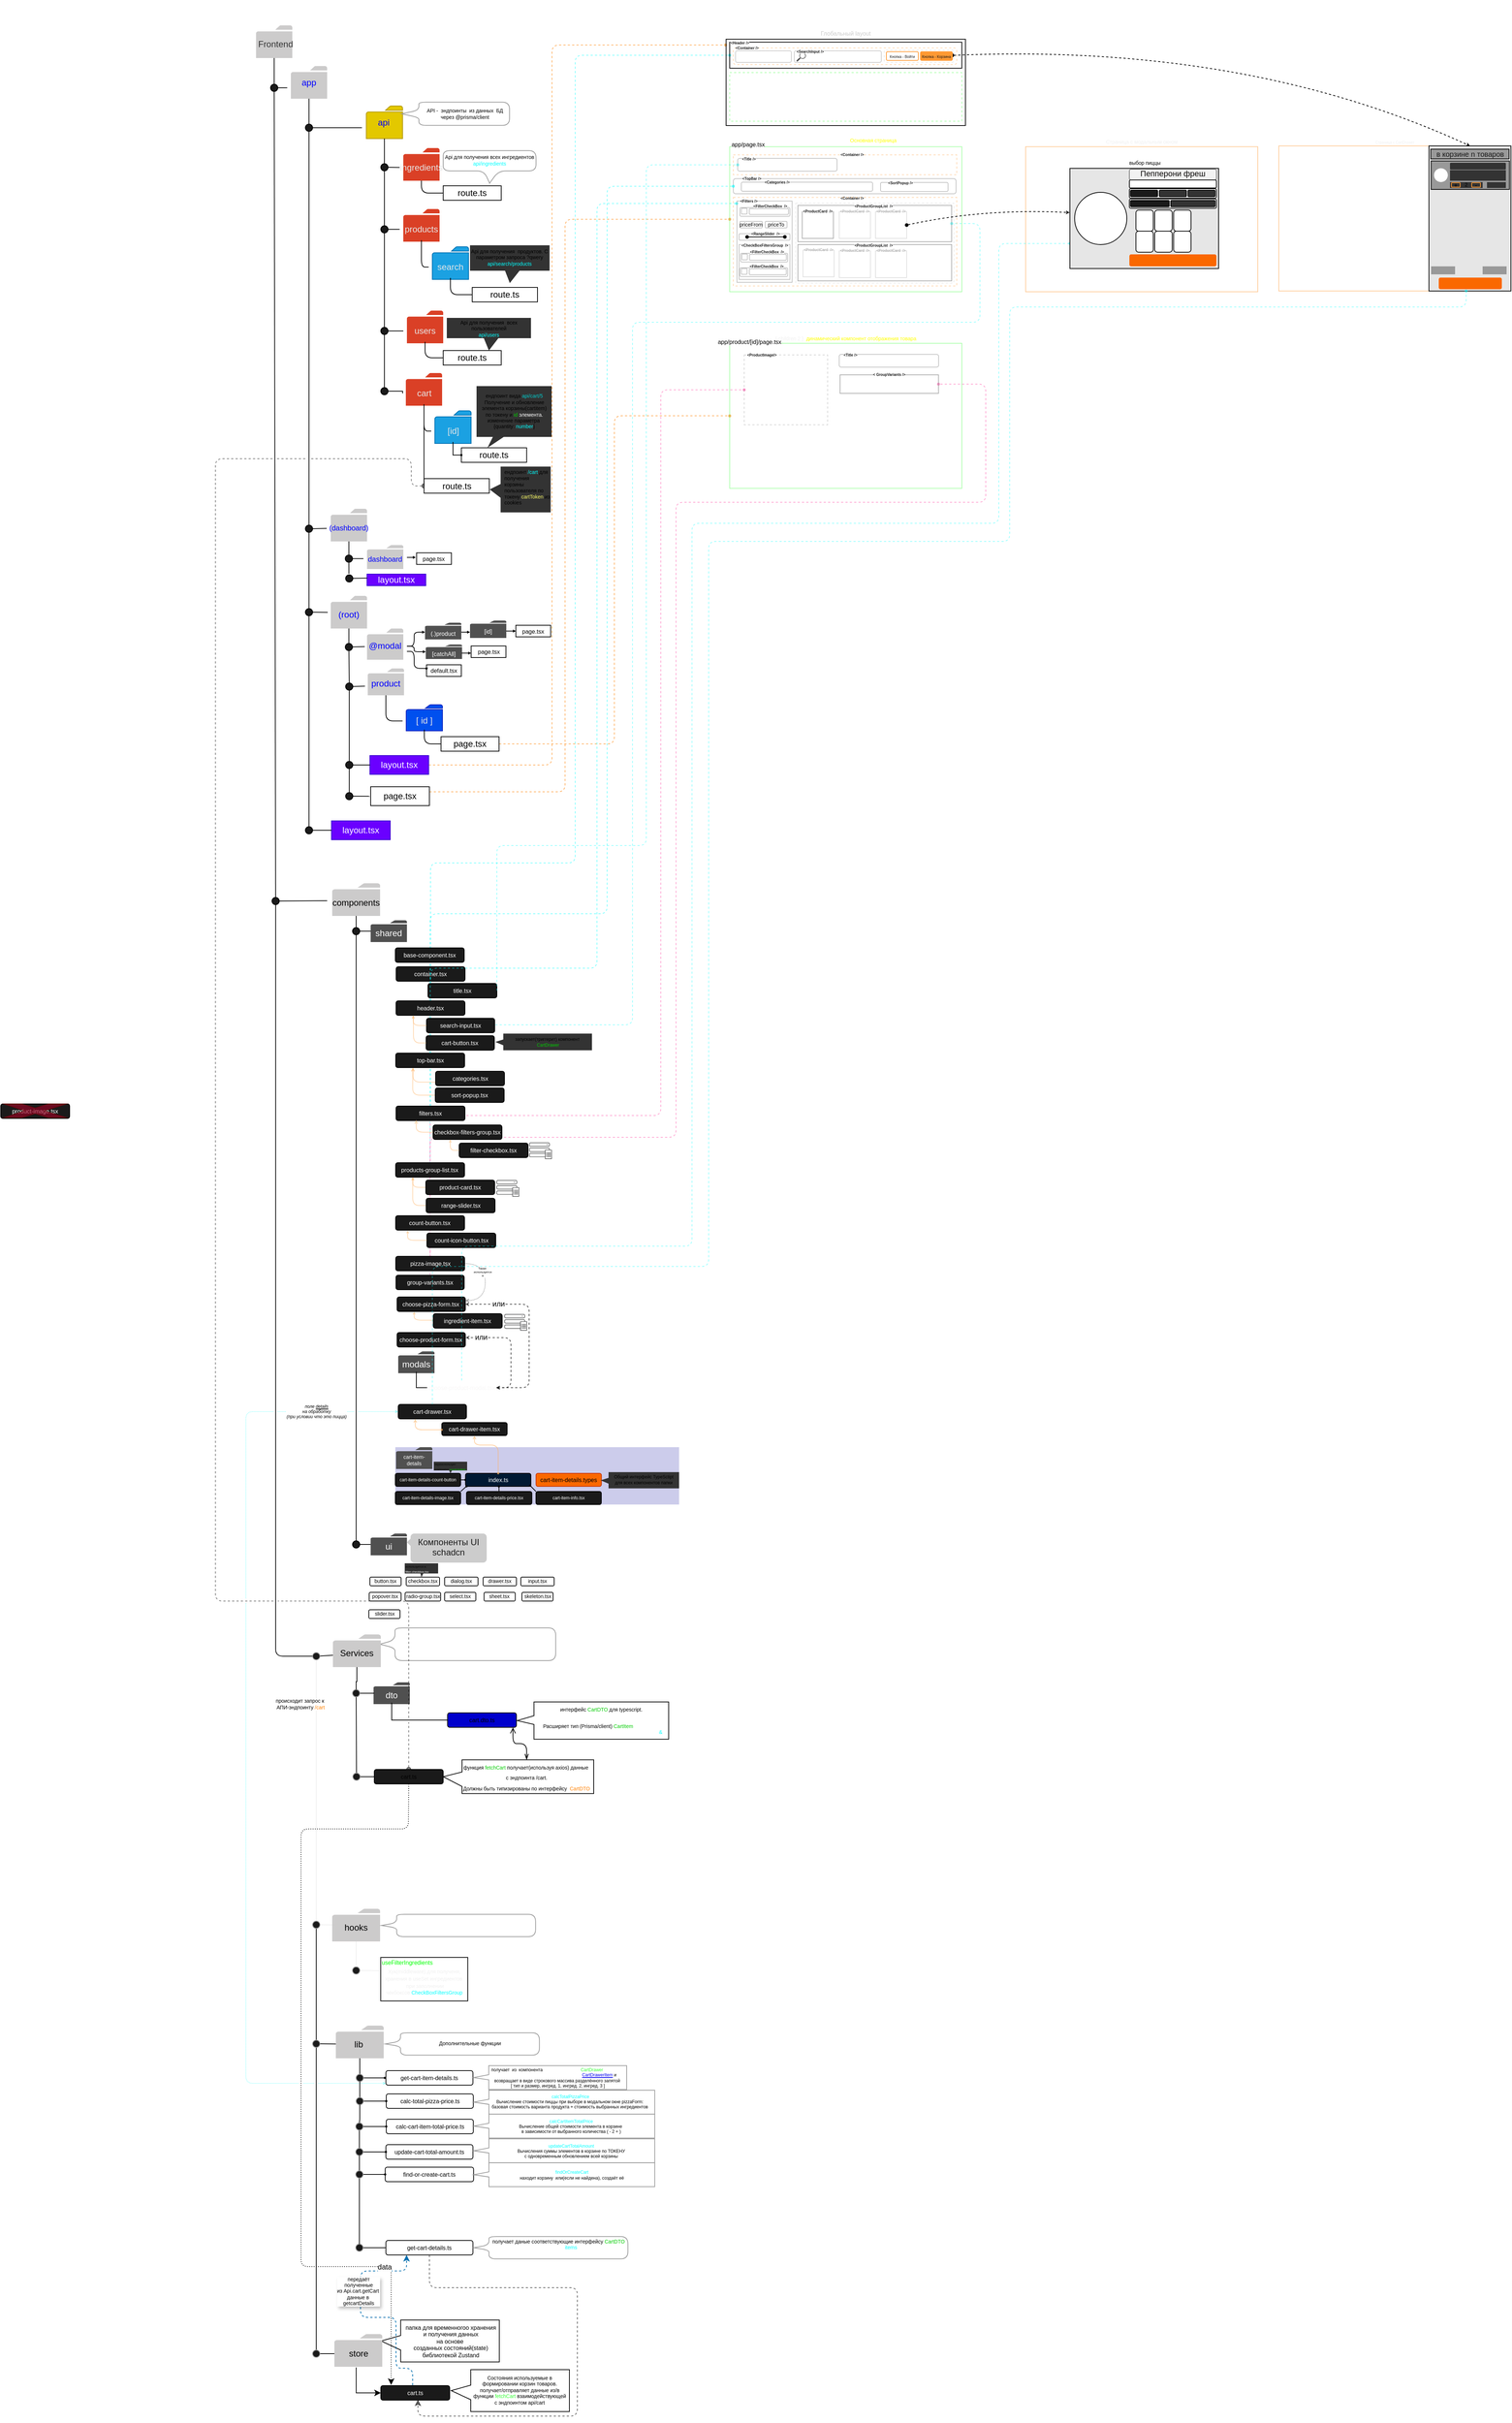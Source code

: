 <mxfile version="24.7.8" pages="10">
  <diagram id="1xdzX4QyZ_Igj8Jk02Qq" name="Основная схема">
    <mxGraphModel dx="930" dy="316" grid="1" gridSize="10" guides="1" tooltips="1" connect="1" arrows="1" fold="1" page="0" pageScale="1" pageWidth="827" pageHeight="1169" math="0" shadow="0">
      <root>
        <mxCell id="0" />
        <mxCell id="1" parent="0" />
        <mxCell id="119" style="edgeStyle=none;html=1;entryX=0.5;entryY=0;entryDx=0;entryDy=0;fontColor=#000000;endArrow=none;endFill=0;" parent="1" source="3" target="118" edge="1">
          <mxGeometry relative="1" as="geometry" />
        </mxCell>
        <mxCell id="4" value="route.ts" style="rounded=0;whiteSpace=wrap;html=1;" parent="1" vertex="1">
          <mxGeometry x="240" y="255" width="80" height="20" as="geometry" />
        </mxCell>
        <mxCell id="13" value="" style="group" parent="1" vertex="1" connectable="0">
          <mxGeometry x="25" y="90" width="60" height="45" as="geometry" />
        </mxCell>
        <mxCell id="10" value="" style="sketch=0;pointerEvents=1;shadow=0;dashed=0;html=1;strokeColor=none;labelPosition=center;verticalLabelPosition=bottom;verticalAlign=top;outlineConnect=0;align=center;shape=mxgraph.office.concepts.folder;fillColor=#CCCBCB;labelBackgroundColor=none;fontColor=#0000FF;" parent="13" vertex="1">
          <mxGeometry x="5" width="50" height="45" as="geometry" />
        </mxCell>
        <mxCell id="11" value="app" style="text;strokeColor=none;align=center;fillColor=none;html=1;verticalAlign=middle;whiteSpace=wrap;rounded=0;labelBackgroundColor=none;fontColor=#0000FF;" parent="13" vertex="1">
          <mxGeometry y="7.5" width="60" height="30" as="geometry" />
        </mxCell>
        <mxCell id="16" value="" style="group;fillColor=none;" parent="1" vertex="1" connectable="0">
          <mxGeometry x="128" y="145" width="60" height="45" as="geometry" />
        </mxCell>
        <mxCell id="17" value="" style="sketch=0;pointerEvents=1;shadow=0;dashed=0;html=1;strokeColor=#B09500;labelPosition=center;verticalLabelPosition=bottom;verticalAlign=top;outlineConnect=0;align=center;shape=mxgraph.office.concepts.folder;fillColor=#e3c800;labelBackgroundColor=none;fontColor=#000000;" parent="16" vertex="1">
          <mxGeometry x="6" width="50" height="45" as="geometry" />
        </mxCell>
        <mxCell id="18" value="api" style="text;strokeColor=none;align=center;fillColor=none;html=1;verticalAlign=middle;whiteSpace=wrap;rounded=0;labelBackgroundColor=none;fontColor=#0000FF;" parent="16" vertex="1">
          <mxGeometry y="7.5" width="60" height="30" as="geometry" />
        </mxCell>
        <mxCell id="25" value="" style="group" parent="1" vertex="1" connectable="0">
          <mxGeometry x="180" y="287" width="60" height="45" as="geometry" />
        </mxCell>
        <mxCell id="26" value="" style="sketch=0;pointerEvents=1;shadow=0;dashed=0;html=1;strokeColor=none;labelPosition=center;verticalLabelPosition=bottom;verticalAlign=top;outlineConnect=0;align=center;shape=mxgraph.office.concepts.folder;fillColor=#DA4026;labelBackgroundColor=none;fontColor=#0000FF;" parent="25" vertex="1">
          <mxGeometry x="5" width="50" height="45" as="geometry" />
        </mxCell>
        <mxCell id="27" value="&lt;font color=&quot;#e6e6e6&quot;&gt;products&lt;/font&gt;" style="text;strokeColor=none;align=center;fillColor=none;html=1;verticalAlign=middle;whiteSpace=wrap;rounded=0;labelBackgroundColor=none;fontColor=#0000FF;" parent="25" vertex="1">
          <mxGeometry y="13" width="60" height="30" as="geometry" />
        </mxCell>
        <mxCell id="28" value="" style="group" parent="1" vertex="1" connectable="0">
          <mxGeometry x="220" y="339" width="60" height="45" as="geometry" />
        </mxCell>
        <mxCell id="29" value="" style="sketch=0;pointerEvents=1;shadow=0;dashed=0;html=1;strokeColor=#006EAF;labelPosition=center;verticalLabelPosition=bottom;verticalAlign=top;outlineConnect=0;align=center;shape=mxgraph.office.concepts.folder;fillColor=#1ba1e2;labelBackgroundColor=none;fontColor=#ffffff;" parent="28" vertex="1">
          <mxGeometry x="5" width="50" height="45" as="geometry" />
        </mxCell>
        <mxCell id="30" value="&lt;font color=&quot;#e6e6e6&quot;&gt;search&lt;/font&gt;" style="text;strokeColor=none;align=center;fillColor=none;html=1;verticalAlign=middle;whiteSpace=wrap;rounded=0;labelBackgroundColor=none;fontColor=#0000FF;" parent="28" vertex="1">
          <mxGeometry y="13" width="60" height="30" as="geometry" />
        </mxCell>
        <mxCell id="31" value="" style="group" parent="1" vertex="1" connectable="0">
          <mxGeometry x="185" y="427" width="60" height="45" as="geometry" />
        </mxCell>
        <mxCell id="32" value="" style="sketch=0;pointerEvents=1;shadow=0;dashed=0;html=1;strokeColor=none;labelPosition=center;verticalLabelPosition=bottom;verticalAlign=top;outlineConnect=0;align=center;shape=mxgraph.office.concepts.folder;fillColor=#DA4026;labelBackgroundColor=none;fontColor=#0000FF;" parent="31" vertex="1">
          <mxGeometry x="5" width="50" height="45" as="geometry" />
        </mxCell>
        <mxCell id="33" value="&lt;font color=&quot;#e6e6e6&quot;&gt;users&lt;/font&gt;" style="text;strokeColor=none;align=center;fillColor=none;html=1;verticalAlign=middle;whiteSpace=wrap;rounded=0;labelBackgroundColor=none;fontColor=#0000FF;" parent="31" vertex="1">
          <mxGeometry y="13" width="60" height="30" as="geometry" />
        </mxCell>
        <mxCell id="34" value="route.ts" style="rounded=0;whiteSpace=wrap;html=1;" parent="1" vertex="1">
          <mxGeometry x="240" y="482" width="80" height="20" as="geometry" />
        </mxCell>
        <mxCell id="62" value="" style="group" parent="1" vertex="1" connectable="0">
          <mxGeometry x="131" y="920" width="60" height="37" as="geometry" />
        </mxCell>
        <mxCell id="63" value="" style="sketch=0;pointerEvents=1;shadow=0;dashed=0;html=1;strokeColor=none;labelPosition=center;verticalLabelPosition=bottom;verticalAlign=top;outlineConnect=0;align=center;shape=mxgraph.office.concepts.folder;fillColor=#CCCBCB;labelBackgroundColor=none;fontColor=#0000FF;" parent="62" vertex="1">
          <mxGeometry x="5" width="50" height="37.0" as="geometry" />
        </mxCell>
        <mxCell id="64" value="product" style="text;strokeColor=none;align=center;fillColor=none;html=1;verticalAlign=middle;whiteSpace=wrap;rounded=0;labelBackgroundColor=none;fontColor=#0000FF;" parent="62" vertex="1">
          <mxGeometry y="8.633" width="60" height="24.667" as="geometry" />
        </mxCell>
        <mxCell id="65" value="" style="group" parent="1" vertex="1" connectable="0">
          <mxGeometry x="184" y="970" width="60" height="36" as="geometry" />
        </mxCell>
        <mxCell id="66" value="" style="sketch=0;pointerEvents=1;shadow=0;dashed=0;html=1;strokeColor=#001DBC;labelPosition=center;verticalLabelPosition=bottom;verticalAlign=top;outlineConnect=0;align=center;shape=mxgraph.office.concepts.folder;fillColor=#0050ef;labelBackgroundColor=none;fontColor=#ffffff;" parent="65" vertex="1">
          <mxGeometry x="5" width="50" height="36" as="geometry" />
        </mxCell>
        <mxCell id="67" value="&lt;font color=&quot;#e6e6e6&quot;&gt;[ id ]&lt;/font&gt;" style="text;strokeColor=none;align=center;fillColor=none;html=1;verticalAlign=middle;whiteSpace=wrap;rounded=0;labelBackgroundColor=none;fontColor=#0000FF;" parent="65" vertex="1">
          <mxGeometry y="10.4" width="60" height="24" as="geometry" />
        </mxCell>
        <mxCell id="68" style="edgeStyle=orthogonalEdgeStyle;html=1;entryX=0;entryY=0.5;entryDx=0;entryDy=0;fontColor=#E6E6E6;endArrow=none;endFill=0;" parent="1" source="63" target="67" edge="1">
          <mxGeometry relative="1" as="geometry" />
        </mxCell>
        <mxCell id="404" style="edgeStyle=orthogonalEdgeStyle;html=1;entryX=0;entryY=0.5;entryDx=0;entryDy=0;fontSize=8;fontColor=#CCCCCC;endArrow=oval;strokeColor=#FFB366;endFill=1;dashed=1;strokeWidth=1;endSize=3;" parent="1" source="69" target="391" edge="1">
          <mxGeometry relative="1" as="geometry" />
        </mxCell>
        <mxCell id="69" value="page.tsx" style="rounded=0;whiteSpace=wrap;html=1;" parent="1" vertex="1">
          <mxGeometry x="237" y="1014" width="80" height="20" as="geometry" />
        </mxCell>
        <mxCell id="70" style="edgeStyle=orthogonalEdgeStyle;html=1;entryX=0;entryY=0.5;entryDx=0;entryDy=0;fontColor=#E6E6E6;endArrow=none;endFill=0;" parent="1" source="67" target="69" edge="1">
          <mxGeometry relative="1" as="geometry" />
        </mxCell>
        <mxCell id="75" style="edgeStyle=orthogonalEdgeStyle;html=1;entryX=0;entryY=0.5;entryDx=0;entryDy=0;fontColor=#E6E6E6;endArrow=none;endFill=0;" parent="1" source="27" target="30" edge="1">
          <mxGeometry relative="1" as="geometry" />
        </mxCell>
        <mxCell id="83" style="edgeStyle=orthogonalEdgeStyle;html=1;entryX=0;entryY=0.5;entryDx=0;entryDy=0;fontColor=#E6E6E6;endArrow=none;endFill=0;" parent="1" source="33" target="34" edge="1">
          <mxGeometry relative="1" as="geometry" />
        </mxCell>
        <mxCell id="84" value="route.ts" style="rounded=0;whiteSpace=wrap;html=1;" parent="1" vertex="1">
          <mxGeometry x="280" y="395" width="90" height="20" as="geometry" />
        </mxCell>
        <mxCell id="85" style="edgeStyle=orthogonalEdgeStyle;html=1;entryX=0;entryY=0.5;entryDx=0;entryDy=0;fontColor=#E6E6E6;endArrow=none;endFill=0;" parent="1" source="30" target="84" edge="1">
          <mxGeometry relative="1" as="geometry" />
        </mxCell>
        <mxCell id="86" style="edgeStyle=orthogonalEdgeStyle;html=1;entryX=0;entryY=0.5;entryDx=0;entryDy=0;fontColor=#E6E6E6;endArrow=none;endFill=0;" parent="1" source="23" target="4" edge="1">
          <mxGeometry relative="1" as="geometry" />
        </mxCell>
        <mxCell id="159" style="edgeStyle=orthogonalEdgeStyle;html=1;entryX=-0.002;entryY=0.067;entryDx=0;entryDy=0;entryPerimeter=0;fontSize=8;fontColor=#CCCCCC;endArrow=oval;endFill=1;dashed=1;strokeColor=#FFB366;strokeWidth=1;endSize=3;" parent="1" source="87" target="157" edge="1">
          <mxGeometry relative="1" as="geometry">
            <Array as="points">
              <mxPoint x="390" y="1053" />
              <mxPoint x="390" y="61" />
            </Array>
          </mxGeometry>
        </mxCell>
        <UserObject label="layout.tsx" tooltip="RootLayout&#xa;&#xa;оболочка для всех видимых &#xa;страниц приложения доступных &#xa;для всех пользователей" link="data:page/id,TbjGeemoY8-naKv6o9Pa" id="87">
          <mxCell style="rounded=0;whiteSpace=wrap;html=1;fillColor=#6a00ff;fontColor=#ffffff;strokeColor=#3700CC;" parent="1" vertex="1">
            <mxGeometry x="139" y="1040" width="81" height="26" as="geometry" />
          </mxCell>
        </UserObject>
        <mxCell id="89" value="" style="ellipse;whiteSpace=wrap;html=1;aspect=fixed;labelBackgroundColor=none;fontColor=#E6E6E6;fillColor=#1A1A1A;" parent="1" vertex="1">
          <mxGeometry as="geometry" />
        </mxCell>
        <mxCell id="96" style="edgeStyle=orthogonalEdgeStyle;html=1;fontColor=#E6E6E6;endArrow=none;endFill=0;" parent="1" source="90" target="95" edge="1">
          <mxGeometry relative="1" as="geometry" />
        </mxCell>
        <mxCell id="97" style="html=1;fontColor=#E6E6E6;endArrow=none;endFill=0;" parent="1" source="90" target="23" edge="1">
          <mxGeometry relative="1" as="geometry" />
        </mxCell>
        <mxCell id="90" value="" style="ellipse;whiteSpace=wrap;html=1;aspect=fixed;labelBackgroundColor=none;fontColor=#E6E6E6;fillColor=#1A1A1A;" parent="1" vertex="1">
          <mxGeometry x="154" y="224.5" width="10" height="10" as="geometry" />
        </mxCell>
        <mxCell id="93" style="edgeStyle=orthogonalEdgeStyle;html=1;entryX=0.5;entryY=0;entryDx=0;entryDy=0;fontColor=#E6E6E6;endArrow=none;endFill=0;" parent="1" source="17" target="90" edge="1">
          <mxGeometry relative="1" as="geometry" />
        </mxCell>
        <mxCell id="99" style="edgeStyle=none;html=1;fontColor=#E6E6E6;endArrow=none;endFill=0;" parent="1" source="95" target="98" edge="1">
          <mxGeometry relative="1" as="geometry" />
        </mxCell>
        <mxCell id="101" style="edgeStyle=none;html=1;entryX=0;entryY=0.5;entryDx=0;entryDy=0;fontColor=#E6E6E6;endArrow=none;endFill=0;" parent="1" source="95" target="27" edge="1">
          <mxGeometry relative="1" as="geometry" />
        </mxCell>
        <mxCell id="95" value="" style="ellipse;whiteSpace=wrap;html=1;aspect=fixed;labelBackgroundColor=none;fontColor=#E6E6E6;fillColor=#1A1A1A;" parent="1" vertex="1">
          <mxGeometry x="154" y="310" width="10" height="10" as="geometry" />
        </mxCell>
        <mxCell id="100" style="edgeStyle=none;html=1;fontColor=#E6E6E6;endArrow=none;endFill=0;" parent="1" source="98" target="33" edge="1">
          <mxGeometry relative="1" as="geometry" />
        </mxCell>
        <mxCell id="4I_ajvbSEGdua4KyLtKm-492" style="edgeStyle=orthogonalEdgeStyle;rounded=0;orthogonalLoop=1;jettySize=auto;html=1;endArrow=none;endFill=0;" parent="1" source="98" target="4I_ajvbSEGdua4KyLtKm-491" edge="1">
          <mxGeometry relative="1" as="geometry" />
        </mxCell>
        <mxCell id="98" value="" style="ellipse;whiteSpace=wrap;html=1;aspect=fixed;labelBackgroundColor=none;fontColor=#E6E6E6;fillColor=#1A1A1A;" parent="1" vertex="1">
          <mxGeometry x="154" y="450" width="10" height="10" as="geometry" />
        </mxCell>
        <mxCell id="104" style="edgeStyle=none;html=1;entryX=0;entryY=0.75;entryDx=0;entryDy=0;fontColor=#E6E6E6;endArrow=none;endFill=0;" parent="1" source="102" target="18" edge="1">
          <mxGeometry relative="1" as="geometry" />
        </mxCell>
        <mxCell id="106" style="edgeStyle=none;html=1;fontColor=#E6E6E6;endArrow=none;endFill=0;entryX=0.5;entryY=0;entryDx=0;entryDy=0;" parent="1" source="102" target="lq4TarpJh8qoHw5Qy7ps-457" edge="1">
          <mxGeometry relative="1" as="geometry">
            <mxPoint x="55" y="667.5" as="targetPoint" />
          </mxGeometry>
        </mxCell>
        <mxCell id="102" value="" style="ellipse;whiteSpace=wrap;html=1;aspect=fixed;labelBackgroundColor=none;fontColor=#E6E6E6;fillColor=#1A1A1A;" parent="1" vertex="1">
          <mxGeometry x="50" y="170" width="10" height="10" as="geometry" />
        </mxCell>
        <mxCell id="103" style="edgeStyle=none;html=1;entryX=0.5;entryY=0;entryDx=0;entryDy=0;fontColor=#E6E6E6;endArrow=none;endFill=0;" parent="1" source="10" target="102" edge="1">
          <mxGeometry relative="1" as="geometry" />
        </mxCell>
        <mxCell id="205" style="edgeStyle=orthogonalEdgeStyle;jumpSize=6;html=1;entryX=0;entryY=0.5;entryDx=0;entryDy=0;dashed=1;strokeColor=#FFB366;strokeWidth=1;fontFamily=Helvetica;fontSize=8;fontColor=default;endArrow=oval;endFill=1;endSize=3;" parent="1" source="111" target="201" edge="1">
          <mxGeometry relative="1" as="geometry">
            <Array as="points">
              <mxPoint x="408" y="1090" />
              <mxPoint x="408" y="301" />
            </Array>
          </mxGeometry>
        </mxCell>
        <UserObject label="page.tsx" tooltip="Home&#xa;&#xa;Главная страница сайта" id="111">
          <mxCell style="rounded=0;whiteSpace=wrap;html=1;" parent="1" vertex="1">
            <mxGeometry x="140" y="1083" width="81" height="26" as="geometry" />
          </mxCell>
        </UserObject>
        <mxCell id="120" style="edgeStyle=none;html=1;entryX=0;entryY=0.75;entryDx=0;entryDy=0;fontColor=#000000;endArrow=none;endFill=0;" parent="1" source="118" target="11" edge="1">
          <mxGeometry relative="1" as="geometry" />
        </mxCell>
        <mxCell id="122" style="edgeStyle=none;html=1;fontColor=#000000;endArrow=none;endFill=0;" parent="1" source="118" target="121" edge="1">
          <mxGeometry relative="1" as="geometry" />
        </mxCell>
        <mxCell id="118" value="" style="ellipse;whiteSpace=wrap;html=1;aspect=fixed;labelBackgroundColor=none;fontColor=#E6E6E6;fillColor=#1A1A1A;" parent="1" vertex="1">
          <mxGeometry x="2" y="115" width="10" height="10" as="geometry" />
        </mxCell>
        <mxCell id="123" style="edgeStyle=none;html=1;fontColor=#000000;endArrow=none;endFill=0;" parent="1" source="121" edge="1">
          <mxGeometry relative="1" as="geometry">
            <mxPoint x="80" y="1240" as="targetPoint" />
          </mxGeometry>
        </mxCell>
        <mxCell id="346" style="edgeStyle=orthogonalEdgeStyle;jumpSize=6;html=1;strokeColor=default;strokeWidth=1;fontFamily=Helvetica;fontSize=11;fontColor=#FFFFFF;endArrow=none;endFill=0;endSize=3;" parent="1" source="121" target="345" edge="1">
          <mxGeometry relative="1" as="geometry">
            <Array as="points">
              <mxPoint x="9" y="2281" />
            </Array>
          </mxGeometry>
        </mxCell>
        <mxCell id="121" value="" style="ellipse;whiteSpace=wrap;html=1;aspect=fixed;labelBackgroundColor=none;fontColor=#E6E6E6;fillColor=#1A1A1A;" parent="1" vertex="1">
          <mxGeometry x="4" y="1235.5" width="10" height="10" as="geometry" />
        </mxCell>
        <mxCell id="126" value="" style="group" parent="1" vertex="1" connectable="0">
          <mxGeometry x="140" y="1267" width="50" height="30" as="geometry" />
        </mxCell>
        <mxCell id="124" value="" style="sketch=0;pointerEvents=1;shadow=0;dashed=0;html=1;strokeColor=none;fillColor=#505050;labelPosition=center;verticalLabelPosition=bottom;verticalAlign=top;outlineConnect=0;align=center;shape=mxgraph.office.concepts.folder;labelBackgroundColor=none;fontColor=#000000;" parent="126" vertex="1">
          <mxGeometry width="50" height="30" as="geometry" />
        </mxCell>
        <mxCell id="125" value="&lt;font color=&quot;#ffffff&quot;&gt;shared&lt;/font&gt;" style="text;strokeColor=none;align=center;fillColor=none;html=1;verticalAlign=middle;whiteSpace=wrap;rounded=0;labelBackgroundColor=none;fontColor=#000000;" parent="126" vertex="1">
          <mxGeometry x="8" y="8" width="34" height="20" as="geometry" />
        </mxCell>
        <mxCell id="127" value="" style="group" parent="1" vertex="1" connectable="0">
          <mxGeometry x="140" y="2112" width="50" height="30" as="geometry" />
        </mxCell>
        <mxCell id="128" value="" style="sketch=0;pointerEvents=1;shadow=0;dashed=0;html=1;strokeColor=none;fillColor=#505050;labelPosition=center;verticalLabelPosition=bottom;verticalAlign=top;outlineConnect=0;align=center;shape=mxgraph.office.concepts.folder;labelBackgroundColor=none;fontColor=#000000;" parent="127" vertex="1">
          <mxGeometry width="50" height="30" as="geometry" />
        </mxCell>
        <mxCell id="129" value="&lt;font color=&quot;#ffffff&quot;&gt;ui&lt;/font&gt;" style="text;strokeColor=none;align=center;fillColor=none;html=1;verticalAlign=middle;whiteSpace=wrap;rounded=0;labelBackgroundColor=none;fontColor=#000000;" parent="127" vertex="1">
          <mxGeometry x="8" y="8" width="34" height="20" as="geometry" />
        </mxCell>
        <mxCell id="134" style="edgeStyle=none;html=1;fontColor=#FFFFFF;endArrow=none;endFill=0;" parent="1" source="130" target="124" edge="1">
          <mxGeometry relative="1" as="geometry" />
        </mxCell>
        <mxCell id="136" style="edgeStyle=none;html=1;fontColor=#FFFFFF;endArrow=none;endFill=0;" parent="1" source="130" target="135" edge="1">
          <mxGeometry relative="1" as="geometry" />
        </mxCell>
        <mxCell id="130" value="" style="ellipse;whiteSpace=wrap;html=1;aspect=fixed;labelBackgroundColor=none;fontColor=#E6E6E6;fillColor=#1A1A1A;" parent="1" vertex="1">
          <mxGeometry x="115" y="1277" width="10" height="10" as="geometry" />
        </mxCell>
        <mxCell id="133" style="edgeStyle=none;html=1;entryX=0.5;entryY=0;entryDx=0;entryDy=0;fontColor=#FFFFFF;endArrow=none;endFill=0;" parent="1" source="116" target="130" edge="1">
          <mxGeometry relative="1" as="geometry" />
        </mxCell>
        <mxCell id="137" style="edgeStyle=none;html=1;fontColor=#FFFFFF;endArrow=none;endFill=0;" parent="1" source="135" target="128" edge="1">
          <mxGeometry relative="1" as="geometry" />
        </mxCell>
        <mxCell id="135" value="" style="ellipse;whiteSpace=wrap;html=1;aspect=fixed;labelBackgroundColor=none;fontColor=#E6E6E6;fillColor=#1A1A1A;" parent="1" vertex="1">
          <mxGeometry x="115" y="2122" width="10" height="10" as="geometry" />
        </mxCell>
        <mxCell id="143" value="container.tsx" style="rounded=1;whiteSpace=wrap;html=1;labelBackgroundColor=none;fontSize=8;fontColor=#FFFFFF;fillColor=#1A1A1A;" parent="1" vertex="1">
          <mxGeometry x="175.12" y="1331" width="95" height="20" as="geometry" />
        </mxCell>
        <mxCell id="241" style="edgeStyle=orthogonalEdgeStyle;jumpSize=6;html=1;entryX=-0.005;entryY=0.03;entryDx=0;entryDy=0;entryPerimeter=0;dashed=1;strokeColor=#00FFFF;strokeWidth=1;fontFamily=Helvetica;fontSize=10;fontColor=default;endArrow=oval;endFill=1;endSize=3;opacity=50;" parent="1" source="145" target="224" edge="1">
          <mxGeometry relative="1" as="geometry">
            <Array as="points">
              <mxPoint x="452" y="1333" />
              <mxPoint x="452" y="279" />
            </Array>
          </mxGeometry>
        </mxCell>
        <mxCell id="198" style="edgeStyle=orthogonalEdgeStyle;html=1;entryX=0;entryY=0.5;entryDx=0;entryDy=0;dashed=1;strokeColor=#00FFFF;fontFamily=Helvetica;fontSize=8;fontColor=#FFFFFF;endArrow=oval;endFill=1;jumpSize=6;endSize=3;opacity=50;" parent="1" source="146" target="160" edge="1">
          <mxGeometry relative="1" as="geometry">
            <Array as="points">
              <mxPoint x="422" y="1188" />
              <mxPoint x="422" y="75" />
            </Array>
          </mxGeometry>
        </mxCell>
        <mxCell id="19XfLYnQj8Es-E3dJ_LB-435" style="edgeStyle=orthogonalEdgeStyle;rounded=1;orthogonalLoop=1;jettySize=auto;html=1;entryX=1;entryY=0.5;entryDx=0;entryDy=0;dashed=1;opacity=40;strokeColor=#00FFFF;strokeWidth=1;align=center;verticalAlign=middle;fontFamily=Helvetica;fontSize=10;fontColor=default;labelBackgroundColor=default;jumpSize=6;endArrow=oval;endFill=1;endSize=3;" parent="1" source="148" target="289" edge="1">
          <mxGeometry relative="1" as="geometry">
            <Array as="points">
              <mxPoint x="501" y="1411" />
              <mxPoint x="501" y="443" />
              <mxPoint x="980" y="443" />
              <mxPoint x="980" y="307" />
            </Array>
          </mxGeometry>
        </mxCell>
        <mxCell id="152" value="title.tsx" style="rounded=1;whiteSpace=wrap;html=1;labelBackgroundColor=none;fontSize=8;fontColor=#FFFFFF;fillColor=#1A1A1A;" parent="1" vertex="1">
          <mxGeometry x="219" y="1354" width="95" height="20" as="geometry" />
        </mxCell>
        <mxCell id="230" style="edgeStyle=orthogonalEdgeStyle;jumpSize=6;html=1;entryX=0;entryY=0.5;entryDx=0;entryDy=0;dashed=1;strokeColor=#00FFFF;strokeWidth=1;fontFamily=Helvetica;fontSize=8;fontColor=default;endArrow=oval;endFill=1;endSize=3;opacity=40;exitX=1;exitY=0.5;exitDx=0;exitDy=0;" parent="1" source="152" target="215" edge="1">
          <mxGeometry relative="1" as="geometry">
            <Array as="points">
              <mxPoint x="520" y="1164" />
              <mxPoint x="520" y="226" />
            </Array>
            <mxPoint x="270" y="1276.421" as="sourcePoint" />
            <mxPoint x="640" y="248.002" as="targetPoint" />
          </mxGeometry>
        </mxCell>
        <mxCell id="154" value="&lt;font color=&quot;#1a1a1a&quot;&gt;Компоненты UI&lt;br&gt;schadcn&lt;br&gt;&lt;/font&gt;" style="html=1;shadow=0;dashed=0;shape=mxgraph.bootstrap.popover;fillColor=#CCCCCC;strokeColor=none;dx=12;dy=5;rSize=5;whiteSpace=wrap;verticalAlign=top;spacing=10;fontSize=12;spacingLeft=0;align=center;spacingTop=-10;fontColor=#FFFFFF;direction=south;spacingLeft=5;labelBackgroundColor=none;" parent="1" vertex="1">
          <mxGeometry x="190" y="2112" width="110" height="40" as="geometry" />
        </mxCell>
        <mxCell id="157" value="&lt;font color=&quot;#cccccc&quot;&gt;Глобальный layout&lt;/font&gt;" style="rounded=0;whiteSpace=wrap;html=1;labelBackgroundColor=none;fontSize=8;fontColor=#1A1A1A;fillColor=none;labelPosition=center;verticalLabelPosition=top;align=center;verticalAlign=bottom;" parent="1" vertex="1">
          <mxGeometry x="630" y="53" width="330" height="119" as="geometry" />
        </mxCell>
        <mxCell id="169" value="" style="group" parent="1" vertex="1" connectable="0">
          <mxGeometry x="635" y="54" width="320" height="39" as="geometry" />
        </mxCell>
        <mxCell id="160" value="" style="rounded=0;whiteSpace=wrap;html=1;labelBackgroundColor=none;fontSize=8;fontColor=#1A1A1A;fillColor=none;labelPosition=center;verticalLabelPosition=top;align=center;verticalAlign=bottom;" parent="169" vertex="1">
          <mxGeometry y="3.13" width="320" height="35.87" as="geometry" />
        </mxCell>
        <mxCell id="167" value="&amp;lt;Header /&amp;gt;" style="text;strokeColor=none;align=center;fillColor=none;html=1;verticalAlign=middle;whiteSpace=wrap;rounded=0;dashed=1;labelBackgroundColor=#FFFFFF;fontSize=5;fontColor=#1A1A1A;labelBorderColor=none;fontFamily=Helvetica;fontStyle=1" parent="169" vertex="1">
          <mxGeometry width="28" height="5.163" as="geometry" />
        </mxCell>
        <mxCell id="170" value="" style="group" parent="1" vertex="1" connectable="0">
          <mxGeometry x="640" y="62" width="328" height="30.5" as="geometry" />
        </mxCell>
        <mxCell id="166" value="" style="rounded=1;whiteSpace=wrap;html=1;labelBackgroundColor=none;fontSize=7;fontColor=#CCCCCC;fillColor=none;dashed=1;strokeColor=#FF8000;labelPosition=center;verticalLabelPosition=top;align=center;verticalAlign=bottom;opacity=30;" parent="170" vertex="1">
          <mxGeometry y="3" width="308" height="23" as="geometry" />
        </mxCell>
        <mxCell id="168" value="&amp;lt;Container /&amp;gt;" style="text;strokeColor=none;align=center;fillColor=none;html=1;verticalAlign=middle;whiteSpace=wrap;rounded=0;dashed=1;labelBackgroundColor=#FFFFFF;fontSize=5;fontColor=#1A1A1A;fontStyle=1" parent="170" vertex="1">
          <mxGeometry x="2" width="34" height="4" as="geometry" />
        </mxCell>
        <mxCell id="171" value="&lt;i&gt;Link/image&lt;/i&gt;" style="rounded=1;whiteSpace=wrap;html=1;labelBackgroundColor=none;labelBorderColor=none;strokeColor=#999999;fontFamily=Helvetica;fontSize=5;fontColor=#FFFFFF;fillColor=none;opacity=50;" parent="170" vertex="1">
          <mxGeometry x="3" y="7" width="77" height="16" as="geometry" />
        </mxCell>
        <mxCell id="177" value="" style="group" parent="170" vertex="1" connectable="0">
          <mxGeometry x="84" y="7" width="120" height="16" as="geometry" />
        </mxCell>
        <mxCell id="176" value="" style="sketch=0;pointerEvents=1;shadow=0;dashed=0;html=1;strokeColor=none;fillColor=#505050;labelPosition=center;verticalLabelPosition=bottom;verticalAlign=top;outlineConnect=0;align=center;shape=mxgraph.office.concepts.search;rounded=1;labelBackgroundColor=none;labelBorderColor=none;fontFamily=Helvetica;fontSize=5;fontColor=#FFFFFF;" parent="177" vertex="1">
          <mxGeometry x="3" y="2.588" width="13" height="12.235" as="geometry" />
        </mxCell>
        <mxCell id="181" value="" style="group" parent="177" vertex="1" connectable="0">
          <mxGeometry y="-1.882" width="120" height="17.882" as="geometry" />
        </mxCell>
        <mxCell id="172" value="" style="rounded=1;whiteSpace=wrap;html=1;labelBackgroundColor=none;labelBorderColor=none;strokeColor=#999999;fontFamily=Helvetica;fontSize=5;fontColor=#FFFFFF;fillColor=none;opacity=50;" parent="181" vertex="1">
          <mxGeometry y="1.882" width="120" height="16" as="geometry" />
        </mxCell>
        <mxCell id="180" value="&amp;lt;SearchInput /&amp;gt;" style="text;strokeColor=none;align=center;fillColor=none;html=1;verticalAlign=middle;whiteSpace=wrap;rounded=0;dashed=1;labelBackgroundColor=#FFFFFF;fontSize=5;fontColor=#1A1A1A;fontStyle=1" parent="181" vertex="1">
          <mxGeometry x="2" width="40" height="4.471" as="geometry" />
        </mxCell>
        <mxCell id="178" value="" style="rounded=1;whiteSpace=wrap;html=1;labelBackgroundColor=none;labelBorderColor=none;strokeColor=#999999;fontFamily=Helvetica;fontSize=5;fontColor=#FFFFFF;fillColor=none;dashed=1;opacity=20;" parent="170" vertex="1">
          <mxGeometry x="208" y="6" width="96" height="17" as="geometry" />
        </mxCell>
        <mxCell id="182" value="&lt;font color=&quot;#1a1a1a&quot;&gt;Кнопка - Войти&lt;/font&gt;" style="rounded=1;whiteSpace=wrap;html=1;labelBackgroundColor=none;labelBorderColor=none;strokeColor=#FF9933;fontFamily=Helvetica;fontSize=5;fontColor=#FFFFFF;fillColor=#FFFFFF;" parent="170" vertex="1">
          <mxGeometry x="211" y="8.25" width="44" height="12" as="geometry" />
        </mxCell>
        <mxCell id="19XfLYnQj8Es-E3dJ_LB-574" style="edgeStyle=none;shape=connector;rounded=0;orthogonalLoop=1;jettySize=auto;html=1;entryX=0.5;entryY=0;entryDx=0;entryDy=0;strokeColor=default;align=center;verticalAlign=middle;fontFamily=Helvetica;fontSize=11;fontColor=default;labelBackgroundColor=default;endArrow=classic;endFill=1;endSize=2;curved=1;dashed=1;startArrow=oval;startFill=1;startSize=4;" parent="1" source="194" target="19XfLYnQj8Es-E3dJ_LB-547" edge="1">
          <mxGeometry relative="1" as="geometry">
            <Array as="points">
              <mxPoint x="1347" y="58" />
            </Array>
          </mxGeometry>
        </mxCell>
        <mxCell id="194" value="&lt;font color=&quot;#1a1a1a&quot;&gt;Кнопка - Корзина&lt;/font&gt;" style="rounded=1;whiteSpace=wrap;html=1;labelBackgroundColor=none;labelBorderColor=none;strokeColor=#FF9933;fontFamily=Helvetica;fontSize=5;fontColor=#FFFFFF;fillColor=#FF9933;" parent="1" vertex="1">
          <mxGeometry x="898" y="70.25" width="44" height="12" as="geometry" />
        </mxCell>
        <mxCell id="197" value="" style="group" parent="1" vertex="1" connectable="0">
          <mxGeometry x="635" y="99" width="320" height="67" as="geometry" />
        </mxCell>
        <mxCell id="195" value="" style="rounded=0;whiteSpace=wrap;html=1;labelBackgroundColor=none;labelBorderColor=none;strokeColor=#33FF33;fontFamily=Helvetica;fontSize=5;fontColor=#1A1A1A;fillColor=none;dashed=1;opacity=40;" parent="197" vertex="1">
          <mxGeometry width="320" height="67" as="geometry" />
        </mxCell>
        <mxCell id="196" value="&lt;font style=&quot;font-size: 7px;&quot;&gt;{ children }&lt;/font&gt;" style="text;strokeColor=none;align=center;fillColor=none;html=1;verticalAlign=middle;whiteSpace=wrap;rounded=0;dashed=1;labelBackgroundColor=none;labelBorderColor=none;fontFamily=Helvetica;fontSize=5;fontColor=#FFFFFF;opacity=40;" parent="197" vertex="1">
          <mxGeometry x="150.5" y="2" width="37" height="9" as="geometry" />
        </mxCell>
        <mxCell id="203" value="" style="group" parent="1" vertex="1" connectable="0">
          <mxGeometry x="635" y="182" width="333" height="219" as="geometry" />
        </mxCell>
        <mxCell id="200" value="" style="group;strokeColor=none;opacity=50;" parent="203" vertex="1" connectable="0">
          <mxGeometry y="19.135" width="333" height="199.865" as="geometry" />
        </mxCell>
        <mxCell id="201" value="" style="rounded=0;whiteSpace=wrap;html=1;labelBackgroundColor=none;labelBorderColor=none;strokeColor=#33FF33;fontFamily=Helvetica;fontSize=5;fontColor=#1A1A1A;fillColor=none;opacity=40;" parent="200" vertex="1">
          <mxGeometry width="320" height="199.865" as="geometry" />
        </mxCell>
        <mxCell id="204" value="app/page.tsx" style="text;strokeColor=none;align=center;fillColor=default;html=1;verticalAlign=middle;whiteSpace=wrap;rounded=0;dashed=1;labelBackgroundColor=default;labelBorderColor=none;fontFamily=Helvetica;fontSize=8;fontColor=default;" parent="200" vertex="1">
          <mxGeometry x="5" y="-13.394" width="41" height="21.048" as="geometry" />
        </mxCell>
        <mxCell id="207" value="" style="rounded=0;whiteSpace=wrap;html=1;labelBackgroundColor=none;fontSize=7;fontColor=#CCCCCC;fillColor=none;dashed=1;strokeColor=#FF8000;labelPosition=center;verticalLabelPosition=top;align=center;verticalAlign=bottom;opacity=30;" parent="200" vertex="1">
          <mxGeometry x="5" y="11.234" width="308" height="27.404" as="geometry" />
        </mxCell>
        <mxCell id="208" value="&amp;lt;Container /&amp;gt;" style="text;strokeColor=none;align=center;fillColor=none;html=1;verticalAlign=middle;whiteSpace=wrap;rounded=0;dashed=1;labelBackgroundColor=#FFFFFF;fontSize=5;fontColor=#1A1A1A;fontStyle=1" parent="200" vertex="1">
          <mxGeometry x="152" y="7.66" width="34" height="4.766" as="geometry" />
        </mxCell>
        <mxCell id="218" value="" style="group" parent="200" vertex="1" connectable="0">
          <mxGeometry x="11" y="11.234" width="137" height="22.483" as="geometry" />
        </mxCell>
        <mxCell id="215" value="&lt;font style=&quot;font-size: 10px;&quot;&gt;Все пиццы&lt;/font&gt;" style="rounded=1;whiteSpace=wrap;html=1;labelBackgroundColor=none;labelBorderColor=none;strokeColor=#999999;fontFamily=Helvetica;fontSize=5;fontColor=#FFFFFF;fillColor=none;opacity=60;" parent="218" vertex="1">
          <mxGeometry y="4.909" width="137" height="17.574" as="geometry" />
        </mxCell>
        <mxCell id="217" value="&amp;lt;Title /&amp;gt;" style="text;strokeColor=none;align=center;fillColor=none;html=1;verticalAlign=middle;whiteSpace=wrap;rounded=0;dashed=1;labelBackgroundColor=#FFFFFF;fontSize=5;fontColor=#1A1A1A;fontStyle=1" parent="218" vertex="1">
          <mxGeometry x="3" width="25" height="8.34" as="geometry" />
        </mxCell>
        <mxCell id="222" value="&amp;lt;Container /&amp;gt;" style="text;strokeColor=none;align=center;fillColor=none;html=1;verticalAlign=middle;whiteSpace=wrap;rounded=0;dashed=1;labelBackgroundColor=#FFFFFF;fontSize=5;fontColor=#1A1A1A;fontStyle=1" parent="200" vertex="1">
          <mxGeometry x="152" y="67.865" width="34" height="4" as="geometry" />
        </mxCell>
        <mxCell id="202" value="&lt;font style=&quot;font-size: 7px;&quot;&gt;{ children 1 } &lt;font color=&quot;#ffff00&quot;&gt;Основная страница&lt;/font&gt;&lt;/font&gt;" style="text;strokeColor=none;align=center;fillColor=none;html=1;verticalAlign=middle;whiteSpace=wrap;rounded=0;dashed=1;labelBackgroundColor=none;labelBorderColor=none;fontFamily=Helvetica;fontSize=5;fontColor=#FFFFFF;opacity=40;" parent="203" vertex="1">
          <mxGeometry x="123" y="2.56" width="109" height="17.22" as="geometry" />
        </mxCell>
        <mxCell id="221" value="" style="rounded=0;whiteSpace=wrap;html=1;labelBackgroundColor=none;fontSize=7;fontColor=#CCCCCC;fillColor=none;dashed=1;strokeColor=#FF8000;labelPosition=center;verticalLabelPosition=top;align=center;verticalAlign=bottom;opacity=30;" parent="1" vertex="1">
          <mxGeometry x="640" y="271" width="308" height="122" as="geometry" />
        </mxCell>
        <mxCell id="234" value="" style="group" parent="1" vertex="1" connectable="0">
          <mxGeometry x="640" y="240.12" width="307" height="25.88" as="geometry" />
        </mxCell>
        <mxCell id="228" value="" style="rounded=1;whiteSpace=wrap;html=1;labelBackgroundColor=none;labelBorderColor=none;strokeColor=#999999;fontFamily=Helvetica;fontSize=5;fontColor=#FFFFFF;fillColor=none;opacity=60;" parent="234" vertex="1">
          <mxGeometry y="5.064" width="307" height="20.816" as="geometry" />
        </mxCell>
        <mxCell id="229" value="&amp;lt;TopBar /&amp;gt;" style="text;strokeColor=none;align=center;fillColor=none;html=1;verticalAlign=middle;whiteSpace=wrap;rounded=0;dashed=1;labelBackgroundColor=#FFFFFF;fontSize=5;fontColor=#1A1A1A;fontStyle=1" parent="234" vertex="1">
          <mxGeometry x="11" width="29" height="6.88" as="geometry" />
        </mxCell>
        <mxCell id="238" value="&lt;Filters /&gt;" style="rounded=1;whiteSpace=wrap;html=1;labelBackgroundColor=none;labelBorderColor=none;strokeColor=#999999;fontFamily=Helvetica;fontSize=5;fontColor=#FFFFFF;fillColor=none;opacity=60;" parent="234" vertex="1">
          <mxGeometry x="203" y="10.22" width="93" height="12.5" as="geometry" />
        </mxCell>
        <mxCell id="233" value="" style="group" parent="1" vertex="1" connectable="0">
          <mxGeometry x="651" y="245.18" width="181" height="17.32" as="geometry" />
        </mxCell>
        <mxCell id="231" value="&lt;Filters /&gt;" style="rounded=1;whiteSpace=wrap;html=1;labelBackgroundColor=none;labelBorderColor=none;strokeColor=#999999;fontFamily=Helvetica;fontSize=5;fontColor=#FFFFFF;fillColor=none;opacity=60;" parent="233" vertex="1">
          <mxGeometry y="4.82" width="181" height="12.5" as="geometry" />
        </mxCell>
        <mxCell id="232" value="&amp;lt;Categories /&amp;gt;" style="text;strokeColor=none;align=center;fillColor=none;html=1;verticalAlign=middle;whiteSpace=wrap;rounded=0;dashed=1;labelBackgroundColor=#FFFFFF;fontSize=5;fontColor=#1A1A1A;fontStyle=1" parent="233" vertex="1">
          <mxGeometry x="31" width="37" height="6.88" as="geometry" />
        </mxCell>
        <mxCell id="237" value="" style="group;fontSize=8;" parent="1" vertex="1" connectable="0">
          <mxGeometry x="645" y="272" width="76" height="116" as="geometry" />
        </mxCell>
        <mxCell id="224" value="" style="rounded=0;whiteSpace=wrap;html=1;labelBackgroundColor=none;labelBorderColor=none;strokeColor=#999999;fontFamily=Helvetica;fontSize=5;fontColor=#FFFFFF;fillColor=none;opacity=60;" parent="237" vertex="1">
          <mxGeometry y="4" width="76" height="112" as="geometry" />
        </mxCell>
        <mxCell id="236" value="&amp;lt;Filters /&amp;gt;" style="text;strokeColor=none;align=center;fillColor=none;html=1;verticalAlign=middle;whiteSpace=wrap;rounded=0;dashed=1;labelBackgroundColor=#FFFFFF;fontSize=5;fontColor=#1A1A1A;fontStyle=1" parent="237" vertex="1">
          <mxGeometry x="3" width="27" height="6.88" as="geometry" />
        </mxCell>
        <mxCell id="245" value="" style="group" parent="237" vertex="1" connectable="0">
          <mxGeometry x="4" y="12" width="69" height="12" as="geometry" />
        </mxCell>
        <mxCell id="242" value="" style="rounded=1;whiteSpace=wrap;html=1;labelBackgroundColor=none;labelBorderColor=none;strokeColor=#999999;fontFamily=Helvetica;fontSize=5;fontColor=#FFFFFF;fillColor=none;opacity=60;" parent="245" vertex="1">
          <mxGeometry y="1" width="69" height="12" as="geometry" />
        </mxCell>
        <mxCell id="244" value="" style="rounded=1;whiteSpace=wrap;html=1;labelBackgroundColor=none;labelBorderColor=none;strokeColor=#999999;fontFamily=Helvetica;fontSize=5;fontColor=#FFFFFF;fillColor=none;opacity=60;" parent="245" vertex="1">
          <mxGeometry x="13" y="2.5" width="54" height="8" as="geometry" />
        </mxCell>
        <mxCell id="243" value="" style="rounded=1;whiteSpace=wrap;html=1;labelBackgroundColor=none;labelBorderColor=none;strokeColor=#999999;fontFamily=Helvetica;fontSize=5;fontColor=#FFFFFF;fillColor=none;opacity=60;" parent="245" vertex="1">
          <mxGeometry x="2" y="2" width="8" height="8" as="geometry" />
        </mxCell>
        <mxCell id="246" value="&amp;lt;FilterCheckBox&amp;nbsp; /&amp;gt;" style="text;strokeColor=none;align=center;fillColor=none;html=1;verticalAlign=middle;whiteSpace=wrap;rounded=0;dashed=1;labelBackgroundColor=#FFFFFF;fontSize=5;fontColor=#1A1A1A;fontStyle=1" parent="245" vertex="1">
          <mxGeometry x="17" y="-5.88" width="50" height="6.88" as="geometry" />
        </mxCell>
        <mxCell id="247" value="" style="group" parent="237" vertex="1" connectable="0">
          <mxGeometry x="4" y="95" width="69" height="13" as="geometry" />
        </mxCell>
        <mxCell id="248" value="" style="rounded=1;whiteSpace=wrap;html=1;labelBackgroundColor=none;labelBorderColor=none;strokeColor=#999999;fontFamily=Helvetica;fontSize=5;fontColor=#FFFFFF;fillColor=none;opacity=60;" parent="247" vertex="1">
          <mxGeometry y="1" width="66" height="12" as="geometry" />
        </mxCell>
        <mxCell id="249" value="" style="rounded=1;whiteSpace=wrap;html=1;labelBackgroundColor=none;labelBorderColor=none;strokeColor=#999999;fontFamily=Helvetica;fontSize=5;fontColor=#FFFFFF;fillColor=none;opacity=60;" parent="247" vertex="1">
          <mxGeometry x="13" y="2.5" width="51" height="8" as="geometry" />
        </mxCell>
        <mxCell id="250" value="" style="rounded=1;whiteSpace=wrap;html=1;labelBackgroundColor=none;labelBorderColor=none;strokeColor=#999999;fontFamily=Helvetica;fontSize=5;fontColor=#FFFFFF;fillColor=none;opacity=60;" parent="247" vertex="1">
          <mxGeometry x="2" y="2" width="8" height="8" as="geometry" />
        </mxCell>
        <mxCell id="251" value="&amp;lt;FilterCheckBox&amp;nbsp; /&amp;gt;" style="text;strokeColor=none;align=center;fillColor=none;html=1;verticalAlign=middle;whiteSpace=wrap;rounded=0;dashed=1;labelBackgroundColor=#FFFFFF;fontSize=5;fontColor=#1A1A1A;fontStyle=1" parent="237" vertex="1">
          <mxGeometry x="16" y="90" width="50" height="6.88" as="geometry" />
        </mxCell>
        <mxCell id="264" value="priceFrom" style="rounded=1;whiteSpace=wrap;html=1;labelBackgroundColor=none;labelBorderColor=none;strokeColor=#999999;fontFamily=Helvetica;fontSize=7;fontColor=default;fillColor=default;opacity=60;" parent="237" vertex="1">
          <mxGeometry x="4" y="32" width="31" height="9" as="geometry" />
        </mxCell>
        <mxCell id="19XfLYnQj8Es-E3dJ_LB-438" value="" style="group" parent="237" vertex="1" connectable="0">
          <mxGeometry x="3" y="49" width="70" height="9" as="geometry" />
        </mxCell>
        <mxCell id="262" value="" style="rounded=1;whiteSpace=wrap;html=1;labelBackgroundColor=none;labelBorderColor=none;strokeColor=#999999;fontFamily=Helvetica;fontSize=5;fontColor=#FFFFFF;fillColor=none;opacity=60;" parent="19XfLYnQj8Es-E3dJ_LB-438" vertex="1">
          <mxGeometry width="70" height="9" as="geometry" />
        </mxCell>
        <mxCell id="19XfLYnQj8Es-E3dJ_LB-437" value="" style="endArrow=oval;html=1;rounded=0;startArrow=oval;startFill=1;endFill=1;endSize=4;startSize=4;" parent="19XfLYnQj8Es-E3dJ_LB-438" edge="1">
          <mxGeometry width="50" height="50" relative="1" as="geometry">
            <mxPoint x="63" y="4.43" as="sourcePoint" />
            <mxPoint x="11" y="4.48" as="targetPoint" />
          </mxGeometry>
        </mxCell>
        <mxCell id="239" value="&amp;lt;SortPopup /&amp;gt;" style="text;strokeColor=none;align=center;fillColor=none;html=1;verticalAlign=middle;whiteSpace=wrap;rounded=0;dashed=1;labelBackgroundColor=#FFFFFF;fontSize=5;fontColor=#1A1A1A;fontStyle=1" parent="1" vertex="1">
          <mxGeometry x="852" y="247" width="37" height="6" as="geometry" />
        </mxCell>
        <mxCell id="252" value="" style="group" parent="1" vertex="1" connectable="0">
          <mxGeometry x="650" y="347" width="65" height="12" as="geometry" />
        </mxCell>
        <mxCell id="253" value="" style="rounded=1;whiteSpace=wrap;html=1;labelBackgroundColor=none;labelBorderColor=none;strokeColor=#999999;fontFamily=Helvetica;fontSize=5;fontColor=#FFFFFF;fillColor=none;opacity=60;" parent="252" vertex="1">
          <mxGeometry y="1" width="65" height="12" as="geometry" />
        </mxCell>
        <mxCell id="254" value="" style="rounded=1;whiteSpace=wrap;html=1;labelBackgroundColor=none;labelBorderColor=none;strokeColor=#999999;fontFamily=Helvetica;fontSize=5;fontColor=#FFFFFF;fillColor=none;opacity=60;" parent="252" vertex="1">
          <mxGeometry x="12.246" y="2.5" width="50.87" height="8" as="geometry" />
        </mxCell>
        <mxCell id="255" value="" style="rounded=1;whiteSpace=wrap;html=1;labelBackgroundColor=none;labelBorderColor=none;strokeColor=#999999;fontFamily=Helvetica;fontSize=5;fontColor=#FFFFFF;fillColor=none;opacity=60;" parent="252" vertex="1">
          <mxGeometry x="1.884" y="2" width="7.536" height="8" as="geometry" />
        </mxCell>
        <mxCell id="256" value="&amp;lt;FilterCheckBox&amp;nbsp; /&amp;gt;" style="text;strokeColor=none;align=center;fillColor=none;html=1;verticalAlign=middle;whiteSpace=wrap;rounded=0;dashed=1;labelBackgroundColor=#FFFFFF;fontSize=5;fontColor=#1A1A1A;fontStyle=1" parent="252" vertex="1">
          <mxGeometry x="10" y="-5.88" width="53.12" height="6.88" as="geometry" />
        </mxCell>
        <mxCell id="263" value="&amp;lt;RangeSlider&amp;nbsp; /&amp;gt;" style="text;strokeColor=none;align=center;fillColor=none;html=1;verticalAlign=middle;whiteSpace=wrap;rounded=0;dashed=1;labelBackgroundColor=#FFFFFF;fontSize=5;fontColor=#1A1A1A;fontStyle=1" parent="1" vertex="1">
          <mxGeometry x="658" y="316.12" width="53.12" height="6.88" as="geometry" />
        </mxCell>
        <mxCell id="281" value="priceTo" style="rounded=1;whiteSpace=wrap;html=1;labelBackgroundColor=none;labelBorderColor=none;strokeColor=#999999;fontFamily=Helvetica;fontSize=7;fontColor=default;fillColor=default;opacity=60;" parent="1" vertex="1">
          <mxGeometry x="684" y="304" width="30" height="9" as="geometry" />
        </mxCell>
        <mxCell id="285" value="" style="group" parent="1" vertex="1" connectable="0">
          <mxGeometry x="648" y="331.12" width="70" height="52.88" as="geometry" />
        </mxCell>
        <mxCell id="282" value="" style="rounded=0;whiteSpace=wrap;html=1;labelBackgroundColor=none;labelBorderColor=none;strokeColor=#999999;fontFamily=Helvetica;fontSize=5;fontColor=#FFFFFF;fillColor=none;opacity=60;" parent="285" vertex="1">
          <mxGeometry y="4.88" width="70" height="48" as="geometry" />
        </mxCell>
        <mxCell id="284" value="&amp;lt;CheckBoxFiltersGroup&amp;nbsp; /&amp;gt;" style="text;strokeColor=none;align=center;fillColor=none;html=1;verticalAlign=middle;whiteSpace=wrap;rounded=0;dashed=1;labelBackgroundColor=#FFFFFF;fontSize=5;fontColor=#1A1A1A;fontStyle=1" parent="285" vertex="1">
          <mxGeometry x="2" y="1" width="67" height="6.88" as="geometry" />
        </mxCell>
        <mxCell id="288" value="" style="rounded=0;whiteSpace=wrap;html=1;labelBackgroundColor=none;labelBorderColor=none;strokeColor=#999999;fontFamily=Helvetica;fontSize=9;fontColor=default;fillColor=none;opacity=20;dashed=1;" parent="1" vertex="1">
          <mxGeometry x="726" y="279" width="218" height="110" as="geometry" />
        </mxCell>
        <mxCell id="300" value="" style="group" parent="1" vertex="1" connectable="0">
          <mxGeometry x="729" y="279" width="212" height="53" as="geometry" />
        </mxCell>
        <mxCell id="289" value="" style="rounded=0;whiteSpace=wrap;html=1;labelBackgroundColor=none;labelBorderColor=none;strokeColor=#999999;fontFamily=Helvetica;fontSize=9;fontColor=default;fillColor=none;opacity=80;" parent="300" vertex="1">
          <mxGeometry y="3" width="212" height="50" as="geometry" />
        </mxCell>
        <mxCell id="299" value="&amp;lt;ProductGroupList&amp;nbsp; /&amp;gt;" style="text;strokeColor=none;align=center;fillColor=none;html=1;verticalAlign=middle;whiteSpace=wrap;rounded=0;dashed=1;labelBackgroundColor=#FFFFFF;fontSize=5;fontColor=#1A1A1A;fontStyle=1" parent="300" vertex="1">
          <mxGeometry x="77" width="55" height="6.88" as="geometry" />
        </mxCell>
        <mxCell id="308" value="" style="group" parent="300" vertex="1" connectable="0">
          <mxGeometry x="5" y="6.71" width="45" height="41.79" as="geometry" />
        </mxCell>
        <mxCell id="306" value="" style="rounded=0;whiteSpace=wrap;html=1;labelBackgroundColor=none;labelBorderColor=none;strokeColor=#999999;fontFamily=Helvetica;fontSize=9;fontColor=default;fillColor=none;opacity=80;" parent="308" vertex="1">
          <mxGeometry x="1" y="4.998" width="43" height="36.792" as="geometry" />
        </mxCell>
        <mxCell id="307" value="&amp;lt;ProductCard&amp;nbsp; /&amp;gt;" style="text;strokeColor=none;align=center;fillColor=none;html=1;verticalAlign=middle;whiteSpace=wrap;rounded=0;dashed=1;labelBackgroundColor=#FFFFFF;fontSize=5;fontColor=#1A1A1A;fontStyle=1" parent="308" vertex="1">
          <mxGeometry width="45" height="6" as="geometry" />
        </mxCell>
        <mxCell id="302" value="" style="group" parent="1" vertex="1" connectable="0">
          <mxGeometry x="729" y="333" width="212" height="53" as="geometry" />
        </mxCell>
        <mxCell id="303" value="" style="rounded=0;whiteSpace=wrap;html=1;labelBackgroundColor=none;labelBorderColor=none;strokeColor=#999999;fontFamily=Helvetica;fontSize=9;fontColor=default;fillColor=none;opacity=80;" parent="302" vertex="1">
          <mxGeometry y="3" width="212" height="50" as="geometry" />
        </mxCell>
        <mxCell id="304" value="&amp;lt;ProductGroupList&amp;nbsp; /&amp;gt;" style="text;strokeColor=none;align=center;fillColor=none;html=1;verticalAlign=middle;whiteSpace=wrap;rounded=0;dashed=1;labelBackgroundColor=#FFFFFF;fontSize=5;fontColor=#1A1A1A;fontStyle=1" parent="302" vertex="1">
          <mxGeometry x="77" width="55" height="6.88" as="geometry" />
        </mxCell>
        <mxCell id="309" value="" style="group" parent="1" vertex="1" connectable="0">
          <mxGeometry x="785" y="285.71" width="45" height="41.79" as="geometry" />
        </mxCell>
        <mxCell id="310" value="" style="rounded=0;whiteSpace=wrap;html=1;labelBackgroundColor=none;labelBorderColor=none;strokeColor=#999999;fontFamily=Helvetica;fontSize=9;fontColor=default;fillColor=none;opacity=30;" parent="309" vertex="1">
          <mxGeometry x="1" y="4.998" width="43" height="36.792" as="geometry" />
        </mxCell>
        <mxCell id="311" value="&amp;lt;ProductCard&amp;nbsp; /&amp;gt;" style="text;strokeColor=none;align=center;fillColor=none;html=1;verticalAlign=middle;whiteSpace=wrap;rounded=0;dashed=1;labelBackgroundColor=#FFFFFF;fontSize=5;fontColor=#1A1A1A;fontStyle=1;textOpacity=30;" parent="309" vertex="1">
          <mxGeometry width="45" height="6" as="geometry" />
        </mxCell>
        <mxCell id="312" value="" style="group" parent="1" vertex="1" connectable="0">
          <mxGeometry x="835" y="285.71" width="45" height="41.79" as="geometry" />
        </mxCell>
        <mxCell id="313" value="" style="rounded=0;whiteSpace=wrap;html=1;labelBackgroundColor=none;labelBorderColor=none;strokeColor=#999999;fontFamily=Helvetica;fontSize=9;fontColor=default;fillColor=none;opacity=30;" parent="312" vertex="1">
          <mxGeometry x="1" y="4.998" width="43" height="36.792" as="geometry" />
        </mxCell>
        <mxCell id="314" value="&amp;lt;ProductCard&amp;nbsp; /&amp;gt;" style="text;strokeColor=none;align=center;fillColor=none;html=1;verticalAlign=middle;whiteSpace=wrap;rounded=0;dashed=1;labelBackgroundColor=#FFFFFF;fontSize=5;fontColor=#1A1A1A;fontStyle=1;textOpacity=30;" parent="312" vertex="1">
          <mxGeometry width="45" height="6" as="geometry" />
        </mxCell>
        <mxCell id="315" value="" style="group" parent="1" vertex="1" connectable="0">
          <mxGeometry x="835" y="339.71" width="45" height="41.79" as="geometry" />
        </mxCell>
        <mxCell id="316" value="" style="rounded=0;whiteSpace=wrap;html=1;labelBackgroundColor=none;labelBorderColor=none;strokeColor=#999999;fontFamily=Helvetica;fontSize=9;fontColor=default;fillColor=none;opacity=30;" parent="315" vertex="1">
          <mxGeometry x="1" y="4.998" width="43" height="36.792" as="geometry" />
        </mxCell>
        <mxCell id="317" value="&amp;lt;ProductCard&amp;nbsp; /&amp;gt;" style="text;strokeColor=none;align=center;fillColor=none;html=1;verticalAlign=middle;whiteSpace=wrap;rounded=0;dashed=1;labelBackgroundColor=#FFFFFF;fontSize=5;fontColor=#1A1A1A;fontStyle=1;textOpacity=30;" parent="315" vertex="1">
          <mxGeometry width="45" height="6" as="geometry" />
        </mxCell>
        <mxCell id="318" value="" style="group" parent="1" vertex="1" connectable="0">
          <mxGeometry x="785" y="339.71" width="45" height="41.79" as="geometry" />
        </mxCell>
        <mxCell id="319" value="" style="rounded=0;whiteSpace=wrap;html=1;labelBackgroundColor=none;labelBorderColor=none;strokeColor=#999999;fontFamily=Helvetica;fontSize=9;fontColor=default;fillColor=none;opacity=30;" parent="318" vertex="1">
          <mxGeometry x="1" y="4.998" width="43" height="36.792" as="geometry" />
        </mxCell>
        <mxCell id="320" value="&amp;lt;ProductCard&amp;nbsp; /&amp;gt;" style="text;strokeColor=none;align=center;fillColor=none;html=1;verticalAlign=middle;whiteSpace=wrap;rounded=0;dashed=1;labelBackgroundColor=#FFFFFF;fontSize=5;fontColor=#1A1A1A;fontStyle=1;textOpacity=30;" parent="318" vertex="1">
          <mxGeometry width="45" height="6" as="geometry" />
        </mxCell>
        <mxCell id="321" value="" style="group" parent="1" vertex="1" connectable="0">
          <mxGeometry x="735" y="338.71" width="45" height="41.79" as="geometry" />
        </mxCell>
        <mxCell id="322" value="" style="rounded=0;whiteSpace=wrap;html=1;labelBackgroundColor=none;labelBorderColor=none;strokeColor=#999999;fontFamily=Helvetica;fontSize=9;fontColor=default;fillColor=none;opacity=30;" parent="321" vertex="1">
          <mxGeometry x="1" y="4.998" width="43" height="36.792" as="geometry" />
        </mxCell>
        <mxCell id="323" value="&amp;lt;ProductCard&amp;nbsp; /&amp;gt;" style="text;strokeColor=none;align=center;fillColor=none;html=1;verticalAlign=middle;whiteSpace=wrap;rounded=0;dashed=1;labelBackgroundColor=#FFFFFF;fontSize=5;fontColor=#1A1A1A;fontStyle=1;textOpacity=30;" parent="321" vertex="1">
          <mxGeometry width="45" height="6" as="geometry" />
        </mxCell>
        <mxCell id="332" value="" style="group" parent="1" vertex="1" connectable="0">
          <mxGeometry x="182.5" y="139.75" width="149" height="32" as="geometry" />
        </mxCell>
        <mxCell id="330" value="" style="shape=callout;whiteSpace=wrap;html=1;perimeter=calloutPerimeter;rounded=1;labelBackgroundColor=none;labelBorderColor=none;strokeColor=#999999;fontFamily=Helvetica;fontSize=7;fontColor=default;fillColor=none;rotation=90;size=24;position=0.35;horizontal=0;spacing=0;base=10;" parent="332" vertex="1">
          <mxGeometry x="58.5" y="-58.5" width="32" height="149" as="geometry" />
        </mxCell>
        <mxCell id="331" value="API -&amp;nbsp; эндпоинты&amp;nbsp; из данных&amp;nbsp; БД&lt;br&gt;через @prisma/client" style="text;strokeColor=none;align=center;fillColor=none;html=1;verticalAlign=middle;whiteSpace=wrap;rounded=0;labelBackgroundColor=none;labelBorderColor=none;fontFamily=Helvetica;fontSize=7;fontColor=default;" parent="332" vertex="1">
          <mxGeometry x="29.5" y="1" width="116" height="30" as="geometry" />
        </mxCell>
        <mxCell id="22" value="" style="sketch=0;pointerEvents=1;shadow=0;dashed=0;html=1;strokeColor=none;labelPosition=center;verticalLabelPosition=bottom;verticalAlign=top;outlineConnect=0;align=center;shape=mxgraph.office.concepts.folder;fillColor=#DA4026;labelBackgroundColor=none;fontColor=#0000FF;" parent="1" vertex="1">
          <mxGeometry x="185" y="203" width="50" height="45" as="geometry" />
        </mxCell>
        <mxCell id="23" value="&lt;font color=&quot;#e6e6e6&quot;&gt;ingredients&lt;/font&gt;" style="text;strokeColor=none;align=center;fillColor=none;html=1;verticalAlign=middle;whiteSpace=wrap;rounded=0;labelBackgroundColor=none;fontColor=#0000FF;" parent="1" vertex="1">
          <mxGeometry x="180" y="215" width="60" height="30" as="geometry" />
        </mxCell>
        <mxCell id="337" value="" style="group" parent="1" vertex="1" connectable="0">
          <mxGeometry x="277" y="337" width="121" height="52" as="geometry" />
        </mxCell>
        <mxCell id="335" value="" style="shape=callout;whiteSpace=wrap;html=1;perimeter=calloutPerimeter;rounded=0;labelBackgroundColor=none;labelBorderColor=none;strokeColor=none;fontFamily=Helvetica;fontSize=7;fontColor=default;fillColor=#333333;size=17;position=0.44;" parent="337" vertex="1">
          <mxGeometry width="109.656" height="52.0" as="geometry" />
        </mxCell>
        <mxCell id="336" value="Api для получения&amp;nbsp; продуктов. С параметром запроса ?qwery&lt;br&gt;&lt;font color=&quot;#00ffff&quot;&gt;api/search/products&lt;/font&gt;" style="text;strokeColor=none;align=center;fillColor=none;html=1;verticalAlign=middle;whiteSpace=wrap;rounded=0;labelBackgroundColor=none;labelBorderColor=none;fontFamily=Helvetica;fontSize=7;fontColor=default;" parent="337" vertex="1">
          <mxGeometry x="-4.727" width="119.109" height="34.667" as="geometry" />
        </mxCell>
        <mxCell id="338" value="" style="group" parent="1" vertex="1" connectable="0">
          <mxGeometry x="240" y="204.5" width="128" height="47" as="geometry" />
        </mxCell>
        <mxCell id="333" value="" style="shape=callout;whiteSpace=wrap;html=1;perimeter=calloutPerimeter;rounded=1;labelBackgroundColor=none;labelBorderColor=none;strokeColor=#999999;fontFamily=Helvetica;fontSize=7;fontColor=default;fillColor=none;size=17;position=0.44;" parent="338" vertex="1">
          <mxGeometry y="2" width="128" height="45" as="geometry" />
        </mxCell>
        <mxCell id="334" value="Api для получения всех ингредиентов&lt;br&gt;&lt;font color=&quot;#00ffff&quot;&gt;api/ingredients&lt;/font&gt;" style="text;strokeColor=none;align=center;fillColor=none;html=1;verticalAlign=middle;whiteSpace=wrap;rounded=0;labelBackgroundColor=none;labelBorderColor=none;fontFamily=Helvetica;fontSize=7;fontColor=default;" parent="338" vertex="1">
          <mxGeometry width="128" height="30" as="geometry" />
        </mxCell>
        <mxCell id="339" value="" style="group" parent="1" vertex="1" connectable="0">
          <mxGeometry x="245" y="437" width="128" height="45" as="geometry" />
        </mxCell>
        <mxCell id="340" value="" style="shape=callout;whiteSpace=wrap;html=1;perimeter=calloutPerimeter;rounded=0;labelBackgroundColor=none;labelBorderColor=none;strokeColor=none;fontFamily=Helvetica;fontSize=7;fontColor=default;fillColor=#333333;size=17;position=0.44;" parent="339" vertex="1">
          <mxGeometry width="116" height="45" as="geometry" />
        </mxCell>
        <mxCell id="341" value="Api для получения&amp;nbsp; всех пользователей&lt;br&gt;&lt;font color=&quot;#00ffff&quot;&gt;api/users&lt;/font&gt;" style="text;strokeColor=none;align=center;fillColor=none;html=1;verticalAlign=middle;whiteSpace=wrap;rounded=0;labelBackgroundColor=none;labelBorderColor=none;fontFamily=Helvetica;fontSize=7;fontColor=default;" parent="339" vertex="1">
          <mxGeometry x="-5" width="126" height="30" as="geometry" />
        </mxCell>
        <mxCell id="347" style="jumpSize=6;html=1;entryX=0;entryY=0.637;entryDx=0;entryDy=0;entryPerimeter=0;strokeColor=default;strokeWidth=1;fontFamily=Helvetica;fontSize=11;fontColor=#FFFFFF;endArrow=none;endFill=0;endSize=3;" parent="1" source="345" target="343" edge="1">
          <mxGeometry relative="1" as="geometry" />
        </mxCell>
        <mxCell id="365" style="edgeStyle=none;jumpSize=6;html=1;strokeColor=#F0F0F0;strokeWidth=1;fontFamily=Helvetica;fontSize=7;fontColor=#FFFFFF;endArrow=none;endFill=0;endSize=3;" parent="1" source="345" target="364" edge="1">
          <mxGeometry relative="1" as="geometry" />
        </mxCell>
        <mxCell id="345" value="" style="ellipse;whiteSpace=wrap;html=1;aspect=fixed;labelBackgroundColor=none;fontColor=#E6E6E6;fillColor=#1A1A1A;rounded=1;labelBorderColor=none;strokeColor=#999999;fontFamily=Helvetica;fontSize=7;" parent="1" vertex="1">
          <mxGeometry x="60" y="2276" width="10" height="10" as="geometry" />
        </mxCell>
        <mxCell id="359" value="" style="group;shadow=0;" parent="1" vertex="1" connectable="0">
          <mxGeometry x="90" y="2629" width="63" height="45" as="geometry" />
        </mxCell>
        <mxCell id="360" value="" style="pointerEvents=1;shadow=0;dashed=0;html=1;strokeColor=none;labelPosition=center;verticalLabelPosition=bottom;verticalAlign=top;outlineConnect=0;align=center;shape=mxgraph.office.concepts.folder;fillColor=#CCCBCB;labelBackgroundColor=none;fontColor=#0000FF;" parent="359" vertex="1">
          <mxGeometry x="-3" width="66" height="45" as="geometry" />
        </mxCell>
        <mxCell id="361" value="&lt;font color=&quot;#000000&quot;&gt;hooks&lt;/font&gt;" style="text;strokeColor=none;align=center;fillColor=none;html=1;verticalAlign=middle;whiteSpace=wrap;rounded=0;labelBackgroundColor=none;fontColor=#0000FF;" parent="359" vertex="1">
          <mxGeometry y="10.5" width="60" height="30" as="geometry" />
        </mxCell>
        <mxCell id="366" style="edgeStyle=none;jumpSize=6;html=1;strokeColor=#F0F0F0;strokeWidth=1;fontFamily=Helvetica;fontSize=7;fontColor=#FFFFFF;endArrow=none;endFill=0;endSize=3;" parent="1" source="364" target="360" edge="1">
          <mxGeometry relative="1" as="geometry" />
        </mxCell>
        <mxCell id="4I_ajvbSEGdua4KyLtKm-462" style="edgeStyle=orthogonalEdgeStyle;rounded=0;orthogonalLoop=1;jettySize=auto;html=1;exitX=0.5;exitY=1;exitDx=0;exitDy=0;entryX=0.5;entryY=0;entryDx=0;entryDy=0;endArrow=none;endFill=0;" parent="1" source="364" target="4I_ajvbSEGdua4KyLtKm-461" edge="1">
          <mxGeometry relative="1" as="geometry" />
        </mxCell>
        <mxCell id="364" value="" style="ellipse;whiteSpace=wrap;html=1;aspect=fixed;labelBackgroundColor=none;fontColor=#E6E6E6;fillColor=#1A1A1A;rounded=1;labelBorderColor=none;strokeColor=#999999;fontFamily=Helvetica;fontSize=7;shadow=0;sketch=0;" parent="1" vertex="1">
          <mxGeometry x="60" y="2646" width="10" height="10" as="geometry" />
        </mxCell>
        <mxCell id="370" value="" style="group" parent="1" vertex="1" connectable="0">
          <mxGeometry x="154" y="2636" width="204.56" height="32.01" as="geometry" />
        </mxCell>
        <mxCell id="368" value="" style="shape=callout;whiteSpace=wrap;html=1;perimeter=calloutPerimeter;rounded=1;labelBackgroundColor=none;labelBorderColor=none;strokeColor=#999999;fontFamily=Helvetica;fontSize=7;fontColor=default;fillColor=none;rotation=90;size=21;position=0.38;base=7;" parent="370" vertex="1">
          <mxGeometry x="91.725" y="-90.259" width="30.81" height="212.527" as="geometry" />
        </mxCell>
        <mxCell id="369" value="&lt;font color=&quot;#ffffff&quot;&gt;функции-перехватчики&amp;nbsp;&lt;/font&gt;" style="text;strokeColor=none;align=center;fillColor=none;html=1;verticalAlign=middle;whiteSpace=wrap;rounded=0;labelBackgroundColor=none;labelBorderColor=none;fontFamily=Helvetica;fontSize=7;fontColor=#00FFFF;" parent="370" vertex="1">
          <mxGeometry x="34" y="0.42" width="164" height="31.17" as="geometry" />
        </mxCell>
        <mxCell id="374" value="" style="group" parent="1" vertex="1" connectable="0">
          <mxGeometry x="153.88" y="2696" width="120" height="60" as="geometry" />
        </mxCell>
        <UserObject label="use-filter-ingredients.ts" link="useFilterIngredients.ts" id="371">
          <mxCell style="rounded=0;whiteSpace=wrap;html=1;shadow=0;labelBackgroundColor=none;labelBorderColor=none;sketch=0;strokeColor=default;fontFamily=Helvetica;fontSize=7;fontColor=#FFFFFF;fillColor=none;labelPosition=center;verticalLabelPosition=top;align=center;verticalAlign=bottom;" parent="374" vertex="1">
            <mxGeometry width="120" height="60" as="geometry" />
          </mxCell>
        </UserObject>
        <mxCell id="372" value="useFilterIngredients" style="text;strokeColor=none;align=center;fillColor=none;html=1;verticalAlign=middle;whiteSpace=wrap;rounded=0;shadow=0;labelBackgroundColor=none;labelBorderColor=none;sketch=0;fontFamily=Helvetica;fontSize=8;fontColor=#00FF00;" parent="374" vertex="1">
          <mxGeometry width="73" height="13" as="geometry" />
        </mxCell>
        <mxCell id="373" value="&lt;font color=&quot;#f0f0f0&quot;&gt;&lt;span style=&quot;font-size: 7px;&quot;&gt;Хук(middleware) для полученя, хранения в useSet&amp;nbsp;&lt;/span&gt;&lt;/font&gt;&lt;span style=&quot;color: rgb(240, 240, 240); font-size: 7px;&quot;&gt;ингредиентов&amp;nbsp;&lt;/span&gt;&lt;span style=&quot;font-size: 7px;&quot;&gt;&lt;br&gt;&lt;font color=&quot;#f0f0f0&quot;&gt;&amp;nbsp;при заполнении чекбоксов&amp;nbsp;&lt;/font&gt;&lt;font color=&quot;#00ffff&quot;&gt;CheckBoxFiltersGroup&lt;/font&gt;&lt;/span&gt;" style="text;strokeColor=none;align=center;fillColor=none;html=1;verticalAlign=middle;whiteSpace=wrap;rounded=0;shadow=0;labelBackgroundColor=none;labelBorderColor=none;sketch=0;fontFamily=Helvetica;fontSize=8;fontColor=#00FF00;" parent="374" vertex="1">
          <mxGeometry x="2" y="15" width="116" height="37" as="geometry" />
        </mxCell>
        <mxCell id="378" style="edgeStyle=orthogonalEdgeStyle;jumpSize=6;html=1;entryX=-0.009;entryY=0.307;entryDx=0;entryDy=0;entryPerimeter=0;strokeColor=#F0F0F0;strokeWidth=1;fontFamily=Helvetica;fontSize=7;fontColor=#00FFFF;endArrow=none;endFill=0;endSize=3;" parent="1" source="376" target="371" edge="1">
          <mxGeometry relative="1" as="geometry" />
        </mxCell>
        <mxCell id="376" value="" style="ellipse;whiteSpace=wrap;html=1;aspect=fixed;labelBackgroundColor=none;fontColor=#E6E6E6;fillColor=#1A1A1A;rounded=1;labelBorderColor=none;strokeColor=#999999;fontFamily=Helvetica;fontSize=7;shadow=0;sketch=0;" parent="1" vertex="1">
          <mxGeometry x="115" y="2709" width="10" height="10" as="geometry" />
        </mxCell>
        <mxCell id="377" style="edgeStyle=orthogonalEdgeStyle;jumpSize=6;html=1;entryX=0.5;entryY=0;entryDx=0;entryDy=0;strokeColor=#F0F0F0;strokeWidth=1;fontFamily=Helvetica;fontSize=7;fontColor=#00FFFF;endArrow=none;endFill=0;endSize=3;" parent="1" source="360" target="376" edge="1">
          <mxGeometry relative="1" as="geometry" />
        </mxCell>
        <mxCell id="391" value="&lt;font style=&quot;font-size: 7px;&quot;&gt;{ children 2 }&amp;nbsp; &lt;font color=&quot;#ffff00&quot;&gt;динамический компонент отображения товара&lt;/font&gt;&lt;/font&gt;" style="rounded=0;whiteSpace=wrap;html=1;labelBackgroundColor=none;labelBorderColor=none;strokeColor=#33FF33;fontFamily=Helvetica;fontSize=5;fontColor=#F0F0F0;fillColor=none;opacity=40;labelPosition=center;verticalLabelPosition=top;align=center;verticalAlign=bottom;" parent="1" vertex="1">
          <mxGeometry x="635" y="472.005" width="320" height="199.865" as="geometry" />
        </mxCell>
        <mxCell id="392" value="app/product/[id]/page.tsx" style="text;strokeColor=none;align=center;fillColor=default;html=1;verticalAlign=middle;whiteSpace=wrap;rounded=0;dashed=1;labelBackgroundColor=default;labelBorderColor=none;fontFamily=Helvetica;fontSize=8;fontColor=default;" parent="1" vertex="1">
          <mxGeometry x="642" y="459.74" width="41" height="21.048" as="geometry" />
        </mxCell>
        <mxCell id="405" style="edgeStyle=orthogonalEdgeStyle;html=1;entryX=0;entryY=0.5;entryDx=0;entryDy=0;fontSize=10;fontColor=default;endArrow=oval;strokeColor=#FF66B3;dashed=1;strokeWidth=1;endFill=1;endSize=3;opacity=60;" parent="1" source="19XfLYnQj8Es-E3dJ_LB-456" target="401" edge="1">
          <mxGeometry relative="1" as="geometry">
            <Array as="points">
              <mxPoint x="540" y="1536" />
              <mxPoint x="540" y="536" />
            </Array>
          </mxGeometry>
        </mxCell>
        <mxCell id="403" value="" style="group" parent="1" vertex="1" connectable="0">
          <mxGeometry x="655" y="484" width="115" height="100.21" as="geometry" />
        </mxCell>
        <mxCell id="401" value="" style="rounded=0;whiteSpace=wrap;html=1;labelBackgroundColor=none;labelBorderColor=none;strokeColor=#999999;fontFamily=Helvetica;fontSize=5;fontColor=#F0F0F0;fillColor=none;dashed=1;opacity=40;labelPosition=center;verticalLabelPosition=top;align=center;verticalAlign=bottom;" parent="403" vertex="1">
          <mxGeometry y="4" width="115" height="96.21" as="geometry" />
        </mxCell>
        <mxCell id="402" value="&amp;lt;ProductImage/&amp;gt;" style="text;strokeColor=none;align=center;fillColor=none;html=1;verticalAlign=middle;whiteSpace=wrap;rounded=0;dashed=1;labelBackgroundColor=#FFFFFF;fontSize=5;fontColor=#1A1A1A;fontStyle=1" parent="403" vertex="1">
          <mxGeometry x="11" width="27" height="6.88" as="geometry" />
        </mxCell>
        <mxCell id="406" value="" style="group" parent="1" vertex="1" connectable="0">
          <mxGeometry x="786" y="482.369" width="137" height="22.483" as="geometry" />
        </mxCell>
        <mxCell id="407" value="&lt;font style=&quot;font-size: 10px;&quot;&gt;{product.name}&lt;/font&gt;" style="rounded=1;whiteSpace=wrap;html=1;labelBackgroundColor=none;labelBorderColor=none;strokeColor=#999999;fontFamily=Helvetica;fontSize=5;fontColor=#FFFFFF;fillColor=none;opacity=60;" parent="406" vertex="1">
          <mxGeometry y="4.909" width="137" height="17.574" as="geometry" />
        </mxCell>
        <mxCell id="408" value="&amp;lt;Title /&amp;gt;" style="text;strokeColor=none;align=center;fillColor=none;html=1;verticalAlign=middle;whiteSpace=wrap;rounded=0;dashed=1;labelBackgroundColor=#FFFFFF;fontSize=5;fontColor=#1A1A1A;fontStyle=1" parent="406" vertex="1">
          <mxGeometry x="3" width="25" height="8.34" as="geometry" />
        </mxCell>
        <mxCell id="416" style="edgeStyle=orthogonalEdgeStyle;html=1;entryX=1;entryY=0.5;entryDx=0;entryDy=0;strokeColor=#FF66B3;fontSize=10;fontColor=default;opacity=60;endArrow=oval;dashed=1;strokeWidth=1;endFill=1;endSize=3;" parent="1" source="411" target="414" edge="1">
          <mxGeometry relative="1" as="geometry">
            <Array as="points">
              <mxPoint x="561" y="1566" />
              <mxPoint x="561" y="691" />
              <mxPoint x="988" y="691" />
              <mxPoint x="988" y="528" />
            </Array>
          </mxGeometry>
        </mxCell>
        <mxCell id="411" value="group-variants.tsx" style="rounded=1;whiteSpace=wrap;html=1;labelBackgroundColor=none;strokeColor=default;fontSize=8;fontColor=#FFFFFF;fillColor=#1A1A1A;align=center;verticalAlign=middle;fontFamily=Helvetica;" parent="1" vertex="1">
          <mxGeometry x="174.88" y="1756" width="94.12" height="20" as="geometry" />
        </mxCell>
        <mxCell id="413" value="" style="group" parent="1" vertex="1" connectable="0">
          <mxGeometry x="784" y="512" width="142" height="29" as="geometry" />
        </mxCell>
        <mxCell id="414" value="" style="rounded=0;whiteSpace=wrap;html=1;labelBackgroundColor=none;labelBorderColor=none;strokeColor=#999999;fontFamily=Helvetica;fontSize=9;fontColor=default;fillColor=none;opacity=80;" parent="413" vertex="1">
          <mxGeometry x="3.156" y="3.468" width="135.689" height="25.532" as="geometry" />
        </mxCell>
        <mxCell id="415" value="&amp;lt;&amp;nbsp;GroupVariants /&amp;gt;" style="text;strokeColor=none;align=center;fillColor=none;html=1;verticalAlign=middle;whiteSpace=wrap;rounded=0;dashed=1;labelBackgroundColor=#FFFFFF;fontSize=5;fontColor=#1A1A1A;fontStyle=1" parent="413" vertex="1">
          <mxGeometry width="142" height="4.164" as="geometry" />
        </mxCell>
        <mxCell id="4I_ajvbSEGdua4KyLtKm-428" value="cart.ts" style="rounded=1;whiteSpace=wrap;html=1;labelBackgroundColor=none;fontSize=8;fontColor=#FFFFFF;fillColor=#1A1A1A;points=[[0,0,0,0,0],[0,0.25,0,0,0],[0,0.5,0,0,0],[0,0.75,0,0,0],[0,1,0,0,0],[0.15,0,0,0,-1],[0.25,1,0,0,0],[0.5,0,0,0,0],[0.5,1,0,0,0],[0.75,0,0,0,0],[0.75,1,0,0,0],[1,0,0,0,0],[1,0.25,0,0,0],[1,0.5,0,0,0],[1,0.75,0,0,0],[1,1,0,0,0]];" parent="1" vertex="1">
          <mxGeometry x="154" y="3286" width="95" height="20" as="geometry" />
        </mxCell>
        <mxCell id="4I_ajvbSEGdua4KyLtKm-429" style="edgeStyle=orthogonalEdgeStyle;rounded=0;orthogonalLoop=1;jettySize=auto;html=1;entryX=0;entryY=0.5;entryDx=0;entryDy=0;" parent="1" target="4I_ajvbSEGdua4KyLtKm-428" edge="1">
          <mxGeometry relative="1" as="geometry">
            <Array as="points">
              <mxPoint x="120" y="3296" />
            </Array>
            <mxPoint x="120.059" y="3261.0" as="sourcePoint" />
          </mxGeometry>
        </mxCell>
        <mxCell id="4I_ajvbSEGdua4KyLtKm-430" value="" style="group" parent="1" vertex="1" connectable="0">
          <mxGeometry x="154.38" y="3195.62" width="163" height="57.76" as="geometry" />
        </mxCell>
        <mxCell id="4I_ajvbSEGdua4KyLtKm-426" value="" style="shape=callout;whiteSpace=wrap;html=1;perimeter=calloutPerimeter;rotation=90;size=27;position=0.37;" parent="4I_ajvbSEGdua4KyLtKm-430" vertex="1">
          <mxGeometry x="52.62" y="-52.62" width="57.76" height="163" as="geometry" />
        </mxCell>
        <mxCell id="4I_ajvbSEGdua4KyLtKm-427" value="папка для временногоо хранения и получения данных&lt;div&gt;на основе&amp;nbsp;&lt;/div&gt;&lt;div&gt;созданных состояний(state) библиотекой Zustand&lt;/div&gt;" style="text;strokeColor=none;align=center;fillColor=none;html=1;verticalAlign=middle;whiteSpace=wrap;rounded=0;fontSize=8;spacing=2;" parent="4I_ajvbSEGdua4KyLtKm-430" vertex="1">
          <mxGeometry x="31.37" y="6.88" width="128.5" height="44" as="geometry" />
        </mxCell>
        <mxCell id="4I_ajvbSEGdua4KyLtKm-431" value="" style="group" parent="1" vertex="1" connectable="0">
          <mxGeometry x="251" y="3264" width="163" height="57.76" as="geometry" />
        </mxCell>
        <mxCell id="4I_ajvbSEGdua4KyLtKm-432" value="" style="shape=callout;whiteSpace=wrap;html=1;perimeter=calloutPerimeter;rotation=90;size=27;position=0.37;" parent="4I_ajvbSEGdua4KyLtKm-431" vertex="1">
          <mxGeometry x="52.62" y="-52.62" width="57.76" height="163" as="geometry" />
        </mxCell>
        <mxCell id="4I_ajvbSEGdua4KyLtKm-433" value="Состояния используемые в формировании корзин товаров.&lt;div style=&quot;font-size: 7px;&quot;&gt;получает/отправляет данные из/в&lt;/div&gt;&lt;div style=&quot;font-size: 7px;&quot;&gt;функции &lt;font color=&quot;#33ff33&quot;&gt;fetchCart&lt;/font&gt; взаимодействующей с эндпоинтом api/cart&lt;/div&gt;" style="text;strokeColor=none;align=center;fillColor=none;html=1;verticalAlign=top;whiteSpace=wrap;rounded=0;fontSize=7;spacing=2;" parent="4I_ajvbSEGdua4KyLtKm-431" vertex="1">
          <mxGeometry x="29" y="1" width="130.87" height="55.76" as="geometry" />
        </mxCell>
        <mxCell id="bb9Wta_nQzsu_UGSJ_1L-445" style="edgeStyle=orthogonalEdgeStyle;rounded=1;orthogonalLoop=1;jettySize=auto;html=1;entryX=0.25;entryY=1;entryDx=0;entryDy=0;exitX=0.462;exitY=-0.029;exitDx=0;exitDy=0;dashed=1;fillColor=#1ba1e2;strokeColor=#006EAF;exitPerimeter=0;" parent="1" source="4I_ajvbSEGdua4KyLtKm-428" edge="1">
          <mxGeometry relative="1" as="geometry">
            <Array as="points">
              <mxPoint x="198" y="3262" />
              <mxPoint x="175" y="3262" />
              <mxPoint x="175" y="3192" />
              <mxPoint x="126" y="3192" />
              <mxPoint x="126" y="3128" />
              <mxPoint x="190" y="3128" />
            </Array>
            <mxPoint x="200" y="3286" as="sourcePoint" />
            <mxPoint x="189.5" y="3106" as="targetPoint" />
          </mxGeometry>
        </mxCell>
        <mxCell id="bb9Wta_nQzsu_UGSJ_1L-447" value="передаёт&lt;br&gt;полученные&lt;br&gt;из&amp;nbsp;Api.cart.getCart&amp;nbsp;&lt;br&gt;данные в&amp;nbsp;&lt;br&gt;getcartDetails" style="edgeLabel;align=center;verticalAlign=middle;resizable=0;points=[];labelBackgroundColor=default;labelBorderColor=none;textShadow=1;spacing=2;fontSize=7;spacingTop=2;spacingLeft=2;spacingBottom=2;spacingRight=2;html=1;" parent="bb9Wta_nQzsu_UGSJ_1L-445" vertex="1" connectable="0">
          <mxGeometry x="0.225" y="1" relative="1" as="geometry">
            <mxPoint x="-2" y="-9" as="offset" />
          </mxGeometry>
        </mxCell>
        <mxCell id="4I_ajvbSEGdua4KyLtKm-434" value="" style="group" parent="1" vertex="1" connectable="0">
          <mxGeometry x="144" y="2317" width="50" height="30" as="geometry" />
        </mxCell>
        <mxCell id="4I_ajvbSEGdua4KyLtKm-435" value="" style="sketch=0;pointerEvents=1;shadow=0;dashed=0;html=1;strokeColor=none;fillColor=#505050;labelPosition=center;verticalLabelPosition=bottom;verticalAlign=top;outlineConnect=0;align=center;shape=mxgraph.office.concepts.folder;labelBackgroundColor=none;fontColor=#000000;" parent="4I_ajvbSEGdua4KyLtKm-434" vertex="1">
          <mxGeometry width="50" height="30" as="geometry" />
        </mxCell>
        <mxCell id="4I_ajvbSEGdua4KyLtKm-436" value="&lt;font color=&quot;#ffffff&quot;&gt;dto&lt;/font&gt;" style="text;strokeColor=none;align=center;fillColor=none;html=1;verticalAlign=middle;whiteSpace=wrap;rounded=0;labelBackgroundColor=none;fontColor=#000000;" parent="4I_ajvbSEGdua4KyLtKm-434" vertex="1">
          <mxGeometry x="8" y="8" width="34" height="20" as="geometry" />
        </mxCell>
        <mxCell id="4I_ajvbSEGdua4KyLtKm-444" style="edgeStyle=orthogonalEdgeStyle;rounded=0;orthogonalLoop=1;jettySize=auto;html=1;endArrow=none;endFill=0;" parent="1" source="4I_ajvbSEGdua4KyLtKm-437" target="4I_ajvbSEGdua4KyLtKm-435" edge="1">
          <mxGeometry relative="1" as="geometry" />
        </mxCell>
        <mxCell id="4I_ajvbSEGdua4KyLtKm-470" style="rounded=0;orthogonalLoop=1;jettySize=auto;html=1;entryX=0.5;entryY=0;entryDx=0;entryDy=0;endArrow=none;endFill=0;" parent="1" source="4I_ajvbSEGdua4KyLtKm-437" target="4I_ajvbSEGdua4KyLtKm-468" edge="1">
          <mxGeometry relative="1" as="geometry" />
        </mxCell>
        <mxCell id="4I_ajvbSEGdua4KyLtKm-437" value="" style="ellipse;whiteSpace=wrap;html=1;aspect=fixed;labelBackgroundColor=none;fontColor=#E6E6E6;fillColor=#1A1A1A;rounded=1;labelBorderColor=none;strokeColor=#999999;fontFamily=Helvetica;fontSize=7;" parent="1" vertex="1">
          <mxGeometry x="115" y="2327" width="10" height="10" as="geometry" />
        </mxCell>
        <mxCell id="4I_ajvbSEGdua4KyLtKm-440" style="edgeStyle=orthogonalEdgeStyle;rounded=0;orthogonalLoop=1;jettySize=auto;html=1;entryX=0.5;entryY=0;entryDx=0;entryDy=0;endArrow=none;endFill=0;" parent="1" source="343" target="4I_ajvbSEGdua4KyLtKm-437" edge="1">
          <mxGeometry relative="1" as="geometry" />
        </mxCell>
        <mxCell id="4I_ajvbSEGdua4KyLtKm-446" style="edgeStyle=orthogonalEdgeStyle;rounded=0;orthogonalLoop=1;jettySize=auto;html=1;entryX=0;entryY=0.5;entryDx=0;entryDy=0;endArrow=none;endFill=0;" parent="1" source="4I_ajvbSEGdua4KyLtKm-436" target="4I_ajvbSEGdua4KyLtKm-445" edge="1">
          <mxGeometry relative="1" as="geometry">
            <Array as="points">
              <mxPoint x="169" y="2369" />
            </Array>
          </mxGeometry>
        </mxCell>
        <mxCell id="bb9Wta_nQzsu_UGSJ_1L-423" value="" style="edgeStyle=orthogonalEdgeStyle;rounded=0;orthogonalLoop=1;jettySize=auto;html=1;endArrow=none;endFill=0;" parent="1" source="4I_ajvbSEGdua4KyLtKm-461" target="4I_ajvbSEGdua4KyLtKm-422" edge="1">
          <mxGeometry relative="1" as="geometry" />
        </mxCell>
        <mxCell id="4I_ajvbSEGdua4KyLtKm-461" value="" style="ellipse;whiteSpace=wrap;html=1;aspect=fixed;labelBackgroundColor=none;fontColor=#E6E6E6;fillColor=#1A1A1A;rounded=1;labelBorderColor=none;strokeColor=#999999;fontFamily=Helvetica;fontSize=7;shadow=0;sketch=0;" parent="1" vertex="1">
          <mxGeometry x="60" y="3237" width="10" height="10" as="geometry" />
        </mxCell>
        <mxCell id="4I_ajvbSEGdua4KyLtKm-466" value="" style="group" parent="1" vertex="1" connectable="0">
          <mxGeometry x="90" y="3215" width="66" height="45" as="geometry" />
        </mxCell>
        <mxCell id="4I_ajvbSEGdua4KyLtKm-421" value="" style="pointerEvents=1;shadow=0;dashed=0;html=1;strokeColor=none;labelPosition=center;verticalLabelPosition=bottom;verticalAlign=top;outlineConnect=0;align=center;shape=mxgraph.office.concepts.folder;fillColor=#CCCBCB;labelBackgroundColor=none;fontColor=#0000FF;" parent="4I_ajvbSEGdua4KyLtKm-466" vertex="1">
          <mxGeometry width="66" height="45" as="geometry" />
        </mxCell>
        <mxCell id="4I_ajvbSEGdua4KyLtKm-422" value="&lt;font color=&quot;#000000&quot;&gt;store&lt;/font&gt;" style="text;strokeColor=none;align=center;fillColor=none;html=1;verticalAlign=middle;whiteSpace=wrap;rounded=0;labelBackgroundColor=none;fontColor=#0000FF;" parent="4I_ajvbSEGdua4KyLtKm-466" vertex="1">
          <mxGeometry x="1" y="11.5" width="65" height="30" as="geometry" />
        </mxCell>
        <mxCell id="348" value="" style="shape=callout;whiteSpace=wrap;html=1;perimeter=calloutPerimeter;rounded=1;labelBackgroundColor=none;labelBorderColor=none;strokeColor=#999999;fontFamily=Helvetica;fontSize=7;fontColor=default;fillColor=none;rotation=90;size=21;position=0.37;base=11;" parent="1" vertex="1">
          <mxGeometry x="251.34" y="2143.22" width="45" height="242.56" as="geometry" />
        </mxCell>
        <mxCell id="350" value="&lt;font color=&quot;#ffffff&quot;&gt;Методы для получения/передачи данных с API с помощью AXIOS&lt;/font&gt;" style="text;strokeColor=none;align=center;fillColor=none;html=1;verticalAlign=middle;whiteSpace=wrap;rounded=0;labelBackgroundColor=none;labelBorderColor=none;fontFamily=Helvetica;fontSize=7;fontColor=#00FFFF;" parent="1" vertex="1">
          <mxGeometry x="175.12" y="2248.99" width="217.69" height="30" as="geometry" />
        </mxCell>
        <mxCell id="4I_ajvbSEGdua4KyLtKm-503" style="edgeStyle=orthogonalEdgeStyle;rounded=1;orthogonalLoop=1;jettySize=auto;html=1;entryX=0;entryY=0.5;entryDx=0;entryDy=0;jumpStyle=gap;endArrow=oval;endFill=1;startArrow=oval;startFill=1;opacity=50;dashed=1;exitX=0.5;exitY=0;exitDx=0;exitDy=0;" parent="1" source="4I_ajvbSEGdua4KyLtKm-467" target="4I_ajvbSEGdua4KyLtKm-489" edge="1">
          <mxGeometry relative="1" as="geometry">
            <mxPoint x="193" y="1829" as="sourcePoint" />
            <Array as="points">
              <mxPoint x="193" y="2205" />
              <mxPoint x="-74" y="2205" />
              <mxPoint x="-74" y="631" />
              <mxPoint x="196" y="631" />
              <mxPoint x="196" y="669" />
            </Array>
          </mxGeometry>
        </mxCell>
        <mxCell id="4I_ajvbSEGdua4KyLtKm-505" value="&lt;span style=&quot;font-size: 7px;&quot;&gt;происходит запрос к&amp;nbsp;&lt;/span&gt;&lt;div style=&quot;font-size: 7px;&quot;&gt;&lt;span style=&quot;font-size: 7px;&quot;&gt;АПИ-эндпоинту &lt;font style=&quot;font-size: 7px;&quot; color=&quot;#ff8000&quot;&gt;/cart&lt;/font&gt;&lt;/span&gt;&lt;/div&gt;" style="edgeLabel;html=1;align=center;verticalAlign=middle;resizable=0;points=[];spacing=0;fontSize=7;" parent="4I_ajvbSEGdua4KyLtKm-503" vertex="1" connectable="0">
          <mxGeometry x="-0.601" relative="1" as="geometry">
            <mxPoint x="97" y="142" as="offset" />
          </mxGeometry>
        </mxCell>
        <mxCell id="4I_ajvbSEGdua4KyLtKm-467" value="cart.ts" style="rounded=1;whiteSpace=wrap;html=1;labelBackgroundColor=none;fontSize=8;fillColor=#1A1A1A;" parent="1" vertex="1">
          <mxGeometry x="145" y="2437" width="95" height="20" as="geometry" />
        </mxCell>
        <mxCell id="4I_ajvbSEGdua4KyLtKm-471" value="" style="edgeStyle=orthogonalEdgeStyle;rounded=0;orthogonalLoop=1;jettySize=auto;html=1;endArrow=none;endFill=0;" parent="1" source="4I_ajvbSEGdua4KyLtKm-468" target="4I_ajvbSEGdua4KyLtKm-467" edge="1">
          <mxGeometry relative="1" as="geometry" />
        </mxCell>
        <mxCell id="4I_ajvbSEGdua4KyLtKm-468" value="" style="ellipse;whiteSpace=wrap;html=1;aspect=fixed;labelBackgroundColor=none;fontColor=#E6E6E6;fillColor=#1A1A1A;rounded=1;labelBorderColor=none;strokeColor=#999999;fontFamily=Helvetica;fontSize=7;" parent="1" vertex="1">
          <mxGeometry x="115.5" y="2442" width="10" height="10" as="geometry" />
        </mxCell>
        <mxCell id="4I_ajvbSEGdua4KyLtKm-473" value="" style="shape=callout;whiteSpace=wrap;html=1;perimeter=calloutPerimeter;rotation=90;size=26;position=0.36;" parent="1" vertex="1">
          <mxGeometry x="320.5" y="2343.25" width="46.5" height="207.5" as="geometry" />
        </mxCell>
        <mxCell id="4I_ajvbSEGdua4KyLtKm-474" value="&lt;font style=&quot;&quot;&gt;&lt;span style=&quot;font-size: 7px;&quot;&gt;функция &lt;/span&gt;&lt;span style=&quot;font-size: 7px;&quot;&gt;&lt;font color=&quot;#00cc00&quot;&gt;fetchCart&lt;/font&gt;&lt;font color=&quot;#ffffff&quot;&gt;&amp;nbsp;&lt;/font&gt;&lt;/span&gt;&lt;span style=&quot;font-size: 7px;&quot;&gt;получает(используя axios) данные&amp;nbsp;&lt;/span&gt;&lt;/font&gt;&lt;div&gt;&lt;span style=&quot;font-size: 7px;&quot;&gt;с эндпоинта /cart.&lt;/span&gt;&lt;/div&gt;&lt;div&gt;&lt;span style=&quot;font-size: 7px;&quot;&gt;Должны быть типизированы по интерфейсу&amp;nbsp;&amp;nbsp;&lt;/span&gt;&lt;span style=&quot;background-color: initial; font-size: 7px;&quot;&gt;&lt;font color=&quot;#ff8000&quot;&gt;CartDTO&lt;/font&gt;&lt;/span&gt;&lt;/div&gt;" style="text;strokeColor=none;align=center;fillColor=none;html=1;verticalAlign=middle;whiteSpace=wrap;rounded=0;spacing=0;labelPosition=center;verticalLabelPosition=middle;" parent="1" vertex="1">
          <mxGeometry x="264.98" y="2423.8" width="180.12" height="46.4" as="geometry" />
        </mxCell>
        <mxCell id="4I_ajvbSEGdua4KyLtKm-482" value="" style="group" parent="1" vertex="1" connectable="0">
          <mxGeometry x="183.5" y="513" width="60" height="45" as="geometry" />
        </mxCell>
        <mxCell id="4I_ajvbSEGdua4KyLtKm-483" value="" style="sketch=0;pointerEvents=1;shadow=0;dashed=0;html=1;strokeColor=none;labelPosition=center;verticalLabelPosition=bottom;verticalAlign=top;outlineConnect=0;align=center;shape=mxgraph.office.concepts.folder;fillColor=#DA4026;labelBackgroundColor=none;fontColor=#0000FF;" parent="4I_ajvbSEGdua4KyLtKm-482" vertex="1">
          <mxGeometry x="5" width="50" height="45" as="geometry" />
        </mxCell>
        <mxCell id="4I_ajvbSEGdua4KyLtKm-495" style="edgeStyle=orthogonalEdgeStyle;rounded=0;orthogonalLoop=1;jettySize=auto;html=1;exitX=0;exitY=0.5;exitDx=0;exitDy=0;" parent="4I_ajvbSEGdua4KyLtKm-482" source="4I_ajvbSEGdua4KyLtKm-484" edge="1">
          <mxGeometry relative="1" as="geometry">
            <mxPoint x="0.04" y="28.023" as="targetPoint" />
          </mxGeometry>
        </mxCell>
        <mxCell id="4I_ajvbSEGdua4KyLtKm-484" value="&lt;font color=&quot;#e6e6e6&quot;&gt;cart&lt;/font&gt;" style="text;strokeColor=none;align=center;fillColor=none;html=1;verticalAlign=middle;whiteSpace=wrap;rounded=0;labelBackgroundColor=none;fontColor=#0000FF;" parent="4I_ajvbSEGdua4KyLtKm-482" vertex="1">
          <mxGeometry y="13" width="60" height="30" as="geometry" />
        </mxCell>
        <mxCell id="4I_ajvbSEGdua4KyLtKm-488" style="edgeStyle=orthogonalEdgeStyle;html=1;entryX=0;entryY=0.5;entryDx=0;entryDy=0;fontColor=#E6E6E6;endArrow=none;endFill=0;" parent="1" source="4I_ajvbSEGdua4KyLtKm-484" target="4I_ajvbSEGdua4KyLtKm-487" edge="1">
          <mxGeometry relative="1" as="geometry" />
        </mxCell>
        <mxCell id="4I_ajvbSEGdua4KyLtKm-489" value="route.ts" style="rounded=0;whiteSpace=wrap;html=1;" parent="1" vertex="1">
          <mxGeometry x="213.59" y="658.5" width="90" height="20" as="geometry" />
        </mxCell>
        <mxCell id="4I_ajvbSEGdua4KyLtKm-490" style="edgeStyle=orthogonalEdgeStyle;html=1;entryX=0;entryY=0.5;entryDx=0;entryDy=0;fontColor=#E6E6E6;endArrow=none;endFill=0;exitX=0.5;exitY=1;exitDx=0;exitDy=0;" parent="1" source="4I_ajvbSEGdua4KyLtKm-484" target="4I_ajvbSEGdua4KyLtKm-489" edge="1">
          <mxGeometry relative="1" as="geometry">
            <Array as="points">
              <mxPoint x="213" y="631" />
            </Array>
          </mxGeometry>
        </mxCell>
        <mxCell id="4I_ajvbSEGdua4KyLtKm-494" style="edgeStyle=orthogonalEdgeStyle;rounded=0;orthogonalLoop=1;jettySize=auto;html=1;endArrow=none;endFill=0;" parent="1" source="4I_ajvbSEGdua4KyLtKm-491" target="4I_ajvbSEGdua4KyLtKm-484" edge="1">
          <mxGeometry relative="1" as="geometry" />
        </mxCell>
        <mxCell id="4I_ajvbSEGdua4KyLtKm-491" value="" style="ellipse;whiteSpace=wrap;html=1;aspect=fixed;labelBackgroundColor=none;fontColor=#E6E6E6;fillColor=#1A1A1A;" parent="1" vertex="1">
          <mxGeometry x="154" y="533" width="10" height="10" as="geometry" />
        </mxCell>
        <mxCell id="4I_ajvbSEGdua4KyLtKm-506" style="edgeStyle=orthogonalEdgeStyle;rounded=1;orthogonalLoop=1;jettySize=auto;html=1;entryX=0.949;entryY=1.01;entryDx=0;entryDy=0;entryPerimeter=0;startArrow=openThin;startFill=0;endArrow=open;endFill=0;curved=0;" parent="1" source="4I_ajvbSEGdua4KyLtKm-474" target="4I_ajvbSEGdua4KyLtKm-445" edge="1">
          <mxGeometry relative="1" as="geometry" />
        </mxCell>
        <mxCell id="342" value="" style="group;shadow=0;" parent="1" vertex="1" connectable="0">
          <mxGeometry x="91" y="2251" width="63" height="45" as="geometry" />
        </mxCell>
        <mxCell id="343" value="" style="pointerEvents=1;shadow=0;dashed=0;html=1;strokeColor=none;labelPosition=center;verticalLabelPosition=bottom;verticalAlign=top;outlineConnect=0;align=center;shape=mxgraph.office.concepts.folder;fillColor=#CCCBCB;labelBackgroundColor=none;fontColor=#0000FF;" parent="342" vertex="1">
          <mxGeometry x="-3" width="66" height="45" as="geometry" />
        </mxCell>
        <mxCell id="344" value="&lt;font color=&quot;#000000&quot;&gt;Services&lt;/font&gt;" style="text;strokeColor=none;align=center;fillColor=none;html=1;verticalAlign=middle;whiteSpace=wrap;rounded=0;labelBackgroundColor=none;fontColor=#0000FF;" parent="342" vertex="1">
          <mxGeometry y="10.5" width="60" height="30" as="geometry" />
        </mxCell>
        <mxCell id="bb9Wta_nQzsu_UGSJ_1L-425" value="" style="group;shadow=0;" parent="1" vertex="1" connectable="0">
          <mxGeometry x="95" y="2790" width="63" height="45" as="geometry" />
        </mxCell>
        <mxCell id="bb9Wta_nQzsu_UGSJ_1L-426" value="" style="pointerEvents=1;shadow=0;dashed=0;html=1;strokeColor=none;labelPosition=center;verticalLabelPosition=bottom;verticalAlign=top;outlineConnect=0;align=center;shape=mxgraph.office.concepts.folder;fillColor=#CCCBCB;labelBackgroundColor=none;fontColor=#0000FF;" parent="bb9Wta_nQzsu_UGSJ_1L-425" vertex="1">
          <mxGeometry x="-3" width="66" height="45" as="geometry" />
        </mxCell>
        <mxCell id="bb9Wta_nQzsu_UGSJ_1L-427" value="&lt;font color=&quot;#000000&quot;&gt;lib&lt;/font&gt;" style="text;strokeColor=none;align=center;fillColor=none;html=1;verticalAlign=middle;whiteSpace=wrap;rounded=0;labelBackgroundColor=none;fontColor=#0000FF;" parent="bb9Wta_nQzsu_UGSJ_1L-425" vertex="1">
          <mxGeometry x="-3" y="10.5" width="63" height="30" as="geometry" />
        </mxCell>
        <mxCell id="bb9Wta_nQzsu_UGSJ_1L-434" value="" style="rounded=0;orthogonalLoop=1;jettySize=auto;html=1;endArrow=none;endFill=0;" parent="1" source="bb9Wta_nQzsu_UGSJ_1L-430" target="bb9Wta_nQzsu_UGSJ_1L-427" edge="1">
          <mxGeometry relative="1" as="geometry" />
        </mxCell>
        <mxCell id="bb9Wta_nQzsu_UGSJ_1L-430" value="" style="ellipse;whiteSpace=wrap;html=1;aspect=fixed;labelBackgroundColor=none;fontColor=#E6E6E6;fillColor=#1A1A1A;rounded=1;labelBorderColor=none;strokeColor=#999999;fontFamily=Helvetica;fontSize=7;shadow=0;sketch=0;" parent="1" vertex="1">
          <mxGeometry x="60" y="2810" width="10" height="10" as="geometry" />
        </mxCell>
        <mxCell id="bb9Wta_nQzsu_UGSJ_1L-435" value="&lt;div&gt;&lt;span style=&quot;background-color: initial;&quot;&gt;Дополнительные функции&lt;/span&gt;&lt;br&gt;&lt;/div&gt;" style="shape=callout;whiteSpace=wrap;html=1;perimeter=calloutPerimeter;rounded=1;labelBackgroundColor=none;labelBorderColor=none;strokeColor=#999999;fontFamily=Helvetica;fontSize=7;fontColor=default;fillColor=none;rotation=90;size=21;position=0.38;base=7;horizontal=0;" parent="1" vertex="1">
          <mxGeometry x="251.005" y="2709.001" width="30.81" height="212.527" as="geometry" />
        </mxCell>
        <UserObject label="get-cart-details.ts" link="data:page/id,pV1Nz_hGrAXNqf-tL5Ys" id="bb9Wta_nQzsu_UGSJ_1L-436">
          <mxCell style="rounded=1;whiteSpace=wrap;html=1;fontSize=8;" parent="1" vertex="1">
            <mxGeometry x="161" y="3086" width="120" height="20" as="geometry" />
          </mxCell>
        </UserObject>
        <mxCell id="bb9Wta_nQzsu_UGSJ_1L-439" value="" style="edgeStyle=orthogonalEdgeStyle;rounded=0;orthogonalLoop=1;jettySize=auto;html=1;endArrow=none;endFill=0;" parent="1" source="bb9Wta_nQzsu_UGSJ_1L-437" target="bb9Wta_nQzsu_UGSJ_1L-436" edge="1">
          <mxGeometry relative="1" as="geometry" />
        </mxCell>
        <mxCell id="bb9Wta_nQzsu_UGSJ_1L-437" value="" style="ellipse;whiteSpace=wrap;html=1;aspect=fixed;labelBackgroundColor=none;fontColor=#E6E6E6;fillColor=#1A1A1A;rounded=1;labelBorderColor=none;strokeColor=#999999;fontFamily=Helvetica;fontSize=7;shadow=0;sketch=0;" parent="1" vertex="1">
          <mxGeometry x="119.5" y="3091" width="10" height="10" as="geometry" />
        </mxCell>
        <mxCell id="bb9Wta_nQzsu_UGSJ_1L-438" value="" style="edgeStyle=orthogonalEdgeStyle;rounded=0;orthogonalLoop=1;jettySize=auto;html=1;endArrow=none;endFill=0;" parent="1" source="wG50BiIsQdHQaea0Ms5p-421" target="bb9Wta_nQzsu_UGSJ_1L-437" edge="1">
          <mxGeometry relative="1" as="geometry" />
        </mxCell>
        <mxCell id="bb9Wta_nQzsu_UGSJ_1L-440" value="&lt;div&gt;&lt;span style=&quot;background-color: initial;&quot;&gt;получает даные соответствующие интерфейсу&amp;nbsp;&lt;/span&gt;&lt;span style=&quot;background-color: initial;&quot;&gt;&lt;font color=&quot;#00cc00&quot;&gt;CartDTO&lt;/font&gt;&lt;/span&gt;&lt;br&gt;&lt;/div&gt;&lt;div&gt;&lt;font color=&quot;#ffffff&quot;&gt;и преобразует их в массив &lt;/font&gt;&lt;font color=&quot;#00ffff&quot;&gt;items&lt;/font&gt;&lt;font color=&quot;#ffffff&quot;&gt; в сответствии с&amp;nbsp;&lt;/font&gt;&lt;/div&gt;&lt;div&gt;&lt;font color=&quot;#ffffff&quot;&gt;упрощённым(плоским) интерфейсом&amp;nbsp;&lt;/font&gt;&lt;/div&gt;" style="shape=callout;whiteSpace=wrap;html=1;perimeter=calloutPerimeter;rounded=1;labelBackgroundColor=none;labelBorderColor=none;strokeColor=#999999;fontFamily=Helvetica;fontSize=7;fontColor=default;fillColor=none;rotation=90;size=21;position=0.38;base=7;horizontal=0;" parent="1" vertex="1">
          <mxGeometry x="372.995" y="2989.731" width="30.81" height="212.527" as="geometry" />
        </mxCell>
        <mxCell id="bb9Wta_nQzsu_UGSJ_1L-443" style="edgeStyle=orthogonalEdgeStyle;rounded=1;orthogonalLoop=1;jettySize=auto;html=1;entryX=0.539;entryY=0.96;entryDx=0;entryDy=0;entryPerimeter=0;curved=0;dashed=1;opacity=60;" parent="1" source="bb9Wta_nQzsu_UGSJ_1L-436" target="4I_ajvbSEGdua4KyLtKm-428" edge="1">
          <mxGeometry relative="1" as="geometry">
            <Array as="points">
              <mxPoint x="221" y="3151" />
              <mxPoint x="425" y="3151" />
              <mxPoint x="425" y="3328" />
              <mxPoint x="205" y="3328" />
            </Array>
          </mxGeometry>
        </mxCell>
        <mxCell id="bb9Wta_nQzsu_UGSJ_1L-448" style="edgeStyle=orthogonalEdgeStyle;rounded=1;orthogonalLoop=1;jettySize=auto;html=1;entryX=0.15;entryY=0;entryDx=0;entryDy=-1;curved=0;dashed=1;dashPattern=1 2;exitX=0.5;exitY=1;exitDx=0;exitDy=0;entryPerimeter=0;" parent="1" source="4I_ajvbSEGdua4KyLtKm-467" target="4I_ajvbSEGdua4KyLtKm-428" edge="1">
          <mxGeometry relative="1" as="geometry">
            <Array as="points">
              <mxPoint x="192" y="2458" />
              <mxPoint x="192" y="2519" />
              <mxPoint x="44" y="2519" />
              <mxPoint x="44" y="3122" />
              <mxPoint x="168" y="3122" />
            </Array>
            <mxPoint x="194" y="2459" as="sourcePoint" />
          </mxGeometry>
        </mxCell>
        <mxCell id="V9f_pqvkBPBadr3EhyZB-420" value="&lt;font style=&quot;font-size: 10px;&quot;&gt;data&lt;/font&gt;" style="edgeLabel;html=1;align=center;verticalAlign=middle;resizable=0;points=[];fontFamily=Helvetica;fontSize=11;fontColor=default;labelBackgroundColor=default;" parent="bb9Wta_nQzsu_UGSJ_1L-448" vertex="1" connectable="0">
          <mxGeometry x="0.686" relative="1" as="geometry">
            <mxPoint as="offset" />
          </mxGeometry>
        </mxCell>
        <mxCell id="ZuISXZDKA0JDdG7o9ts9-420" value="button.tsx" style="rounded=1;whiteSpace=wrap;html=1;fontSize=7;" parent="1" vertex="1">
          <mxGeometry x="139" y="2172" width="43" height="12" as="geometry" />
        </mxCell>
        <mxCell id="ZuISXZDKA0JDdG7o9ts9-422" value="dialog.tsx" style="rounded=1;whiteSpace=wrap;html=1;fontSize=7;" parent="1" vertex="1">
          <mxGeometry x="242" y="2172" width="46" height="12" as="geometry" />
        </mxCell>
        <mxCell id="ZuISXZDKA0JDdG7o9ts9-423" value="drawer.tsx" style="rounded=1;whiteSpace=wrap;html=1;fontSize=7;" parent="1" vertex="1">
          <mxGeometry x="295" y="2172" width="46" height="12" as="geometry" />
        </mxCell>
        <mxCell id="ZuISXZDKA0JDdG7o9ts9-424" value="input.tsx" style="rounded=1;whiteSpace=wrap;html=1;fontSize=7;" parent="1" vertex="1">
          <mxGeometry x="347" y="2172" width="46" height="12" as="geometry" />
        </mxCell>
        <mxCell id="ZuISXZDKA0JDdG7o9ts9-425" value="popover.tsx" style="rounded=1;whiteSpace=wrap;html=1;fontSize=7;" parent="1" vertex="1">
          <mxGeometry x="138" y="2193" width="44" height="12" as="geometry" />
        </mxCell>
        <mxCell id="ZuISXZDKA0JDdG7o9ts9-426" value="slider.tsx" style="rounded=1;whiteSpace=wrap;html=1;fontSize=7;" parent="1" vertex="1">
          <mxGeometry x="137.5" y="2217" width="43" height="12" as="geometry" />
        </mxCell>
        <mxCell id="ZuISXZDKA0JDdG7o9ts9-427" value="radio-group.tsx" style="rounded=1;whiteSpace=wrap;html=1;fontSize=7;" parent="1" vertex="1">
          <mxGeometry x="187.5" y="2193" width="49" height="12" as="geometry" />
        </mxCell>
        <mxCell id="ZuISXZDKA0JDdG7o9ts9-428" value="select.tsx" style="rounded=1;whiteSpace=wrap;html=1;fontSize=7;" parent="1" vertex="1">
          <mxGeometry x="242" y="2193" width="43" height="12" as="geometry" />
        </mxCell>
        <mxCell id="ZuISXZDKA0JDdG7o9ts9-429" value="sheet.tsx" style="rounded=1;whiteSpace=wrap;html=1;fontSize=7;" parent="1" vertex="1">
          <mxGeometry x="296.34" y="2193" width="43" height="12" as="geometry" />
        </mxCell>
        <mxCell id="ZuISXZDKA0JDdG7o9ts9-430" value="skeleton.tsx" style="rounded=1;whiteSpace=wrap;html=1;fontSize=7;" parent="1" vertex="1">
          <mxGeometry x="348.5" y="2193" width="43" height="12" as="geometry" />
        </mxCell>
        <mxCell id="19XfLYnQj8Es-E3dJ_LB-428" value="" style="group" parent="1" vertex="1" connectable="0">
          <mxGeometry x="178" y="1934" width="150.18" height="43" as="geometry" />
        </mxCell>
        <mxCell id="19XfLYnQj8Es-E3dJ_LB-425" value="cart-drawer-item.tsx" style="rounded=1;whiteSpace=wrap;html=1;labelBackgroundColor=none;strokeColor=default;fontSize=8;fontColor=#FFFFFF;fillColor=#1A1A1A;align=center;verticalAlign=middle;fontFamily=Helvetica;" parent="19XfLYnQj8Es-E3dJ_LB-428" vertex="1">
          <mxGeometry x="60.06" y="25" width="90.12" height="18" as="geometry" />
        </mxCell>
        <UserObject label="cart-drawer.tsx" link="data:page/id,mJj-YiOzHjcTgR5bNkVx" id="19XfLYnQj8Es-E3dJ_LB-426">
          <mxCell style="rounded=1;whiteSpace=wrap;html=1;labelBackgroundColor=none;strokeColor=default;fontSize=8;fontColor=#FFFFFF;fillColor=#1A1A1A;align=center;verticalAlign=middle;fontFamily=Helvetica;" parent="19XfLYnQj8Es-E3dJ_LB-428" vertex="1">
            <mxGeometry width="94.12" height="20" as="geometry" />
          </mxCell>
        </UserObject>
        <mxCell id="19XfLYnQj8Es-E3dJ_LB-427" style="edgeStyle=orthogonalEdgeStyle;rounded=1;orthogonalLoop=1;jettySize=auto;html=1;entryX=0.25;entryY=1;entryDx=0;entryDy=0;endArrow=open;endFill=0;endSize=3;strokeWidth=1;opacity=60;strokeColor=#FFB366;align=center;verticalAlign=middle;fontFamily=Helvetica;fontSize=11;fontColor=default;labelBackgroundColor=default;startArrow=oval;startFill=1;startSize=2;fillColor=#a0522d;" parent="19XfLYnQj8Es-E3dJ_LB-428" source="19XfLYnQj8Es-E3dJ_LB-425" target="19XfLYnQj8Es-E3dJ_LB-426" edge="1">
          <mxGeometry relative="1" as="geometry">
            <Array as="points">
              <mxPoint x="23.12" y="35" />
            </Array>
          </mxGeometry>
        </mxCell>
        <mxCell id="19XfLYnQj8Es-E3dJ_LB-442" value="" style="group" parent="1" vertex="1" connectable="0">
          <mxGeometry x="187" y="2153" width="48" height="31" as="geometry" />
        </mxCell>
        <mxCell id="ZuISXZDKA0JDdG7o9ts9-421" value="checkbox.tsx" style="rounded=1;whiteSpace=wrap;html=1;fontSize=7;" parent="19XfLYnQj8Es-E3dJ_LB-442" vertex="1">
          <mxGeometry x="2" y="19" width="46" height="12" as="geometry" />
        </mxCell>
        <mxCell id="19XfLYnQj8Es-E3dJ_LB-441" value="&lt;div style=&quot;&quot;&gt;&lt;span style=&quot;font-size: 4px; background-color: initial;&quot;&gt;используется в:&lt;/span&gt;&lt;/div&gt;&lt;div style=&quot;&quot;&gt;&lt;span style=&quot;color: rgb(255, 255, 255);&quot;&gt;&lt;font style=&quot;font-size: 4px;&quot;&gt;filter-checkbox.tsx&lt;/font&gt;&lt;/span&gt;&lt;br&gt;&lt;/div&gt;" style="shape=callout;whiteSpace=wrap;html=1;perimeter=calloutPerimeter;size=5;position=0.47;base=4;strokeColor=none;fillColor=#333333;fontSize=5;verticalAlign=middle;spacing=0;align=left;spacingLeft=1;spacingBottom=1;" parent="19XfLYnQj8Es-E3dJ_LB-442" vertex="1">
          <mxGeometry width="46" height="19" as="geometry" />
        </mxCell>
        <mxCell id="19XfLYnQj8Es-E3dJ_LB-461" value="" style="group" parent="1" vertex="1" connectable="0">
          <mxGeometry x="-370" y="1520" width="95" height="20" as="geometry" />
        </mxCell>
        <mxCell id="400" value="product-image.tsx" style="rounded=1;whiteSpace=wrap;html=1;labelBackgroundColor=none;fontSize=8;fontColor=#FFFFFF;fillColor=#1A1A1A;" parent="19XfLYnQj8Es-E3dJ_LB-461" vertex="1">
          <mxGeometry width="95" height="20" as="geometry" />
        </mxCell>
        <mxCell id="19XfLYnQj8Es-E3dJ_LB-460" value="" style="verticalLabelPosition=bottom;verticalAlign=top;html=1;shape=mxgraph.basic.x;fontSize=12;fillColor=#a20025;fontColor=#ffffff;strokeColor=#6F0000;opacity=60;" parent="19XfLYnQj8Es-E3dJ_LB-461" vertex="1">
          <mxGeometry x="4" width="87" height="19" as="geometry" />
        </mxCell>
        <mxCell id="19XfLYnQj8Es-E3dJ_LB-463" style="edgeStyle=orthogonalEdgeStyle;rounded=0;orthogonalLoop=1;jettySize=auto;html=1;entryX=1;entryY=0.25;entryDx=0;entryDy=0;curved=1;endArrow=open;endFill=0;endSize=3;dashed=1;dashPattern=1 1;opacity=40;" parent="1" source="19XfLYnQj8Es-E3dJ_LB-456" target="19XfLYnQj8Es-E3dJ_LB-444" edge="1">
          <mxGeometry relative="1" as="geometry">
            <Array as="points">
              <mxPoint x="298" y="1740" />
              <mxPoint x="298" y="1791" />
            </Array>
          </mxGeometry>
        </mxCell>
        <mxCell id="19XfLYnQj8Es-E3dJ_LB-464" value="Также&amp;nbsp;&lt;div style=&quot;font-size: 4px;&quot;&gt;используется&lt;/div&gt;&lt;div style=&quot;font-size: 4px;&quot;&gt;в&lt;/div&gt;" style="edgeLabel;html=1;align=center;verticalAlign=middle;resizable=0;points=[];fontSize=4;" parent="19XfLYnQj8Es-E3dJ_LB-463" vertex="1" connectable="0">
          <mxGeometry x="-0.08" y="1" relative="1" as="geometry">
            <mxPoint x="-5" y="-9" as="offset" />
          </mxGeometry>
        </mxCell>
        <mxCell id="19XfLYnQj8Es-E3dJ_LB-456" value="pizza-image.tsx" style="rounded=1;whiteSpace=wrap;html=1;labelBackgroundColor=none;fontSize=8;fontColor=#FFFFFF;fillColor=#1A1A1A;" parent="1" vertex="1">
          <mxGeometry x="174.56" y="1730" width="95" height="20" as="geometry" />
        </mxCell>
        <mxCell id="19XfLYnQj8Es-E3dJ_LB-471" value="" style="group" parent="1" vertex="1" connectable="0">
          <mxGeometry x="87" y="1216" width="66" height="45" as="geometry" />
        </mxCell>
        <mxCell id="116" value="" style="sketch=0;pointerEvents=1;shadow=0;dashed=0;html=1;strokeColor=none;labelPosition=center;verticalLabelPosition=bottom;verticalAlign=top;outlineConnect=0;align=center;shape=mxgraph.office.concepts.folder;fillColor=#CCCBCB;labelBackgroundColor=none;fontColor=#0000FF;" parent="19XfLYnQj8Es-E3dJ_LB-471" vertex="1">
          <mxGeometry width="66" height="45" as="geometry" />
        </mxCell>
        <mxCell id="117" value="&lt;font color=&quot;#000000&quot;&gt;components&lt;/font&gt;" style="text;strokeColor=none;align=center;fillColor=none;html=1;verticalAlign=middle;whiteSpace=wrap;rounded=0;labelBackgroundColor=none;fontColor=#0000FF;" parent="19XfLYnQj8Es-E3dJ_LB-471" vertex="1">
          <mxGeometry x="3" y="11.5" width="60" height="30" as="geometry" />
        </mxCell>
        <mxCell id="19XfLYnQj8Es-E3dJ_LB-472" value="" style="group" parent="1" vertex="1" connectable="0">
          <mxGeometry x="175" y="1523" width="214.72" height="73" as="geometry" />
        </mxCell>
        <mxCell id="19XfLYnQj8Es-E3dJ_LB-430" value="" style="group" parent="19XfLYnQj8Es-E3dJ_LB-472" vertex="1" connectable="0">
          <mxGeometry width="182" height="71" as="geometry" />
        </mxCell>
        <mxCell id="141" value="checkbox-filters-group.tsx" style="rounded=1;whiteSpace=wrap;html=1;labelBackgroundColor=none;fontSize=8;fontColor=#FFFFFF;fillColor=#1A1A1A;" parent="19XfLYnQj8Es-E3dJ_LB-430" vertex="1">
          <mxGeometry x="51" y="26" width="95" height="20" as="geometry" />
        </mxCell>
        <mxCell id="144" value="filter-checkbox.tsx" style="rounded=1;whiteSpace=wrap;html=1;labelBackgroundColor=none;fontSize=8;fontColor=#FFFFFF;fillColor=#1A1A1A;" parent="19XfLYnQj8Es-E3dJ_LB-430" vertex="1">
          <mxGeometry x="87" y="51" width="95" height="20" as="geometry" />
        </mxCell>
        <mxCell id="145" value="filters.tsx" style="rounded=1;whiteSpace=wrap;html=1;labelBackgroundColor=none;fontSize=8;fontColor=#FFFFFF;fillColor=#1A1A1A;" parent="19XfLYnQj8Es-E3dJ_LB-430" vertex="1">
          <mxGeometry width="95" height="20" as="geometry" />
        </mxCell>
        <mxCell id="142" style="edgeStyle=none;html=1;exitX=1;exitY=0.5;exitDx=0;exitDy=0;fontSize=8;fontColor=#FFFFFF;endArrow=none;endFill=0;entryX=1;entryY=0.5;entryDx=0;entryDy=0;" parent="19XfLYnQj8Es-E3dJ_LB-430" source="141" target="141" edge="1">
          <mxGeometry relative="1" as="geometry">
            <mxPoint x="370.111" y="32.889" as="targetPoint" />
          </mxGeometry>
        </mxCell>
        <mxCell id="326" style="edgeStyle=orthogonalEdgeStyle;jumpSize=6;html=1;entryX=0.25;entryY=1;entryDx=0;entryDy=0;strokeColor=#FFB366;strokeWidth=1;fontFamily=Helvetica;fontSize=9;fontColor=default;endArrow=open;endFill=0;opacity=50;exitX=0;exitY=0.5;exitDx=0;exitDy=0;endSize=2;" parent="19XfLYnQj8Es-E3dJ_LB-430" source="144" target="141" edge="1">
          <mxGeometry relative="1" as="geometry" />
        </mxCell>
        <mxCell id="19XfLYnQj8Es-E3dJ_LB-429" style="edgeStyle=orthogonalEdgeStyle;rounded=1;orthogonalLoop=1;jettySize=auto;html=1;entryX=0.293;entryY=0.959;entryDx=0;entryDy=0;opacity=50;strokeColor=#FFB366;strokeWidth=1;align=center;verticalAlign=middle;fontFamily=Helvetica;fontSize=9;fontColor=default;labelBackgroundColor=default;jumpSize=6;endArrow=open;endFill=0;endSize=3;entryPerimeter=0;exitX=0;exitY=0.5;exitDx=0;exitDy=0;" parent="19XfLYnQj8Es-E3dJ_LB-430" source="141" target="145" edge="1">
          <mxGeometry relative="1" as="geometry">
            <mxPoint x="41" y="27" as="sourcePoint" />
          </mxGeometry>
        </mxCell>
        <mxCell id="19XfLYnQj8Es-E3dJ_LB-434" value="" style="sketch=0;pointerEvents=1;shadow=0;dashed=0;html=1;strokeColor=none;fillColor=#434445;aspect=fixed;labelPosition=center;verticalLabelPosition=bottom;verticalAlign=top;align=center;outlineConnect=0;shape=mxgraph.vvd.array_manager;" parent="19XfLYnQj8Es-E3dJ_LB-472" vertex="1">
          <mxGeometry x="183.56" y="50.25" width="31.16" height="22.75" as="geometry" />
        </mxCell>
        <mxCell id="19XfLYnQj8Es-E3dJ_LB-475" value="" style="group" parent="1" vertex="1" connectable="0">
          <mxGeometry x="174.56" y="1450" width="149.94" height="68" as="geometry" />
        </mxCell>
        <mxCell id="19XfLYnQj8Es-E3dJ_LB-473" style="edgeStyle=orthogonalEdgeStyle;rounded=1;orthogonalLoop=1;jettySize=auto;html=1;entryX=0.25;entryY=1;entryDx=0;entryDy=0;opacity=50;strokeColor=#FFB366;strokeWidth=1;align=center;verticalAlign=middle;fontFamily=Helvetica;fontSize=9;fontColor=default;labelBackgroundColor=default;jumpSize=6;endArrow=open;endFill=0;endSize=3;" parent="19XfLYnQj8Es-E3dJ_LB-475" source="139" target="153" edge="1">
          <mxGeometry relative="1" as="geometry">
            <Array as="points">
              <mxPoint x="23.44" y="40" />
            </Array>
          </mxGeometry>
        </mxCell>
        <mxCell id="139" value="categories.tsx" style="rounded=1;whiteSpace=wrap;html=1;labelBackgroundColor=none;fontColor=#FFFFFF;fillColor=#1A1A1A;fontSize=8;" parent="19XfLYnQj8Es-E3dJ_LB-475" vertex="1">
          <mxGeometry x="54.94" y="25" width="95" height="20" as="geometry" />
        </mxCell>
        <mxCell id="19XfLYnQj8Es-E3dJ_LB-474" style="edgeStyle=orthogonalEdgeStyle;rounded=1;orthogonalLoop=1;jettySize=auto;html=1;entryX=0.25;entryY=1;entryDx=0;entryDy=0;opacity=50;strokeColor=#FFB366;strokeWidth=1;align=center;verticalAlign=middle;fontFamily=Helvetica;fontSize=9;fontColor=default;labelBackgroundColor=default;jumpSize=6;endArrow=open;endFill=0;endSize=3;" parent="19XfLYnQj8Es-E3dJ_LB-475" source="151" target="153" edge="1">
          <mxGeometry relative="1" as="geometry">
            <Array as="points">
              <mxPoint x="23.44" y="58" />
              <mxPoint x="23.44" y="40" />
              <mxPoint x="23.44" y="40" />
            </Array>
          </mxGeometry>
        </mxCell>
        <mxCell id="151" value="sort-popup.tsx" style="rounded=1;whiteSpace=wrap;html=1;labelBackgroundColor=none;fontSize=8;fontColor=#FFFFFF;fillColor=#1A1A1A;" parent="19XfLYnQj8Es-E3dJ_LB-475" vertex="1">
          <mxGeometry x="54.5" y="48" width="95" height="20" as="geometry" />
        </mxCell>
        <mxCell id="153" value="top-bar.tsx" style="rounded=1;whiteSpace=wrap;html=1;labelBackgroundColor=none;fontSize=8;fontColor=#FFFFFF;fillColor=#1A1A1A;" parent="19XfLYnQj8Es-E3dJ_LB-475" vertex="1">
          <mxGeometry width="95" height="20" as="geometry" />
        </mxCell>
        <mxCell id="19XfLYnQj8Es-E3dJ_LB-476" style="edgeStyle=orthogonalEdgeStyle;rounded=1;orthogonalLoop=1;jettySize=auto;html=1;entryX=0;entryY=0.5;entryDx=0;entryDy=0;dashed=1;opacity=50;strokeColor=#00FFFF;strokeWidth=1;align=center;verticalAlign=middle;fontFamily=Helvetica;fontSize=10;fontColor=default;labelBackgroundColor=default;jumpSize=6;endArrow=oval;endFill=1;endSize=3;" parent="1" source="153" target="228" edge="1">
          <mxGeometry relative="1" as="geometry">
            <Array as="points">
              <mxPoint x="466" y="1258" />
              <mxPoint x="466" y="256" />
            </Array>
          </mxGeometry>
        </mxCell>
        <mxCell id="19XfLYnQj8Es-E3dJ_LB-477" value="" style="group" parent="1" vertex="1" connectable="0">
          <mxGeometry x="174.44" y="1601" width="170.29" height="69" as="geometry" />
        </mxCell>
        <mxCell id="325" style="edgeStyle=orthogonalEdgeStyle;jumpSize=6;html=1;entryX=0.25;entryY=1;entryDx=0;entryDy=0;strokeColor=#FFB366;strokeWidth=1;fontFamily=Helvetica;fontSize=9;fontColor=default;endArrow=open;endFill=0;endSize=2;opacity=50;exitX=0;exitY=0.5;exitDx=0;exitDy=0;" parent="19XfLYnQj8Es-E3dJ_LB-477" source="147" target="148" edge="1">
          <mxGeometry relative="1" as="geometry" />
        </mxCell>
        <mxCell id="148" value="products-group-list.tsx" style="rounded=1;whiteSpace=wrap;html=1;labelBackgroundColor=none;fontSize=8;fontColor=#FFFFFF;fillColor=#1A1A1A;" parent="19XfLYnQj8Es-E3dJ_LB-477" vertex="1">
          <mxGeometry width="95" height="20" as="geometry" />
        </mxCell>
        <mxCell id="19XfLYnQj8Es-E3dJ_LB-436" style="edgeStyle=orthogonalEdgeStyle;rounded=1;orthogonalLoop=1;jettySize=auto;html=1;entryX=0.25;entryY=1;entryDx=0;entryDy=0;exitX=0;exitY=0.5;exitDx=0;exitDy=0;opacity=50;strokeColor=#FFB366;strokeWidth=1;align=center;verticalAlign=middle;fontFamily=Helvetica;fontSize=9;fontColor=default;labelBackgroundColor=default;jumpSize=6;endArrow=open;endFill=0;endSize=2;" parent="19XfLYnQj8Es-E3dJ_LB-477" source="149" target="148" edge="1">
          <mxGeometry relative="1" as="geometry">
            <Array as="points">
              <mxPoint x="23.56" y="59" />
              <mxPoint x="23.56" y="29" />
              <mxPoint x="23.56" y="29" />
            </Array>
          </mxGeometry>
        </mxCell>
        <mxCell id="149" value="range-slider.tsx" style="rounded=1;whiteSpace=wrap;html=1;labelBackgroundColor=none;fontSize=8;fontColor=#FFFFFF;fillColor=#1A1A1A;" parent="19XfLYnQj8Es-E3dJ_LB-477" vertex="1">
          <mxGeometry x="42.06" y="49" width="95" height="20" as="geometry" />
        </mxCell>
        <mxCell id="19XfLYnQj8Es-E3dJ_LB-433" value="" style="group" parent="19XfLYnQj8Es-E3dJ_LB-477" vertex="1" connectable="0">
          <mxGeometry x="41.56" y="24" width="128.73" height="22.75" as="geometry" />
        </mxCell>
        <mxCell id="147" value="product-card.tsx" style="rounded=1;whiteSpace=wrap;html=1;labelBackgroundColor=none;fontSize=8;fontColor=#FFFFFF;fillColor=#1A1A1A;" parent="19XfLYnQj8Es-E3dJ_LB-433" vertex="1">
          <mxGeometry width="95" height="20" as="geometry" />
        </mxCell>
        <mxCell id="19XfLYnQj8Es-E3dJ_LB-432" value="" style="sketch=0;pointerEvents=1;shadow=0;dashed=0;html=1;strokeColor=none;fillColor=#434445;aspect=fixed;labelPosition=center;verticalLabelPosition=bottom;verticalAlign=top;align=center;outlineConnect=0;shape=mxgraph.vvd.array_manager;" parent="19XfLYnQj8Es-E3dJ_LB-433" vertex="1">
          <mxGeometry x="97.57" width="31.16" height="22.75" as="geometry" />
        </mxCell>
        <mxCell id="19XfLYnQj8Es-E3dJ_LB-488" value="" style="group" parent="1" vertex="1" connectable="0">
          <mxGeometry x="175" y="1378" width="270.105" height="68.13" as="geometry" />
        </mxCell>
        <mxCell id="19XfLYnQj8Es-E3dJ_LB-480" value="" style="group" parent="19XfLYnQj8Es-E3dJ_LB-488" vertex="1" connectable="0">
          <mxGeometry width="136" height="68" as="geometry" />
        </mxCell>
        <mxCell id="150" value="search-input.tsx" style="rounded=1;whiteSpace=wrap;html=1;labelBackgroundColor=none;fontSize=8;fontColor=#FFFFFF;fillColor=#1A1A1A;" parent="19XfLYnQj8Es-E3dJ_LB-480" vertex="1">
          <mxGeometry x="42" y="24" width="94" height="20" as="geometry" />
        </mxCell>
        <mxCell id="19XfLYnQj8Es-E3dJ_LB-424" value="cart-button.tsx" style="rounded=1;whiteSpace=wrap;html=1;labelBackgroundColor=none;strokeColor=default;fontSize=8;fontColor=#FFFFFF;fillColor=#1A1A1A;align=center;verticalAlign=middle;fontFamily=Helvetica;" parent="19XfLYnQj8Es-E3dJ_LB-480" vertex="1">
          <mxGeometry x="41.44" y="48" width="94.12" height="20" as="geometry" />
        </mxCell>
        <mxCell id="146" value="header.tsx" style="rounded=1;whiteSpace=wrap;html=1;labelBackgroundColor=none;fontSize=8;fontColor=#FFFFFF;fillColor=#1A1A1A;" parent="19XfLYnQj8Es-E3dJ_LB-480" vertex="1">
          <mxGeometry width="95" height="20" as="geometry" />
        </mxCell>
        <mxCell id="19XfLYnQj8Es-E3dJ_LB-478" style="edgeStyle=orthogonalEdgeStyle;rounded=1;orthogonalLoop=1;jettySize=auto;html=1;entryX=0.25;entryY=1;entryDx=0;entryDy=0;opacity=50;strokeColor=#FFB366;strokeWidth=1;align=center;verticalAlign=middle;fontFamily=Helvetica;fontSize=9;fontColor=default;labelBackgroundColor=default;jumpSize=6;endArrow=open;endFill=0;endSize=2;" parent="19XfLYnQj8Es-E3dJ_LB-480" source="150" target="146" edge="1">
          <mxGeometry relative="1" as="geometry">
            <Array as="points">
              <mxPoint x="24" y="34" />
            </Array>
          </mxGeometry>
        </mxCell>
        <mxCell id="19XfLYnQj8Es-E3dJ_LB-479" style="edgeStyle=orthogonalEdgeStyle;rounded=1;orthogonalLoop=1;jettySize=auto;html=1;entryX=0.25;entryY=1;entryDx=0;entryDy=0;opacity=50;strokeColor=#FFB366;strokeWidth=1;align=center;verticalAlign=middle;fontFamily=Helvetica;fontSize=9;fontColor=default;labelBackgroundColor=default;jumpSize=6;endArrow=open;endFill=0;endSize=2;" parent="19XfLYnQj8Es-E3dJ_LB-480" source="19XfLYnQj8Es-E3dJ_LB-424" target="146" edge="1">
          <mxGeometry relative="1" as="geometry">
            <mxPoint x="23.074" y="20.185" as="targetPoint" />
            <Array as="points">
              <mxPoint x="24" y="58" />
              <mxPoint x="24" y="28" />
              <mxPoint x="24" y="28" />
            </Array>
          </mxGeometry>
        </mxCell>
        <mxCell id="19XfLYnQj8Es-E3dJ_LB-487" value="" style="group" parent="19XfLYnQj8Es-E3dJ_LB-488" vertex="1" connectable="0">
          <mxGeometry x="136.855" y="45.155" width="133.25" height="22.975" as="geometry" />
        </mxCell>
        <mxCell id="19XfLYnQj8Es-E3dJ_LB-481" value="" style="shape=callout;whiteSpace=wrap;html=1;perimeter=calloutPerimeter;rotation=90;size=11;position=0.35;base=8;textDirection=vertical-rl;strokeColor=none;fillColor=#333333;" parent="19XfLYnQj8Es-E3dJ_LB-487" vertex="1">
          <mxGeometry x="55.145" y="-55.145" width="22.96" height="133.25" as="geometry" />
        </mxCell>
        <mxCell id="19XfLYnQj8Es-E3dJ_LB-482" value="запускает(триггерит) компонент&amp;nbsp;&lt;div&gt;&lt;font color=&quot;#00cc00&quot;&gt;CartDrawer&lt;/font&gt;&lt;/div&gt;" style="text;html=1;align=center;verticalAlign=middle;resizable=0;points=[];autosize=1;strokeColor=none;fillColor=none;fontSize=6;spacing=0;spacingLeft=0;" parent="19XfLYnQj8Es-E3dJ_LB-487" vertex="1">
          <mxGeometry x="20.145" y="0.975" width="103" height="22" as="geometry" />
        </mxCell>
        <mxCell id="19XfLYnQj8Es-E3dJ_LB-490" value="" style="group" parent="1" vertex="1" connectable="0">
          <mxGeometry x="174.44" y="1674" width="138.06" height="44" as="geometry" />
        </mxCell>
        <mxCell id="19XfLYnQj8Es-E3dJ_LB-453" value="count-button.tsx" style="rounded=1;whiteSpace=wrap;html=1;labelBackgroundColor=none;fontSize=8;fontColor=#FFFFFF;fillColor=#1A1A1A;" parent="19XfLYnQj8Es-E3dJ_LB-490" vertex="1">
          <mxGeometry width="95" height="20" as="geometry" />
        </mxCell>
        <mxCell id="19XfLYnQj8Es-E3dJ_LB-454" value="count-icon-button.tsx" style="rounded=1;whiteSpace=wrap;html=1;labelBackgroundColor=none;fontSize=8;fontColor=#FFFFFF;fillColor=#1A1A1A;" parent="19XfLYnQj8Es-E3dJ_LB-490" vertex="1">
          <mxGeometry x="43.06" y="24" width="95" height="20" as="geometry" />
        </mxCell>
        <mxCell id="19XfLYnQj8Es-E3dJ_LB-489" style="edgeStyle=orthogonalEdgeStyle;rounded=1;orthogonalLoop=1;jettySize=auto;html=1;entryX=0.178;entryY=1.016;entryDx=0;entryDy=0;exitX=0;exitY=0.5;exitDx=0;exitDy=0;opacity=50;strokeColor=#FFB366;strokeWidth=1;align=center;verticalAlign=middle;fontFamily=Helvetica;fontSize=9;fontColor=default;labelBackgroundColor=default;jumpSize=6;endArrow=open;endFill=0;endSize=2;entryPerimeter=0;" parent="19XfLYnQj8Es-E3dJ_LB-490" source="19XfLYnQj8Es-E3dJ_LB-454" target="19XfLYnQj8Es-E3dJ_LB-453" edge="1">
          <mxGeometry relative="1" as="geometry">
            <mxPoint x="35" y="44" as="sourcePoint" />
            <mxPoint x="17" y="5" as="targetPoint" />
            <Array as="points">
              <mxPoint x="16.56" y="34" />
              <mxPoint x="16.56" y="24" />
              <mxPoint x="16.56" y="24" />
            </Array>
          </mxGeometry>
        </mxCell>
        <mxCell id="19XfLYnQj8Es-E3dJ_LB-492" value="" style="group" parent="1" vertex="1" connectable="0">
          <mxGeometry x="246" y="2343" width="306.54" height="52.425" as="geometry" />
        </mxCell>
        <mxCell id="4I_ajvbSEGdua4KyLtKm-445" value="cart.dto.ts" style="rounded=1;whiteSpace=wrap;html=1;labelBackgroundColor=none;fontSize=8;fillColor=#0000CC;" parent="19XfLYnQj8Es-E3dJ_LB-492" vertex="1">
          <mxGeometry y="16" width="95" height="20" as="geometry" />
        </mxCell>
        <mxCell id="19XfLYnQj8Es-E3dJ_LB-491" value="" style="group" parent="19XfLYnQj8Es-E3dJ_LB-492" vertex="1" connectable="0">
          <mxGeometry x="96.155" width="210.385" height="52.425" as="geometry" />
        </mxCell>
        <mxCell id="4I_ajvbSEGdua4KyLtKm-447" value="" style="shape=callout;whiteSpace=wrap;html=1;perimeter=calloutPerimeter;rotation=90;size=23;position=0.37;base=12;" parent="19XfLYnQj8Es-E3dJ_LB-491" vertex="1">
          <mxGeometry x="78.615" y="-77.65" width="51.46" height="208.69" as="geometry" />
        </mxCell>
        <mxCell id="4I_ajvbSEGdua4KyLtKm-452" value="&lt;span style=&quot;font-size: 7px;&quot;&gt;интерфейс&amp;nbsp;&lt;/span&gt;&lt;span style=&quot;color: rgb(0, 204, 0);&quot;&gt;CartDTO&amp;nbsp;&lt;/span&gt;&lt;span style=&quot;font-size: 7px;&quot;&gt;для typescript.&lt;/span&gt;&lt;div style=&quot;font-size: 7px;&quot;&gt;&lt;br style=&quot;font-size: 7px;&quot;&gt;&lt;/div&gt;" style="text;strokeColor=none;align=center;fillColor=none;html=1;verticalAlign=top;whiteSpace=wrap;rounded=0;spacing=0;fontSize=7;" parent="19XfLYnQj8Es-E3dJ_LB-491" vertex="1">
          <mxGeometry x="21.705" y="3" width="187.68" height="17" as="geometry" />
        </mxCell>
        <mxCell id="4I_ajvbSEGdua4KyLtKm-453" value="Расширяет тип (Prisma/client)&amp;nbsp;&lt;font color=&quot;#00cc00&quot; style=&quot;font-size: 7px;&quot;&gt;CartItem &lt;/font&gt;&lt;font color=&quot;#ffffff&quot; style=&quot;font-size: 7px;&quot;&gt;с помощью интерсекции(пересечения) с помощью оператора &lt;/font&gt;&lt;font color=&quot;#00ffff&quot; style=&quot;font-size: 7px;&quot;&gt;&amp;amp;&amp;nbsp;&lt;/font&gt;&lt;div&gt;&lt;br&gt;&lt;/div&gt;&lt;div&gt;&lt;span style=&quot;color: rgb(255, 153, 51); text-align: left;&quot;&gt;&lt;br&gt;&lt;/span&gt;&lt;/div&gt;" style="text;strokeColor=none;align=center;fillColor=none;html=1;verticalAlign=top;whiteSpace=wrap;rounded=0;fontSize=7;" parent="19XfLYnQj8Es-E3dJ_LB-491" vertex="1">
          <mxGeometry x="22.705" y="24.47" width="187.68" height="24" as="geometry" />
        </mxCell>
        <mxCell id="19XfLYnQj8Es-E3dJ_LB-497" value="" style="group" parent="1" vertex="1" connectable="0">
          <mxGeometry x="176.44" y="1786" width="184.56" height="135" as="geometry" />
        </mxCell>
        <mxCell id="19XfLYnQj8Es-E3dJ_LB-423" value="" style="group" parent="19XfLYnQj8Es-E3dJ_LB-497" vertex="1" connectable="0">
          <mxGeometry x="1.56" y="75" width="135" height="60" as="geometry" />
        </mxCell>
        <mxCell id="417" value="" style="group" parent="19XfLYnQj8Es-E3dJ_LB-423" vertex="1" connectable="0">
          <mxGeometry width="50" height="30" as="geometry" />
        </mxCell>
        <mxCell id="418" value="" style="sketch=0;pointerEvents=1;shadow=0;dashed=0;html=1;strokeColor=none;fillColor=#505050;labelPosition=center;verticalLabelPosition=bottom;verticalAlign=top;outlineConnect=0;align=center;shape=mxgraph.office.concepts.folder;labelBackgroundColor=none;fontColor=#000000;" parent="417" vertex="1">
          <mxGeometry width="50" height="30" as="geometry" />
        </mxCell>
        <mxCell id="419" value="&lt;font color=&quot;#ffffff&quot;&gt;modals&lt;/font&gt;" style="text;strokeColor=none;align=center;fillColor=none;html=1;verticalAlign=middle;whiteSpace=wrap;rounded=0;labelBackgroundColor=none;fontColor=#000000;" parent="417" vertex="1">
          <mxGeometry x="8" y="8" width="34" height="20" as="geometry" />
        </mxCell>
        <mxCell id="420" value="choose-product-modal.tsx" style="rounded=1;whiteSpace=wrap;html=1;labelBackgroundColor=none;strokeColor=#FFFFFF;fontSize=8;fontColor=#f8f7f7;fillColor=default;" parent="19XfLYnQj8Es-E3dJ_LB-423" vertex="1">
          <mxGeometry x="39.88" y="40" width="95.12" height="20" as="geometry" />
        </mxCell>
        <mxCell id="19XfLYnQj8Es-E3dJ_LB-422" style="edgeStyle=orthogonalEdgeStyle;rounded=0;orthogonalLoop=1;jettySize=auto;html=1;entryX=0;entryY=0.5;entryDx=0;entryDy=0;endArrow=none;endFill=0;" parent="19XfLYnQj8Es-E3dJ_LB-423" source="419" target="420" edge="1">
          <mxGeometry relative="1" as="geometry">
            <Array as="points">
              <mxPoint x="25" y="50" />
            </Array>
          </mxGeometry>
        </mxCell>
        <mxCell id="19XfLYnQj8Es-E3dJ_LB-448" style="edgeStyle=orthogonalEdgeStyle;rounded=1;orthogonalLoop=1;jettySize=auto;html=1;entryX=1;entryY=0.5;entryDx=0;entryDy=0;curved=0;endArrow=open;endFill=0;endSize=3;dashed=1;exitX=1;exitY=0.5;exitDx=0;exitDy=0;textOpacity=80;opacity=70;startArrow=open;startFill=0;startSize=3;" parent="19XfLYnQj8Es-E3dJ_LB-497" source="420" target="19XfLYnQj8Es-E3dJ_LB-444" edge="1">
          <mxGeometry relative="1" as="geometry">
            <Array as="points">
              <mxPoint x="182" y="125" />
              <mxPoint x="182" y="10" />
            </Array>
          </mxGeometry>
        </mxCell>
        <mxCell id="19XfLYnQj8Es-E3dJ_LB-466" style="edgeStyle=orthogonalEdgeStyle;rounded=1;orthogonalLoop=1;jettySize=auto;html=1;entryX=0.25;entryY=1;entryDx=0;entryDy=0;endArrow=open;endFill=0;endSize=2;opacity=50;strokeColor=#FFB366;strokeWidth=1;align=center;verticalAlign=middle;fontFamily=Helvetica;fontSize=9;fontColor=default;labelBackgroundColor=default;jumpSize=6;" parent="19XfLYnQj8Es-E3dJ_LB-497" source="19XfLYnQj8Es-E3dJ_LB-455" target="19XfLYnQj8Es-E3dJ_LB-444" edge="1">
          <mxGeometry relative="1" as="geometry">
            <Array as="points">
              <mxPoint x="23.56" y="32" />
            </Array>
          </mxGeometry>
        </mxCell>
        <mxCell id="19XfLYnQj8Es-E3dJ_LB-444" value="choose-pizza-form.tsx" style="rounded=1;whiteSpace=wrap;html=1;labelBackgroundColor=none;strokeColor=default;fontSize=8;fontColor=#FFFFFF;fillColor=#1A1A1A;align=center;verticalAlign=middle;fontFamily=Helvetica;" parent="19XfLYnQj8Es-E3dJ_LB-497" vertex="1">
          <mxGeometry width="94.12" height="20" as="geometry" />
        </mxCell>
        <mxCell id="19XfLYnQj8Es-E3dJ_LB-446" value="choose-product-form.tsx" style="rounded=1;whiteSpace=wrap;html=1;labelBackgroundColor=none;strokeColor=default;fontSize=8;fontColor=#FFFFFF;fillColor=#1A1A1A;align=center;verticalAlign=middle;fontFamily=Helvetica;" parent="19XfLYnQj8Es-E3dJ_LB-497" vertex="1">
          <mxGeometry y="49" width="94.12" height="20" as="geometry" />
        </mxCell>
        <mxCell id="19XfLYnQj8Es-E3dJ_LB-449" style="edgeStyle=orthogonalEdgeStyle;rounded=1;orthogonalLoop=1;jettySize=auto;html=1;dashed=1;endArrow=open;endFill=0;endSize=3;exitX=1;exitY=0.5;exitDx=0;exitDy=0;opacity=70;startArrow=open;startFill=0;startSize=3;" parent="19XfLYnQj8Es-E3dJ_LB-497" source="420" edge="1">
          <mxGeometry relative="1" as="geometry">
            <mxPoint x="31.16" y="-21" as="sourcePoint" />
            <mxPoint x="94.56" y="56" as="targetPoint" />
            <Array as="points">
              <mxPoint x="157" y="125" />
              <mxPoint x="157" y="56" />
            </Array>
          </mxGeometry>
        </mxCell>
        <mxCell id="19XfLYnQj8Es-E3dJ_LB-451" value="или" style="edgeLabel;html=1;align=center;verticalAlign=middle;resizable=0;points=[];fontSize=10;" parent="19XfLYnQj8Es-E3dJ_LB-449" vertex="1" connectable="0">
          <mxGeometry x="-0.835" relative="1" as="geometry">
            <mxPoint x="-10" y="-116" as="offset" />
          </mxGeometry>
        </mxCell>
        <mxCell id="19XfLYnQj8Es-E3dJ_LB-465" value="&lt;font style=&quot;font-size: 10px;&quot;&gt;или&lt;/font&gt;" style="edgeLabel;html=1;align=center;verticalAlign=middle;resizable=0;points=[];fontSize=10;" parent="19XfLYnQj8Es-E3dJ_LB-449" vertex="1" connectable="0">
          <mxGeometry x="0.733" y="1" relative="1" as="geometry">
            <mxPoint y="-2" as="offset" />
          </mxGeometry>
        </mxCell>
        <mxCell id="19XfLYnQj8Es-E3dJ_LB-496" value="" style="group" parent="19XfLYnQj8Es-E3dJ_LB-497" vertex="1" connectable="0">
          <mxGeometry x="49.9" y="23" width="129.24" height="23.38" as="geometry" />
        </mxCell>
        <mxCell id="19XfLYnQj8Es-E3dJ_LB-455" value="ingredient-item.tsx" style="rounded=1;whiteSpace=wrap;html=1;labelBackgroundColor=none;fontSize=8;fontColor=#FFFFFF;fillColor=#1A1A1A;" parent="19XfLYnQj8Es-E3dJ_LB-496" vertex="1">
          <mxGeometry width="95" height="20" as="geometry" />
        </mxCell>
        <mxCell id="19XfLYnQj8Es-E3dJ_LB-467" value="" style="sketch=0;pointerEvents=1;shadow=0;dashed=0;html=1;strokeColor=none;fillColor=#434445;aspect=fixed;labelPosition=center;verticalLabelPosition=bottom;verticalAlign=top;align=center;outlineConnect=0;shape=mxgraph.vvd.array_manager;" parent="19XfLYnQj8Es-E3dJ_LB-496" vertex="1">
          <mxGeometry x="98.08" y="0.63" width="31.16" height="22.75" as="geometry" />
        </mxCell>
        <mxCell id="19XfLYnQj8Es-E3dJ_LB-516" value="" style="group;glass=0;fillColor=#000099;opacity=20;rounded=0;shadow=0;" parent="1" vertex="1" connectable="0">
          <mxGeometry x="174" y="1993" width="391.205" height="79" as="geometry" />
        </mxCell>
        <mxCell id="19XfLYnQj8Es-E3dJ_LB-493" value="" style="group;fontSize=7;" parent="19XfLYnQj8Es-E3dJ_LB-516" vertex="1" connectable="0">
          <mxGeometry x="1" width="50" height="30" as="geometry" />
        </mxCell>
        <mxCell id="19XfLYnQj8Es-E3dJ_LB-494" value="" style="sketch=0;pointerEvents=1;shadow=0;dashed=0;html=1;strokeColor=none;fillColor=#505050;labelPosition=center;verticalLabelPosition=bottom;verticalAlign=top;outlineConnect=0;align=center;shape=mxgraph.office.concepts.folder;labelBackgroundColor=none;fontColor=#000000;" parent="19XfLYnQj8Es-E3dJ_LB-493" vertex="1">
          <mxGeometry width="50" height="30" as="geometry" />
        </mxCell>
        <mxCell id="19XfLYnQj8Es-E3dJ_LB-495" value="&lt;font color=&quot;#ffffff&quot; style=&quot;font-size: 7px;&quot;&gt;cart-item-details&lt;/font&gt;" style="text;strokeColor=none;align=center;fillColor=none;html=1;verticalAlign=middle;whiteSpace=wrap;rounded=0;labelBackgroundColor=none;fontColor=#000000;fontSize=7;" parent="19XfLYnQj8Es-E3dJ_LB-493" vertex="1">
          <mxGeometry y="8" width="50" height="20" as="geometry" />
        </mxCell>
        <mxCell id="19XfLYnQj8Es-E3dJ_LB-513" style="edgeStyle=none;shape=connector;rounded=0;orthogonalLoop=1;jettySize=auto;html=1;exitX=1;exitY=0.5;exitDx=0;exitDy=0;entryX=0;entryY=0.5;entryDx=0;entryDy=0;strokeColor=default;align=center;verticalAlign=middle;fontFamily=Helvetica;fontSize=11;fontColor=default;labelBackgroundColor=default;endArrow=oval;endFill=1;endSize=2;" parent="19XfLYnQj8Es-E3dJ_LB-516" source="19XfLYnQj8Es-E3dJ_LB-498" target="19XfLYnQj8Es-E3dJ_LB-502" edge="1">
          <mxGeometry relative="1" as="geometry" />
        </mxCell>
        <mxCell id="19XfLYnQj8Es-E3dJ_LB-498" value="cart-item-details-count-button" style="rounded=1;whiteSpace=wrap;html=1;labelBackgroundColor=none;strokeColor=default;fontSize=6;fontColor=#FFFFFF;fillColor=#1A1A1A;align=center;verticalAlign=middle;fontFamily=Helvetica;" parent="19XfLYnQj8Es-E3dJ_LB-516" vertex="1">
          <mxGeometry y="36" width="90.12" height="18" as="geometry" />
        </mxCell>
        <mxCell id="19XfLYnQj8Es-E3dJ_LB-499" value="cart-item-details-image.tsx" style="rounded=1;whiteSpace=wrap;html=1;labelBackgroundColor=none;strokeColor=default;fontSize=6;fontColor=#FFFFFF;fillColor=#1A1A1A;align=center;verticalAlign=middle;fontFamily=Helvetica;" parent="19XfLYnQj8Es-E3dJ_LB-516" vertex="1">
          <mxGeometry y="61" width="90.12" height="18" as="geometry" />
        </mxCell>
        <mxCell id="19XfLYnQj8Es-E3dJ_LB-500" value="cart-item-info.tsx" style="rounded=1;whiteSpace=wrap;html=1;labelBackgroundColor=none;strokeColor=default;fontSize=6;fontColor=#FFFFFF;fillColor=#1A1A1A;align=center;verticalAlign=middle;fontFamily=Helvetica;" parent="19XfLYnQj8Es-E3dJ_LB-516" vertex="1">
          <mxGeometry x="193.9" y="61" width="90.12" height="18" as="geometry" />
        </mxCell>
        <mxCell id="19XfLYnQj8Es-E3dJ_LB-502" value="index.ts" style="rounded=1;whiteSpace=wrap;html=1;labelBackgroundColor=none;strokeColor=default;fontSize=8;fontColor=#FFFFFF;fillColor=#001933;align=center;verticalAlign=middle;fontFamily=Helvetica;" parent="19XfLYnQj8Es-E3dJ_LB-516" vertex="1">
          <mxGeometry x="96.78" y="36" width="90.12" height="18" as="geometry" />
        </mxCell>
        <mxCell id="19XfLYnQj8Es-E3dJ_LB-503" value="cart-item-details-price.tsx" style="rounded=1;whiteSpace=wrap;html=1;labelBackgroundColor=none;strokeColor=default;fontSize=6;fontColor=#FFFFFF;fillColor=#1A1A1A;align=center;verticalAlign=middle;fontFamily=Helvetica;" parent="19XfLYnQj8Es-E3dJ_LB-516" vertex="1">
          <mxGeometry x="98.12" y="61" width="90.12" height="18" as="geometry" />
        </mxCell>
        <mxCell id="19XfLYnQj8Es-E3dJ_LB-508" value="" style="group" parent="19XfLYnQj8Es-E3dJ_LB-516" vertex="1" connectable="0">
          <mxGeometry x="194" y="34.004" width="197.205" height="22.711" as="geometry" />
        </mxCell>
        <mxCell id="19XfLYnQj8Es-E3dJ_LB-501" value="cart-item-details.types" style="rounded=1;whiteSpace=wrap;html=1;labelBackgroundColor=none;strokeColor=#C73500;fontSize=8;fontColor=#000000;fillColor=#fa6800;align=center;verticalAlign=middle;fontFamily=Helvetica;" parent="19XfLYnQj8Es-E3dJ_LB-508" vertex="1">
          <mxGeometry y="1.996" width="90.12" height="18" as="geometry" />
        </mxCell>
        <mxCell id="19XfLYnQj8Es-E3dJ_LB-507" value="" style="group" parent="19XfLYnQj8Es-E3dJ_LB-508" vertex="1" connectable="0">
          <mxGeometry x="89.005" width="108.2" height="22.711" as="geometry" />
        </mxCell>
        <mxCell id="19XfLYnQj8Es-E3dJ_LB-505" value="" style="shape=callout;whiteSpace=wrap;html=1;perimeter=calloutPerimeter;rotation=90;size=11;position=0.35;base=8;textDirection=vertical-rl;strokeColor=none;fillColor=#333333;" parent="19XfLYnQj8Es-E3dJ_LB-507" vertex="1">
          <mxGeometry x="42.955" y="-42.534" width="22.29" height="108.2" as="geometry" />
        </mxCell>
        <mxCell id="19XfLYnQj8Es-E3dJ_LB-506" value="Общий интерфейс TypeSctipt&lt;div&gt;для всех компонентов папки&lt;/div&gt;" style="text;html=1;align=center;verticalAlign=middle;resizable=0;points=[];autosize=1;strokeColor=none;fillColor=none;fontSize=6;spacing=0;spacingLeft=0;" parent="19XfLYnQj8Es-E3dJ_LB-507" vertex="1">
          <mxGeometry x="12.362" width="94" height="22" as="geometry" />
        </mxCell>
        <mxCell id="19XfLYnQj8Es-E3dJ_LB-509" style="rounded=0;orthogonalLoop=1;jettySize=auto;html=1;exitX=0;exitY=0;exitDx=0;exitDy=0;entryX=0.989;entryY=0.941;entryDx=0;entryDy=0;entryPerimeter=0;endArrow=oval;endFill=1;endSize=2;" parent="19XfLYnQj8Es-E3dJ_LB-516" source="19XfLYnQj8Es-E3dJ_LB-500" target="19XfLYnQj8Es-E3dJ_LB-502" edge="1">
          <mxGeometry relative="1" as="geometry" />
        </mxCell>
        <mxCell id="19XfLYnQj8Es-E3dJ_LB-511" style="edgeStyle=none;shape=connector;rounded=0;orthogonalLoop=1;jettySize=auto;html=1;entryX=0.511;entryY=1.001;entryDx=0;entryDy=0;entryPerimeter=0;strokeColor=default;align=center;verticalAlign=middle;fontFamily=Helvetica;fontSize=11;fontColor=default;labelBackgroundColor=default;endArrow=oval;endFill=1;endSize=2;" parent="19XfLYnQj8Es-E3dJ_LB-516" source="19XfLYnQj8Es-E3dJ_LB-503" target="19XfLYnQj8Es-E3dJ_LB-502" edge="1">
          <mxGeometry relative="1" as="geometry" />
        </mxCell>
        <mxCell id="19XfLYnQj8Es-E3dJ_LB-512" style="edgeStyle=none;shape=connector;rounded=0;orthogonalLoop=1;jettySize=auto;html=1;exitX=1;exitY=0;exitDx=0;exitDy=0;entryX=0.015;entryY=0.993;entryDx=0;entryDy=0;entryPerimeter=0;strokeColor=default;align=center;verticalAlign=middle;fontFamily=Helvetica;fontSize=11;fontColor=default;labelBackgroundColor=default;endArrow=oval;endFill=1;endSize=2;" parent="19XfLYnQj8Es-E3dJ_LB-516" source="19XfLYnQj8Es-E3dJ_LB-499" target="19XfLYnQj8Es-E3dJ_LB-502" edge="1">
          <mxGeometry relative="1" as="geometry" />
        </mxCell>
        <mxCell id="19XfLYnQj8Es-E3dJ_LB-515" value="&lt;div style=&quot;&quot;&gt;&lt;span style=&quot;font-size: 4px;&quot;&gt;переиспользует&amp;nbsp; компонент&amp;nbsp;&lt;/span&gt;&lt;span style=&quot;text-align: center; background-color: initial;&quot;&gt;&lt;font color=&quot;#00cc00&quot; style=&quot;font-size: 4px;&quot;&gt;count-button&lt;/font&gt;&lt;/span&gt;&lt;/div&gt;" style="shape=callout;whiteSpace=wrap;html=1;perimeter=calloutPerimeter;size=4;position=0.46;base=4;strokeColor=none;fillColor=#333333;fontSize=5;verticalAlign=middle;spacing=0;align=left;spacingLeft=1;spacingBottom=1;" parent="19XfLYnQj8Es-E3dJ_LB-516" vertex="1">
          <mxGeometry x="53" y="20" width="46" height="16" as="geometry" />
        </mxCell>
        <mxCell id="19XfLYnQj8Es-E3dJ_LB-517" style="shape=connector;rounded=1;orthogonalLoop=1;jettySize=auto;html=1;entryX=0.5;entryY=1;entryDx=0;entryDy=0;strokeColor=#FFB366;align=center;verticalAlign=middle;fontFamily=Helvetica;fontSize=11;fontColor=default;labelBackgroundColor=default;endArrow=open;endFill=0;endSize=3;edgeStyle=orthogonalEdgeStyle;fillColor=#a0522d;opacity=60;startArrow=oval;startFill=1;startSize=2;" parent="1" source="19XfLYnQj8Es-E3dJ_LB-502" target="19XfLYnQj8Es-E3dJ_LB-425" edge="1">
          <mxGeometry relative="1" as="geometry">
            <Array as="points">
              <mxPoint x="316" y="1990" />
              <mxPoint x="283" y="1990" />
            </Array>
          </mxGeometry>
        </mxCell>
        <mxCell id="19XfLYnQj8Es-E3dJ_LB-518" value="&lt;span style=&quot;font-size: 7px;&quot;&gt;Страница с модальным окном&lt;/span&gt;" style="rounded=0;whiteSpace=wrap;html=1;labelBackgroundColor=none;labelBorderColor=none;strokeColor=#FF8000;fontFamily=Helvetica;fontSize=5;fontColor=#F0F0F0;fillColor=none;opacity=40;labelPosition=center;verticalLabelPosition=top;align=center;verticalAlign=bottom;movable=1;resizable=1;rotatable=1;deletable=1;editable=1;locked=0;connectable=1;" parent="1" vertex="1">
          <mxGeometry x="1043" y="201.135" width="320" height="199.865" as="geometry" />
        </mxCell>
        <mxCell id="19XfLYnQj8Es-E3dJ_LB-521" style="edgeStyle=none;shape=connector;rounded=0;orthogonalLoop=1;jettySize=auto;html=1;exitX=1;exitY=0.5;exitDx=0;exitDy=0;entryX=-0.002;entryY=0.441;entryDx=0;entryDy=0;entryPerimeter=0;strokeColor=default;align=center;verticalAlign=middle;fontFamily=Helvetica;fontSize=11;fontColor=default;labelBackgroundColor=default;endArrow=classic;endFill=1;endSize=2;dashed=1;startArrow=oval;startFill=1;startSize=4;curved=1;" parent="1" source="313" target="19XfLYnQj8Es-E3dJ_LB-519" edge="1">
          <mxGeometry relative="1" as="geometry">
            <Array as="points">
              <mxPoint x="984" y="286" />
            </Array>
          </mxGeometry>
        </mxCell>
        <mxCell id="19XfLYnQj8Es-E3dJ_LB-523" style="edgeStyle=orthogonalEdgeStyle;shape=connector;rounded=1;orthogonalLoop=1;jettySize=auto;html=1;entryX=0;entryY=0.75;entryDx=0;entryDy=0;strokeColor=#00FFFF;align=center;verticalAlign=middle;fontFamily=Helvetica;fontSize=8;fontColor=default;labelBackgroundColor=default;endArrow=oval;endFill=1;endSize=3;dashed=1;opacity=40;strokeWidth=1;jumpSize=6;" parent="1" source="420" target="19XfLYnQj8Es-E3dJ_LB-519" edge="1">
          <mxGeometry relative="1" as="geometry">
            <Array as="points">
              <mxPoint x="583" y="1716" />
              <mxPoint x="583" y="720" />
              <mxPoint x="1006" y="720" />
              <mxPoint x="1006" y="334" />
            </Array>
          </mxGeometry>
        </mxCell>
        <mxCell id="19XfLYnQj8Es-E3dJ_LB-545" value="" style="group;labelPosition=center;verticalLabelPosition=top;align=center;verticalAlign=bottom;" parent="1" vertex="1" connectable="0">
          <mxGeometry x="1104" y="231" width="205" height="138" as="geometry" />
        </mxCell>
        <mxCell id="19XfLYnQj8Es-E3dJ_LB-519" value="&lt;span style=&quot;font-size: 7px;&quot;&gt;&amp;nbsp;выбор пиццы&lt;/span&gt;" style="rounded=0;whiteSpace=wrap;html=1;fontFamily=Helvetica;fontSize=11;fontColor=default;labelBackgroundColor=default;fillColor=#E6E6E6;labelPosition=center;verticalLabelPosition=top;align=center;verticalAlign=bottom;" parent="19XfLYnQj8Es-E3dJ_LB-545" vertex="1">
          <mxGeometry width="205" height="138" as="geometry" />
        </mxCell>
        <mxCell id="19XfLYnQj8Es-E3dJ_LB-524" value="" style="ellipse;whiteSpace=wrap;html=1;fontFamily=Helvetica;fontSize=11;fontColor=default;labelBackgroundColor=default;" parent="19XfLYnQj8Es-E3dJ_LB-545" vertex="1">
          <mxGeometry x="6.5" y="33" width="72" height="72" as="geometry" />
        </mxCell>
        <mxCell id="19XfLYnQj8Es-E3dJ_LB-525" value="&lt;p style=&quot;box-sizing: border-box; border-width: 0px; border-style: solid; border-color: hsl(var(--border)); --tw-border-spacing-x: 0; --tw-border-spacing-y: 0; --tw-translate-x: 0; --tw-translate-y: 0; --tw-rotate: 0; --tw-skew-x: 0; --tw-skew-y: 0; --tw-scale-x: 1; --tw-scale-y: 1; --tw-pan-x: ; --tw-pan-y: ; --tw-pinch-zoom: ; --tw-scroll-snap-strictness: proximity; --tw-gradient-from-position: ; --tw-gradient-via-position: ; --tw-gradient-to-position: ; --tw-ordinal: ; --tw-slashed-zero: ; --tw-numeric-figure: ; --tw-numeric-spacing: ; --tw-numeric-fraction: ; --tw-ring-inset: ; --tw-ring-offset-width: 0px; --tw-ring-offset-color: #fff; --tw-ring-color: rgb(59 130 246 / 0.5); --tw-ring-offset-shadow: 0 0 #0000; --tw-ring-shadow: 0 0 #0000; --tw-shadow: 0 0 #0000; --tw-shadow-colored: 0 0 #0000; --tw-blur: ; --tw-brightness: ; --tw-contrast: ; --tw-grayscale: ; --tw-hue-rotate: ; --tw-invert: ; --tw-saturate: ; --tw-sepia: ; --tw-drop-shadow: ; --tw-backdrop-blur: ; --tw-backdrop-brightness: ; --tw-backdrop-contrast: ; --tw-backdrop-grayscale: ; --tw-backdrop-hue-rotate: ; --tw-backdrop-invert: ; --tw-backdrop-opacity: ; --tw-backdrop-saturate: ; --tw-backdrop-sepia: ; --tw-contain-size: ; --tw-contain-layout: ; --tw-contain-paint: ; --tw-contain-style: ; margin: 0px 0px 0.25rem; text-align: start; font-size: 11px;&quot;&gt;&lt;font face=&quot;Helvetica&quot; style=&quot;font-size: 11px;&quot; color=&quot;#0c0a09&quot;&gt;Пепперони фреш&lt;/font&gt;&lt;/p&gt;" style="rounded=1;whiteSpace=wrap;html=1;fontFamily=Helvetica;fontSize=11;fontColor=default;labelBackgroundColor=none;opacity=50;" parent="19XfLYnQj8Es-E3dJ_LB-545" vertex="1">
          <mxGeometry x="82" y="1.18" width="120" height="14.82" as="geometry" />
        </mxCell>
        <mxCell id="19XfLYnQj8Es-E3dJ_LB-526" value="" style="rounded=1;whiteSpace=wrap;html=1;fontFamily=Helvetica;fontSize=11;fontColor=default;labelBackgroundColor=default;" parent="19XfLYnQj8Es-E3dJ_LB-545" vertex="1">
          <mxGeometry x="82" y="16" width="120" height="11" as="geometry" />
        </mxCell>
        <mxCell id="19XfLYnQj8Es-E3dJ_LB-531" value="" style="group" parent="19XfLYnQj8Es-E3dJ_LB-545" vertex="1" connectable="0">
          <mxGeometry x="82" y="28" width="120" height="13" as="geometry" />
        </mxCell>
        <mxCell id="19XfLYnQj8Es-E3dJ_LB-527" value="" style="rounded=1;whiteSpace=wrap;html=1;fontFamily=Helvetica;fontSize=11;fontColor=default;labelBackgroundColor=default;" parent="19XfLYnQj8Es-E3dJ_LB-531" vertex="1">
          <mxGeometry width="120" height="13" as="geometry" />
        </mxCell>
        <mxCell id="19XfLYnQj8Es-E3dJ_LB-528" value="" style="rounded=1;whiteSpace=wrap;html=1;fontFamily=Helvetica;fontSize=11;fontColor=default;labelBackgroundColor=default;fillColor=#1A1A1A;" parent="19XfLYnQj8Es-E3dJ_LB-531" vertex="1">
          <mxGeometry x="1.5" y="2" width="37.5" height="9" as="geometry" />
        </mxCell>
        <mxCell id="19XfLYnQj8Es-E3dJ_LB-529" value="" style="rounded=1;whiteSpace=wrap;html=1;fontFamily=Helvetica;fontSize=11;fontColor=default;labelBackgroundColor=default;fillColor=#333333;" parent="19XfLYnQj8Es-E3dJ_LB-531" vertex="1">
          <mxGeometry x="41.25" y="2" width="37.5" height="9" as="geometry" />
        </mxCell>
        <mxCell id="19XfLYnQj8Es-E3dJ_LB-530" value="" style="rounded=1;whiteSpace=wrap;html=1;fontFamily=Helvetica;fontSize=11;fontColor=default;labelBackgroundColor=default;fillColor=#333333;" parent="19XfLYnQj8Es-E3dJ_LB-531" vertex="1">
          <mxGeometry x="80.75" y="2" width="37.5" height="9" as="geometry" />
        </mxCell>
        <mxCell id="19XfLYnQj8Es-E3dJ_LB-532" value="" style="group" parent="19XfLYnQj8Es-E3dJ_LB-545" vertex="1" connectable="0">
          <mxGeometry x="82" y="42" width="120" height="13" as="geometry" />
        </mxCell>
        <mxCell id="19XfLYnQj8Es-E3dJ_LB-533" value="" style="rounded=1;whiteSpace=wrap;html=1;fontFamily=Helvetica;fontSize=11;fontColor=default;labelBackgroundColor=default;" parent="19XfLYnQj8Es-E3dJ_LB-532" vertex="1">
          <mxGeometry width="120" height="13" as="geometry" />
        </mxCell>
        <mxCell id="19XfLYnQj8Es-E3dJ_LB-534" value="" style="rounded=1;whiteSpace=wrap;html=1;fontFamily=Helvetica;fontSize=11;fontColor=default;labelBackgroundColor=default;fillColor=#1A1A1A;" parent="19XfLYnQj8Es-E3dJ_LB-532" vertex="1">
          <mxGeometry x="1.5" y="2" width="53.5" height="9" as="geometry" />
        </mxCell>
        <mxCell id="19XfLYnQj8Es-E3dJ_LB-536" value="" style="rounded=1;whiteSpace=wrap;html=1;fontFamily=Helvetica;fontSize=11;fontColor=default;labelBackgroundColor=default;fillColor=#333333;" parent="19XfLYnQj8Es-E3dJ_LB-532" vertex="1">
          <mxGeometry x="57" y="2" width="61.25" height="9" as="geometry" />
        </mxCell>
        <mxCell id="19XfLYnQj8Es-E3dJ_LB-538" value="" style="whiteSpace=wrap;html=1;fontFamily=Helvetica;fontSize=11;fontColor=default;labelBackgroundColor=default;rounded=1;" parent="19XfLYnQj8Es-E3dJ_LB-545" vertex="1">
          <mxGeometry x="91" y="57.5" width="24" height="29" as="geometry" />
        </mxCell>
        <mxCell id="19XfLYnQj8Es-E3dJ_LB-539" value="" style="whiteSpace=wrap;html=1;fontFamily=Helvetica;fontSize=11;fontColor=default;labelBackgroundColor=default;rounded=1;" parent="19XfLYnQj8Es-E3dJ_LB-545" vertex="1">
          <mxGeometry x="117" y="57.5" width="24" height="29" as="geometry" />
        </mxCell>
        <mxCell id="19XfLYnQj8Es-E3dJ_LB-540" value="" style="whiteSpace=wrap;html=1;fontFamily=Helvetica;fontSize=11;fontColor=default;labelBackgroundColor=default;rounded=1;" parent="19XfLYnQj8Es-E3dJ_LB-545" vertex="1">
          <mxGeometry x="143" y="57.5" width="24" height="29" as="geometry" />
        </mxCell>
        <mxCell id="19XfLYnQj8Es-E3dJ_LB-541" value="" style="whiteSpace=wrap;html=1;fontFamily=Helvetica;fontSize=11;fontColor=default;labelBackgroundColor=default;rounded=1;" parent="19XfLYnQj8Es-E3dJ_LB-545" vertex="1">
          <mxGeometry x="91" y="86.5" width="24" height="29" as="geometry" />
        </mxCell>
        <mxCell id="19XfLYnQj8Es-E3dJ_LB-542" value="" style="whiteSpace=wrap;html=1;fontFamily=Helvetica;fontSize=11;fontColor=default;labelBackgroundColor=default;rounded=1;" parent="19XfLYnQj8Es-E3dJ_LB-545" vertex="1">
          <mxGeometry x="117" y="86.5" width="24" height="29" as="geometry" />
        </mxCell>
        <mxCell id="19XfLYnQj8Es-E3dJ_LB-543" value="" style="whiteSpace=wrap;html=1;fontFamily=Helvetica;fontSize=11;fontColor=default;labelBackgroundColor=default;rounded=1;" parent="19XfLYnQj8Es-E3dJ_LB-545" vertex="1">
          <mxGeometry x="143" y="86.5" width="24" height="29" as="geometry" />
        </mxCell>
        <mxCell id="19XfLYnQj8Es-E3dJ_LB-544" value="" style="rounded=1;whiteSpace=wrap;html=1;fontFamily=Helvetica;fontSize=11;fontColor=#000000;labelBackgroundColor=default;fillColor=#fa6800;strokeColor=none;glass=0;" parent="19XfLYnQj8Es-E3dJ_LB-545" vertex="1">
          <mxGeometry x="82" y="118.5" width="120" height="16.5" as="geometry" />
        </mxCell>
        <mxCell id="19XfLYnQj8Es-E3dJ_LB-546" value="Страница с CartDrawer" style="rounded=0;whiteSpace=wrap;html=1;labelBackgroundColor=none;labelBorderColor=none;strokeColor=#FF8000;fontFamily=Helvetica;fontSize=5;fontColor=#F0F0F0;fillColor=none;opacity=40;labelPosition=center;verticalLabelPosition=top;align=center;verticalAlign=bottom;movable=0;resizable=0;rotatable=0;deletable=0;editable=0;locked=1;connectable=0;" parent="1" vertex="1">
          <mxGeometry x="1392" y="200.065" width="320" height="199.865" as="geometry" />
        </mxCell>
        <mxCell id="19XfLYnQj8Es-E3dJ_LB-573" value="" style="group" parent="1" vertex="1" connectable="0">
          <mxGeometry x="1599" y="200" width="113" height="200" as="geometry" />
        </mxCell>
        <mxCell id="19XfLYnQj8Es-E3dJ_LB-547" value="" style="whiteSpace=wrap;html=1;fontFamily=Helvetica;fontSize=11;fontColor=default;labelBackgroundColor=none;fillColor=#E6E6E6;spacingBottom=3;spacing=0;labelPosition=center;verticalLabelPosition=bottom;align=center;verticalAlign=middle;" parent="19XfLYnQj8Es-E3dJ_LB-573" vertex="1">
          <mxGeometry width="113" height="200" as="geometry" />
        </mxCell>
        <mxCell id="19XfLYnQj8Es-E3dJ_LB-557" value="" style="rounded=1;whiteSpace=wrap;html=1;fontFamily=Helvetica;fontSize=11;fontColor=#000000;labelBackgroundColor=default;strokeColor=none;fillColor=#fa6800;" parent="19XfLYnQj8Es-E3dJ_LB-573" vertex="1">
          <mxGeometry x="13.5" y="181.5" width="87" height="16" as="geometry" />
        </mxCell>
        <mxCell id="19XfLYnQj8Es-E3dJ_LB-559" value="" style="rounded=0;whiteSpace=wrap;html=1;fontFamily=Helvetica;fontSize=11;fontColor=default;labelBackgroundColor=default;strokeColor=none;fillColor=#999999;" parent="19XfLYnQj8Es-E3dJ_LB-573" vertex="1">
          <mxGeometry x="3" y="166" width="33" height="11" as="geometry" />
        </mxCell>
        <mxCell id="19XfLYnQj8Es-E3dJ_LB-560" value="" style="rounded=0;whiteSpace=wrap;html=1;fontFamily=Helvetica;fontSize=11;fontColor=default;labelBackgroundColor=default;strokeColor=none;fillColor=#999999;" parent="19XfLYnQj8Es-E3dJ_LB-573" vertex="1">
          <mxGeometry x="74" y="166" width="33" height="11" as="geometry" />
        </mxCell>
        <mxCell id="19XfLYnQj8Es-E3dJ_LB-572" value="" style="group" parent="19XfLYnQj8Es-E3dJ_LB-573" vertex="1" connectable="0">
          <mxGeometry x="2.5" y="4.5" width="108.5" height="55.5" as="geometry" />
        </mxCell>
        <mxCell id="19XfLYnQj8Es-E3dJ_LB-548" value="в корзине n товаров" style="whiteSpace=wrap;html=1;fontFamily=Helvetica;fontSize=10;fontColor=#1A1A1A;labelBackgroundColor=none;fillColor=#999999;" parent="19XfLYnQj8Es-E3dJ_LB-572" vertex="1">
          <mxGeometry width="108" height="13.5" as="geometry" />
        </mxCell>
        <mxCell id="19XfLYnQj8Es-E3dJ_LB-549" value="" style="whiteSpace=wrap;html=1;fontFamily=Helvetica;fontSize=11;fontColor=default;labelBackgroundColor=default;fillColor=#999999;" parent="19XfLYnQj8Es-E3dJ_LB-572" vertex="1">
          <mxGeometry x="0.5" y="16.21" width="108" height="39.29" as="geometry" />
        </mxCell>
        <mxCell id="19XfLYnQj8Es-E3dJ_LB-550" value="" style="ellipse;whiteSpace=wrap;html=1;fontFamily=Helvetica;fontSize=11;fontColor=default;labelBackgroundColor=default;strokeColor=none;" parent="19XfLYnQj8Es-E3dJ_LB-572" vertex="1">
          <mxGeometry x="4.5" y="26.36" width="19" height="19" as="geometry" />
        </mxCell>
        <mxCell id="19XfLYnQj8Es-E3dJ_LB-551" value="" style="rounded=1;whiteSpace=wrap;html=1;fontFamily=Helvetica;fontSize=11;fontColor=default;labelBackgroundColor=default;strokeColor=none;fillColor=#333333;" parent="19XfLYnQj8Es-E3dJ_LB-572" vertex="1">
          <mxGeometry x="26.5" y="18.75" width="77" height="9.5" as="geometry" />
        </mxCell>
        <mxCell id="19XfLYnQj8Es-E3dJ_LB-552" value="" style="rounded=0;whiteSpace=wrap;html=1;fontFamily=Helvetica;fontSize=11;fontColor=default;labelBackgroundColor=default;strokeColor=none;fillColor=#333333;" parent="19XfLYnQj8Es-E3dJ_LB-572" vertex="1">
          <mxGeometry x="26.5" y="29" width="77" height="14.5" as="geometry" />
        </mxCell>
        <mxCell id="19XfLYnQj8Es-E3dJ_LB-553" value="" style="rounded=0;whiteSpace=wrap;html=1;fontFamily=Helvetica;fontSize=11;fontColor=default;labelBackgroundColor=default;strokeColor=none;fillColor=#333333;" parent="19XfLYnQj8Es-E3dJ_LB-572" vertex="1">
          <mxGeometry x="77.5" y="45.5" width="26" height="8" as="geometry" />
        </mxCell>
        <mxCell id="19XfLYnQj8Es-E3dJ_LB-554" value="2" style="rounded=0;whiteSpace=wrap;html=1;fontFamily=Helvetica;fontSize=7;fontColor=default;labelBackgroundColor=none;strokeColor=none;fillColor=#333333;" parent="19XfLYnQj8Es-E3dJ_LB-572" vertex="1">
          <mxGeometry x="26.5" y="45.5" width="45" height="8" as="geometry" />
        </mxCell>
        <mxCell id="19XfLYnQj8Es-E3dJ_LB-555" value="+" style="rounded=1;whiteSpace=wrap;html=1;fontFamily=Helvetica;fontSize=8;fontColor=default;labelBackgroundColor=none;strokeColor=#FF9933;fillColor=none;" parent="19XfLYnQj8Es-E3dJ_LB-572" vertex="1">
          <mxGeometry x="28.5" y="46.27" width="12" height="6.14" as="geometry" />
        </mxCell>
        <mxCell id="19XfLYnQj8Es-E3dJ_LB-556" value="-" style="rounded=1;whiteSpace=wrap;html=1;fontFamily=Helvetica;fontSize=8;fontColor=default;labelBackgroundColor=none;strokeColor=#FF9933;fillColor=none;spacing=0;verticalAlign=middle;labelPosition=center;verticalLabelPosition=middle;align=center;" parent="19XfLYnQj8Es-E3dJ_LB-572" vertex="1">
          <mxGeometry x="56.5" y="46.27" width="12" height="6.14" as="geometry" />
        </mxCell>
        <mxCell id="19XfLYnQj8Es-E3dJ_LB-575" style="edgeStyle=orthogonalEdgeStyle;shape=connector;rounded=1;orthogonalLoop=1;jettySize=auto;html=1;entryX=0.454;entryY=1;entryDx=0;entryDy=0;entryPerimeter=0;strokeColor=#00FFFF;align=center;verticalAlign=middle;fontFamily=Helvetica;fontSize=8;fontColor=default;labelBackgroundColor=default;endArrow=oval;endFill=1;endSize=3;dashed=1;opacity=40;strokeWidth=1;jumpSize=6;" parent="1" source="19XfLYnQj8Es-E3dJ_LB-426" target="19XfLYnQj8Es-E3dJ_LB-547" edge="1">
          <mxGeometry relative="1" as="geometry">
            <Array as="points">
              <mxPoint x="606" y="1744" />
              <mxPoint x="606" y="745" />
              <mxPoint x="1021" y="745" />
              <mxPoint x="1021" y="422" />
              <mxPoint x="1650" y="422" />
            </Array>
          </mxGeometry>
        </mxCell>
        <UserObject label="get-cart-item-details.ts" link="data:page/id,pV1Nz_hGrAXNqf-tL5Ys" id="lL2B6UlYK_1sdz-vmC3c-420">
          <mxCell style="rounded=1;whiteSpace=wrap;html=1;fontSize=8;" parent="1" vertex="1">
            <mxGeometry x="161" y="2852" width="120" height="20" as="geometry" />
          </mxCell>
        </UserObject>
        <mxCell id="lL2B6UlYK_1sdz-vmC3c-422" value="" style="edgeStyle=orthogonalEdgeStyle;rounded=0;orthogonalLoop=1;jettySize=auto;html=1;endArrow=none;endFill=0;" parent="1" source="bb9Wta_nQzsu_UGSJ_1L-426" target="lL2B6UlYK_1sdz-vmC3c-421" edge="1">
          <mxGeometry relative="1" as="geometry">
            <mxPoint x="125" y="2835" as="sourcePoint" />
            <mxPoint x="125" y="3011" as="targetPoint" />
          </mxGeometry>
        </mxCell>
        <mxCell id="lL2B6UlYK_1sdz-vmC3c-423" style="edgeStyle=none;shape=connector;rounded=0;orthogonalLoop=1;jettySize=auto;html=1;strokeColor=default;align=center;verticalAlign=middle;fontFamily=Helvetica;fontSize=11;fontColor=default;labelBackgroundColor=default;endArrow=oval;endFill=1;endSize=2;" parent="1" source="lL2B6UlYK_1sdz-vmC3c-421" edge="1">
          <mxGeometry relative="1" as="geometry">
            <mxPoint x="159.556" y="2862" as="targetPoint" />
          </mxGeometry>
        </mxCell>
        <mxCell id="lL2B6UlYK_1sdz-vmC3c-421" value="" style="ellipse;whiteSpace=wrap;html=1;aspect=fixed;labelBackgroundColor=none;fontColor=#E6E6E6;fillColor=#1A1A1A;rounded=1;labelBorderColor=none;strokeColor=#999999;fontFamily=Helvetica;fontSize=7;shadow=0;sketch=0;" parent="1" vertex="1">
          <mxGeometry x="120" y="2857" width="10" height="10" as="geometry" />
        </mxCell>
        <mxCell id="lL2B6UlYK_1sdz-vmC3c-424" value="получает&amp;nbsp; из&amp;nbsp; компонента&amp;nbsp;&lt;font color=&quot;#ffffff&quot; style=&quot;font-size: 6px;&quot;&gt;боковой корзины (&lt;/font&gt;&lt;font color=&quot;#33ff33&quot; style=&quot;font-size: 6px;&quot;&gt;CartDrawer&lt;/font&gt;&lt;font color=&quot;#ffffff&quot; style=&quot;font-size: 6px;&quot;&gt;) значение поля&amp;nbsp;&lt;/font&gt;&lt;u style=&quot;color: rgb(255, 255, 255); font-size: 6px;&quot;&gt;details&lt;/u&gt;&lt;span style=&quot;color: rgb(255, 255, 255); font-size: 6px;&quot;&gt; для&amp;nbsp;&lt;/span&gt;&lt;font color=&quot;#ffffff&quot; style=&quot;font-size: 6px;&quot;&gt;вложенного компонента&amp;nbsp;&lt;/font&gt;&lt;a href=&quot;data:page/id,LogZCEWy1HzzYFniihcy&quot; style=&quot;font-size: 6px;&quot;&gt;CartDrawerItem&lt;/a&gt;&amp;nbsp;и возвращает в виде строкового массива разделённого запятой&amp;nbsp;&lt;div style=&quot;font-size: 6px;&quot;&gt;[ тип и размер, ингред. 1, ингред. 2, ингред. 3 ]&lt;/div&gt;" style="shape=callout;whiteSpace=wrap;html=1;perimeter=calloutPerimeter;rounded=0;labelBackgroundColor=none;labelBorderColor=none;strokeColor=#999999;fontFamily=Helvetica;fontSize=6;fontColor=default;fillColor=none;rotation=90;size=21;position=0.38;base=7;horizontal=0;" parent="1" vertex="1">
          <mxGeometry x="370.98" y="2756" width="32.82" height="211.14" as="geometry" />
        </mxCell>
        <UserObject label="" tooltip="получает  из  компонента боковой корзины (CartDrawer) значение поля details для вложенного компонента CartDrawerItem и возвращает в виде строкового массива разделённого запятой &#xa;[ тип и размер, ингред. 1, ингред. 2, ингред. 3 ]" id="vVhKomkybIKOiwZzUOv2-420">
          <mxCell style="edgeStyle=orthogonalEdgeStyle;shape=connector;rounded=1;orthogonalLoop=1;jettySize=auto;html=1;entryX=0;entryY=0.876;entryDx=0;entryDy=0;strokeColor=#00FFFF;align=center;verticalAlign=middle;fontFamily=Helvetica;fontSize=11;fontColor=default;labelBackgroundColor=default;endArrow=open;endFill=0;endSize=2;entryPerimeter=0;startArrow=open;startFill=0;startSize=2;opacity=40;fillColor=#fa6800;dashed=1;dashPattern=1 1;jumpStyle=gap;curved=0;" parent="1" source="19XfLYnQj8Es-E3dJ_LB-426" target="lL2B6UlYK_1sdz-vmC3c-420" edge="1">
            <mxGeometry relative="1" as="geometry">
              <Array as="points">
                <mxPoint x="-32" y="1944" />
                <mxPoint x="-32" y="2870" />
              </Array>
            </mxGeometry>
          </mxCell>
        </UserObject>
        <mxCell id="vVhKomkybIKOiwZzUOv2-422" value="&lt;font style=&quot;font-size: 6px;&quot;&gt;поле &lt;u&gt;details&lt;/u&gt;&lt;/font&gt;&lt;div style=&quot;font-size: 6px;&quot;&gt;&lt;span style=&quot;font-size: 6px;&quot;&gt;на обработку&lt;/span&gt;&lt;/div&gt;&lt;div style=&quot;font-size: 6px;&quot;&gt;&lt;span style=&quot;font-size: 6px;&quot;&gt;(при условии что это пицца)&lt;/span&gt;&lt;/div&gt;" style="edgeLabel;html=1;align=center;verticalAlign=middle;resizable=0;points=[];fontFamily=Helvetica;fontSize=6;fontColor=default;labelBackgroundColor=default;labelBorderColor=none;textShadow=0;fontStyle=2" parent="vVhKomkybIKOiwZzUOv2-420" vertex="1" connectable="0">
          <mxGeometry x="-0.93" y="5" relative="1" as="geometry">
            <mxPoint x="-67" y="-5" as="offset" />
          </mxGeometry>
        </mxCell>
        <mxCell id="QW4eTV6cAZVS0evF-J-W-420" value="" style="group;fontSize=12;" parent="1" vertex="1" connectable="0">
          <mxGeometry x="304.16" y="641.86" width="84.02" height="63.1" as="geometry" />
        </mxCell>
        <mxCell id="4I_ajvbSEGdua4KyLtKm-497" value="" style="shape=callout;whiteSpace=wrap;html=1;perimeter=calloutPerimeter;rounded=0;labelBackgroundColor=none;labelBorderColor=none;strokeColor=none;fontFamily=Helvetica;fontSize=7;fontColor=default;fillColor=#333333;size=15;position=0.38;rotation=90;base=19;" parent="QW4eTV6cAZVS0evF-J-W-420" vertex="1">
          <mxGeometry x="10.46" y="-10.46" width="63.1" height="84.02" as="geometry" />
        </mxCell>
        <mxCell id="4I_ajvbSEGdua4KyLtKm-498" value="ендпоинт&amp;nbsp;&lt;span style=&quot;color: rgb(0, 255, 255);&quot;&gt;/cart&amp;nbsp;&lt;/span&gt;для получения&amp;nbsp; корзины пользователя по токену&amp;nbsp;&lt;font color=&quot;#ffff66&quot;&gt;cartToken &lt;/font&gt;из cookies&amp;nbsp;" style="text;strokeColor=none;align=center;fillColor=none;html=1;verticalAlign=top;whiteSpace=wrap;rounded=0;labelBackgroundColor=none;labelBorderColor=none;fontFamily=Helvetica;fontSize=7;fontColor=default;spacing=0;rotation=-90;textDirection=vertical-rl;" parent="QW4eTV6cAZVS0evF-J-W-420" vertex="1">
          <mxGeometry x="16.94" y="-1.35" width="60.5" height="63.5" as="geometry" />
        </mxCell>
        <mxCell id="QW4eTV6cAZVS0evF-J-W-425" value="" style="group;labelBackgroundColor=default;" parent="1" vertex="1" connectable="0">
          <mxGeometry x="223.5" y="556" width="181.5" height="80" as="geometry" />
        </mxCell>
        <mxCell id="4I_ajvbSEGdua4KyLtKm-485" value="" style="group" parent="QW4eTV6cAZVS0evF-J-W-425" vertex="1" connectable="0">
          <mxGeometry y="9" width="60" height="45" as="geometry" />
        </mxCell>
        <mxCell id="4I_ajvbSEGdua4KyLtKm-486" value="" style="sketch=0;pointerEvents=1;shadow=0;dashed=0;html=1;strokeColor=#006EAF;labelPosition=center;verticalLabelPosition=bottom;verticalAlign=top;outlineConnect=0;align=center;shape=mxgraph.office.concepts.folder;fillColor=#1ba1e2;labelBackgroundColor=none;fontColor=#ffffff;" parent="4I_ajvbSEGdua4KyLtKm-485" vertex="1">
          <mxGeometry x="5" width="50" height="45" as="geometry" />
        </mxCell>
        <mxCell id="4I_ajvbSEGdua4KyLtKm-487" value="&lt;font color=&quot;#e6e6e6&quot;&gt;[id]&lt;/font&gt;" style="text;strokeColor=none;align=center;fillColor=none;html=1;verticalAlign=middle;whiteSpace=wrap;rounded=0;labelBackgroundColor=none;fontColor=#0000FF;" parent="4I_ajvbSEGdua4KyLtKm-485" vertex="1">
          <mxGeometry y="13" width="60" height="30" as="geometry" />
        </mxCell>
        <mxCell id="QW4eTV6cAZVS0evF-J-W-421" value="route.ts" style="rounded=0;whiteSpace=wrap;html=1;" parent="QW4eTV6cAZVS0evF-J-W-425" vertex="1">
          <mxGeometry x="41.55" y="60" width="90" height="20" as="geometry" />
        </mxCell>
        <mxCell id="QW4eTV6cAZVS0evF-J-W-424" value="ендпоинт вида &lt;font color=&quot;#00cccc&quot;&gt;api/cart/5&lt;/font&gt;&lt;div&gt;Получение и обновление элемента корзины(cartitem)&lt;/div&gt;&lt;div&gt;по токену и&amp;nbsp;&lt;font color=&quot;#00cc00&quot;&gt;id &lt;/font&gt;&lt;font color=&quot;#ffffff&quot;&gt;элемента.&lt;/font&gt;&lt;/div&gt;&lt;div&gt;изменение параметра&amp;nbsp;&lt;/div&gt;&lt;div&gt;{quantity: &lt;font color=&quot;#00ffff&quot;&gt;number&lt;/font&gt;}&lt;/div&gt;" style="whiteSpace=wrap;html=1;shape=mxgraph.basic.rectCallout;dx=30;dy=15;boundedLbl=1;fontFamily=Helvetica;fontSize=7;fontColor=default;labelBackgroundColor=none;fillColor=#333333;strokeColor=none;spacing=0;" parent="QW4eTV6cAZVS0evF-J-W-425" vertex="1">
          <mxGeometry x="62.5" y="-25" width="103.5" height="85" as="geometry" />
        </mxCell>
        <mxCell id="QW4eTV6cAZVS0evF-J-W-422" style="edgeStyle=orthogonalEdgeStyle;shape=connector;rounded=0;orthogonalLoop=1;jettySize=auto;html=1;entryX=0;entryY=0.5;entryDx=0;entryDy=0;strokeColor=default;align=center;verticalAlign=middle;fontFamily=Helvetica;fontSize=11;fontColor=default;labelBackgroundColor=default;endArrow=oval;endFill=1;endSize=2;" parent="QW4eTV6cAZVS0evF-J-W-425" source="4I_ajvbSEGdua4KyLtKm-487" target="QW4eTV6cAZVS0evF-J-W-421" edge="1">
          <mxGeometry relative="1" as="geometry">
            <Array as="points">
              <mxPoint x="30.5" y="70" />
            </Array>
          </mxGeometry>
        </mxCell>
        <UserObject label="update-cart-total-amount.ts" link="data:page/id,oXSFm-SZzwyNCNlCDC6z" id="05FRNQl5y2ccEjsUcZRJ-420">
          <mxCell style="rounded=1;whiteSpace=wrap;html=1;fontSize=8;" parent="1" vertex="1">
            <mxGeometry x="161" y="2954" width="120" height="20" as="geometry" />
          </mxCell>
        </UserObject>
        <mxCell id="05FRNQl5y2ccEjsUcZRJ-422" value="" style="edgeStyle=orthogonalEdgeStyle;rounded=0;orthogonalLoop=1;jettySize=auto;html=1;endArrow=none;endFill=0;" parent="1" source="05FRNQl5y2ccEjsUcZRJ-436" target="05FRNQl5y2ccEjsUcZRJ-421" edge="1">
          <mxGeometry relative="1" as="geometry">
            <mxPoint x="125" y="2867" as="sourcePoint" />
            <mxPoint x="125" y="3011" as="targetPoint" />
          </mxGeometry>
        </mxCell>
        <mxCell id="05FRNQl5y2ccEjsUcZRJ-423" style="edgeStyle=orthogonalEdgeStyle;rounded=0;orthogonalLoop=1;jettySize=auto;html=1;entryX=0;entryY=0.5;entryDx=0;entryDy=0;endArrow=oval;endFill=1;endSize=2;" parent="1" source="05FRNQl5y2ccEjsUcZRJ-421" target="05FRNQl5y2ccEjsUcZRJ-420" edge="1">
          <mxGeometry relative="1" as="geometry" />
        </mxCell>
        <mxCell id="05FRNQl5y2ccEjsUcZRJ-421" value="" style="ellipse;whiteSpace=wrap;html=1;aspect=fixed;labelBackgroundColor=none;fontColor=#E6E6E6;fillColor=#1A1A1A;rounded=1;labelBorderColor=none;strokeColor=#999999;fontFamily=Helvetica;fontSize=7;shadow=0;sketch=0;" parent="1" vertex="1">
          <mxGeometry x="119.5" y="2959" width="10" height="10" as="geometry" />
        </mxCell>
        <UserObject label="calc-total-pizza-price.ts" id="05FRNQl5y2ccEjsUcZRJ-424">
          <mxCell style="rounded=1;whiteSpace=wrap;html=1;fontSize=8;" parent="1" vertex="1">
            <mxGeometry x="161.5" y="2884" width="120" height="20" as="geometry" />
          </mxCell>
        </UserObject>
        <mxCell id="05FRNQl5y2ccEjsUcZRJ-426" value="" style="edgeStyle=orthogonalEdgeStyle;rounded=0;orthogonalLoop=1;jettySize=auto;html=1;endArrow=none;endFill=0;" parent="1" source="lL2B6UlYK_1sdz-vmC3c-421" target="05FRNQl5y2ccEjsUcZRJ-425" edge="1">
          <mxGeometry relative="1" as="geometry">
            <mxPoint x="125" y="2867" as="sourcePoint" />
            <mxPoint x="125" y="2964" as="targetPoint" />
          </mxGeometry>
        </mxCell>
        <mxCell id="05FRNQl5y2ccEjsUcZRJ-427" style="edgeStyle=orthogonalEdgeStyle;shape=connector;rounded=0;orthogonalLoop=1;jettySize=auto;html=1;entryX=0;entryY=0.5;entryDx=0;entryDy=0;strokeColor=default;align=center;verticalAlign=middle;fontFamily=Helvetica;fontSize=11;fontColor=default;labelBackgroundColor=default;endArrow=oval;endFill=1;endSize=2;" parent="1" source="05FRNQl5y2ccEjsUcZRJ-425" target="05FRNQl5y2ccEjsUcZRJ-424" edge="1">
          <mxGeometry relative="1" as="geometry" />
        </mxCell>
        <mxCell id="05FRNQl5y2ccEjsUcZRJ-425" value="" style="ellipse;whiteSpace=wrap;html=1;aspect=fixed;labelBackgroundColor=none;fontColor=#E6E6E6;fillColor=#1A1A1A;rounded=1;labelBorderColor=none;strokeColor=#999999;fontFamily=Helvetica;fontSize=7;shadow=0;sketch=0;" parent="1" vertex="1">
          <mxGeometry x="120" y="2889" width="10" height="10" as="geometry" />
        </mxCell>
        <mxCell id="05FRNQl5y2ccEjsUcZRJ-434" value="" style="group" parent="1" vertex="1" connectable="0">
          <mxGeometry x="282.0" y="2879.0" width="250.86" height="33.41" as="geometry" />
        </mxCell>
        <mxCell id="05FRNQl5y2ccEjsUcZRJ-431" value="" style="shape=callout;whiteSpace=wrap;html=1;perimeter=calloutPerimeter;rounded=0;labelBackgroundColor=none;labelBorderColor=none;strokeColor=#999999;fontFamily=Helvetica;fontSize=6;fontColor=default;fillColor=none;rotation=90;size=21;position=0.38;base=7;horizontal=0;" parent="05FRNQl5y2ccEjsUcZRJ-434" vertex="1">
          <mxGeometry x="108.41" y="-108.41" width="32.82" height="249.64" as="geometry" />
        </mxCell>
        <mxCell id="05FRNQl5y2ccEjsUcZRJ-430" value="&lt;div&gt;&lt;font style=&quot;&quot;&gt;&lt;font color=&quot;#00ffff&quot;&gt;calcTotalPizzaPrice&lt;/font&gt;&lt;br&gt;&lt;/font&gt;&lt;/div&gt;&lt;font style=&quot;font-size: 6px;&quot;&gt;Вычисление стоимости пиццы при выборе в модальном окне pizzaForm:&amp;nbsp;&lt;/font&gt;&lt;div style=&quot;font-size: 6px;&quot;&gt;&lt;font style=&quot;font-size: 6px;&quot;&gt;базовая стоимость варианта продукта + стоимость выбранных ингредиентов&amp;nbsp;&lt;/font&gt;&lt;/div&gt;" style="text;html=1;align=center;verticalAlign=middle;resizable=0;points=[];autosize=1;strokeColor=none;fillColor=none;fontFamily=Helvetica;fontSize=6;fontColor=default;labelBackgroundColor=default;" parent="05FRNQl5y2ccEjsUcZRJ-434" vertex="1">
          <mxGeometry x="15.86" y="-0.59" width="235" height="34" as="geometry" />
        </mxCell>
        <UserObject label="calc-cart-item-total-price.ts" id="05FRNQl5y2ccEjsUcZRJ-435">
          <mxCell style="rounded=1;whiteSpace=wrap;html=1;fontSize=8;" parent="1" vertex="1">
            <mxGeometry x="161.5" y="2919" width="120" height="20" as="geometry" />
          </mxCell>
        </UserObject>
        <mxCell id="05FRNQl5y2ccEjsUcZRJ-437" value="" style="edgeStyle=orthogonalEdgeStyle;rounded=0;orthogonalLoop=1;jettySize=auto;html=1;endArrow=none;endFill=0;" parent="1" source="05FRNQl5y2ccEjsUcZRJ-425" target="05FRNQl5y2ccEjsUcZRJ-436" edge="1">
          <mxGeometry relative="1" as="geometry">
            <mxPoint x="125" y="2899" as="sourcePoint" />
            <mxPoint x="125" y="2964" as="targetPoint" />
          </mxGeometry>
        </mxCell>
        <mxCell id="05FRNQl5y2ccEjsUcZRJ-438" style="edgeStyle=orthogonalEdgeStyle;shape=connector;rounded=0;orthogonalLoop=1;jettySize=auto;html=1;entryX=0;entryY=0.5;entryDx=0;entryDy=0;strokeColor=default;align=center;verticalAlign=middle;fontFamily=Helvetica;fontSize=11;fontColor=default;labelBackgroundColor=default;endArrow=oval;endFill=1;endSize=2;" parent="1" source="05FRNQl5y2ccEjsUcZRJ-436" target="05FRNQl5y2ccEjsUcZRJ-435" edge="1">
          <mxGeometry relative="1" as="geometry" />
        </mxCell>
        <mxCell id="05FRNQl5y2ccEjsUcZRJ-436" value="" style="ellipse;whiteSpace=wrap;html=1;aspect=fixed;labelBackgroundColor=none;fontColor=#E6E6E6;fillColor=#1A1A1A;rounded=1;labelBorderColor=none;strokeColor=#999999;fontFamily=Helvetica;fontSize=7;shadow=0;sketch=0;" parent="1" vertex="1">
          <mxGeometry x="119.5" y="2924" width="10" height="10" as="geometry" />
        </mxCell>
        <mxCell id="05FRNQl5y2ccEjsUcZRJ-439" value="" style="group" parent="1" vertex="1" connectable="0">
          <mxGeometry x="282.0" y="2912.0" width="252.86" height="34.41" as="geometry" />
        </mxCell>
        <mxCell id="05FRNQl5y2ccEjsUcZRJ-440" value="" style="shape=callout;whiteSpace=wrap;html=1;perimeter=calloutPerimeter;rounded=0;labelBackgroundColor=none;labelBorderColor=none;strokeColor=#999999;fontFamily=Helvetica;fontSize=6;fontColor=default;fillColor=none;rotation=90;size=21;position=0.38;base=7;horizontal=0;" parent="05FRNQl5y2ccEjsUcZRJ-439" vertex="1">
          <mxGeometry x="108.41" y="-108.41" width="32.82" height="249.64" as="geometry" />
        </mxCell>
        <mxCell id="05FRNQl5y2ccEjsUcZRJ-441" value="&lt;div&gt;&lt;font color=&quot;#00ffff&quot;&gt;calcCartItemTotalPrice&lt;/font&gt;&lt;br&gt;&lt;/div&gt;Вычисление общей стоимости элемента в корзине&amp;nbsp;&lt;div&gt;в зависимости от выбранного количества ( - 2 + )&lt;/div&gt;" style="text;html=1;align=center;verticalAlign=middle;resizable=0;points=[];autosize=1;strokeColor=none;fillColor=none;fontFamily=Helvetica;fontSize=6;fontColor=default;labelBackgroundColor=default;" parent="05FRNQl5y2ccEjsUcZRJ-439" vertex="1">
          <mxGeometry x="52.86" y="0.41" width="162" height="34" as="geometry" />
        </mxCell>
        <mxCell id="05FRNQl5y2ccEjsUcZRJ-443" value="" style="group" parent="1" vertex="1" connectable="0">
          <mxGeometry x="282.0" y="2946.0" width="252.86" height="34.41" as="geometry" />
        </mxCell>
        <mxCell id="05FRNQl5y2ccEjsUcZRJ-444" value="" style="shape=callout;whiteSpace=wrap;html=1;perimeter=calloutPerimeter;rounded=0;labelBackgroundColor=none;labelBorderColor=none;strokeColor=#999999;fontFamily=Helvetica;fontSize=6;fontColor=default;fillColor=none;rotation=90;size=21;position=0.38;base=7;horizontal=0;" parent="05FRNQl5y2ccEjsUcZRJ-443" vertex="1">
          <mxGeometry x="108.41" y="-108.41" width="32.82" height="249.64" as="geometry" />
        </mxCell>
        <mxCell id="05FRNQl5y2ccEjsUcZRJ-445" value="&lt;div&gt;&lt;font color=&quot;#00ffff&quot;&gt;updateCartTotalAmount&lt;/font&gt;&lt;br&gt;&lt;/div&gt;Вычисления суммы элементов в корзине по ТОКЕНУ&lt;div&gt;с одновременным обновлением всей корзины&lt;/div&gt;" style="text;html=1;align=center;verticalAlign=middle;resizable=0;points=[];autosize=1;strokeColor=none;fillColor=none;fontFamily=Helvetica;fontSize=6;fontColor=default;labelBackgroundColor=default;" parent="05FRNQl5y2ccEjsUcZRJ-443" vertex="1">
          <mxGeometry x="50.86" y="0.41" width="166" height="34" as="geometry" />
        </mxCell>
        <mxCell id="wG50BiIsQdHQaea0Ms5p-420" value="find-or-create-cart.ts" style="rounded=1;whiteSpace=wrap;html=1;fontFamily=Helvetica;fontSize=8;fontColor=default;labelBackgroundColor=default;" parent="1" vertex="1">
          <mxGeometry x="160" y="2985" width="121.94" height="20" as="geometry" />
        </mxCell>
        <mxCell id="wG50BiIsQdHQaea0Ms5p-422" value="" style="edgeStyle=orthogonalEdgeStyle;rounded=0;orthogonalLoop=1;jettySize=auto;html=1;endArrow=none;endFill=0;" parent="1" source="05FRNQl5y2ccEjsUcZRJ-421" target="wG50BiIsQdHQaea0Ms5p-421" edge="1">
          <mxGeometry relative="1" as="geometry">
            <mxPoint x="125" y="2969" as="sourcePoint" />
            <mxPoint x="125" y="3091" as="targetPoint" />
          </mxGeometry>
        </mxCell>
        <mxCell id="wG50BiIsQdHQaea0Ms5p-423" value="" style="edgeStyle=orthogonalEdgeStyle;shape=connector;rounded=0;orthogonalLoop=1;jettySize=auto;html=1;strokeColor=default;align=center;verticalAlign=middle;fontFamily=Helvetica;fontSize=11;fontColor=default;labelBackgroundColor=default;endArrow=oval;endFill=1;endSize=2;" parent="1" source="wG50BiIsQdHQaea0Ms5p-421" target="wG50BiIsQdHQaea0Ms5p-420" edge="1">
          <mxGeometry relative="1" as="geometry" />
        </mxCell>
        <mxCell id="wG50BiIsQdHQaea0Ms5p-421" value="" style="ellipse;whiteSpace=wrap;html=1;aspect=fixed;labelBackgroundColor=none;fontColor=#E6E6E6;fillColor=#1A1A1A;rounded=1;labelBorderColor=none;strokeColor=#999999;fontFamily=Helvetica;fontSize=7;shadow=0;sketch=0;" parent="1" vertex="1">
          <mxGeometry x="119.5" y="2990" width="10" height="10" as="geometry" />
        </mxCell>
        <mxCell id="wG50BiIsQdHQaea0Ms5p-424" value="" style="group" parent="1" vertex="1" connectable="0">
          <mxGeometry x="282.0" y="2979.0" width="252.86" height="34.41" as="geometry" />
        </mxCell>
        <mxCell id="wG50BiIsQdHQaea0Ms5p-425" value="" style="shape=callout;whiteSpace=wrap;html=1;perimeter=calloutPerimeter;rounded=0;labelBackgroundColor=none;labelBorderColor=none;strokeColor=#999999;fontFamily=Helvetica;fontSize=6;fontColor=default;fillColor=none;rotation=90;size=21;position=0.38;base=7;horizontal=0;" parent="wG50BiIsQdHQaea0Ms5p-424" vertex="1">
          <mxGeometry x="108.41" y="-108.41" width="32.82" height="249.64" as="geometry" />
        </mxCell>
        <mxCell id="wG50BiIsQdHQaea0Ms5p-426" value="&lt;div&gt;&lt;font color=&quot;#00ffff&quot;&gt;findOrCreateCart&lt;/font&gt;&lt;br&gt;&lt;/div&gt;находит корзину&amp;nbsp; или(если не найдена), создаёт её" style="text;html=1;align=center;verticalAlign=middle;resizable=0;points=[];autosize=1;strokeColor=none;fillColor=none;fontFamily=Helvetica;fontSize=6;fontColor=default;labelBackgroundColor=default;" parent="wG50BiIsQdHQaea0Ms5p-424" vertex="1">
          <mxGeometry x="53.86" y="4.41" width="162" height="26" as="geometry" />
        </mxCell>
        <UserObject label="base-component.tsx" link="data:page/id,V1P2VT2dohkGbJ83til-" id="138">
          <mxCell style="rounded=1;whiteSpace=wrap;html=1;labelBackgroundColor=none;fontColor=#FFFFFF;fillColor=#1A1A1A;fontSize=8;" parent="1" vertex="1">
            <mxGeometry x="174" y="1305" width="95" height="20" as="geometry" />
          </mxCell>
        </UserObject>
        <mxCell id="lq4TarpJh8qoHw5Qy7ps-420" value="" style="group" vertex="1" connectable="0" parent="1">
          <mxGeometry x="-21" y="34" width="60" height="45" as="geometry" />
        </mxCell>
        <mxCell id="3" value="" style="sketch=0;pointerEvents=1;shadow=0;dashed=0;html=1;strokeColor=none;labelPosition=center;verticalLabelPosition=bottom;verticalAlign=top;outlineConnect=0;align=center;shape=mxgraph.office.concepts.folder;fillColor=#CCCBCB;" parent="lq4TarpJh8qoHw5Qy7ps-420" vertex="1">
          <mxGeometry x="3" width="50" height="45" as="geometry" />
        </mxCell>
        <mxCell id="5" value="Frontend" style="text;align=center;html=1;verticalAlign=middle;whiteSpace=wrap;rounded=0;fontColor=#333333;spacing=0;" parent="lq4TarpJh8qoHw5Qy7ps-420" vertex="1">
          <mxGeometry y="10.5" width="60" height="30" as="geometry" />
        </mxCell>
        <mxCell id="lq4TarpJh8qoHw5Qy7ps-426" value="" style="group;fontColor=#E6D0DE;" vertex="1" connectable="0" parent="1">
          <mxGeometry x="80" y="700" width="60" height="45" as="geometry" />
        </mxCell>
        <mxCell id="lq4TarpJh8qoHw5Qy7ps-427" value="" style="sketch=0;pointerEvents=1;shadow=0;dashed=0;html=1;strokeColor=none;labelPosition=center;verticalLabelPosition=bottom;verticalAlign=top;outlineConnect=0;align=center;shape=mxgraph.office.concepts.folder;fillColor=#CCCBCB;labelBackgroundColor=none;fontColor=#0000FF;" vertex="1" parent="lq4TarpJh8qoHw5Qy7ps-426">
          <mxGeometry x="5" width="50" height="45" as="geometry" />
        </mxCell>
        <mxCell id="lq4TarpJh8qoHw5Qy7ps-428" value="(dashboard)" style="text;strokeColor=none;align=center;fillColor=none;html=1;verticalAlign=middle;whiteSpace=wrap;rounded=0;labelBackgroundColor=none;fontColor=#0000FF;fontSize=10;" vertex="1" parent="lq4TarpJh8qoHw5Qy7ps-426">
          <mxGeometry y="10.5" width="60" height="30" as="geometry" />
        </mxCell>
        <mxCell id="lq4TarpJh8qoHw5Qy7ps-430" value="" style="group" vertex="1" connectable="0" parent="1">
          <mxGeometry x="80" y="820" width="60" height="45" as="geometry" />
        </mxCell>
        <mxCell id="lq4TarpJh8qoHw5Qy7ps-431" value="" style="sketch=0;pointerEvents=1;shadow=0;dashed=0;html=1;strokeColor=none;labelPosition=center;verticalLabelPosition=bottom;verticalAlign=top;outlineConnect=0;align=center;shape=mxgraph.office.concepts.folder;fillColor=#CCCBCB;labelBackgroundColor=none;fontColor=#0000FF;" vertex="1" parent="lq4TarpJh8qoHw5Qy7ps-430">
          <mxGeometry x="5" width="50" height="45" as="geometry" />
        </mxCell>
        <mxCell id="lq4TarpJh8qoHw5Qy7ps-432" value="(root)" style="text;strokeColor=none;align=center;fillColor=none;html=1;verticalAlign=middle;whiteSpace=wrap;rounded=0;labelBackgroundColor=none;fontColor=#0000FF;" vertex="1" parent="lq4TarpJh8qoHw5Qy7ps-430">
          <mxGeometry y="10.5" width="60" height="30" as="geometry" />
        </mxCell>
        <mxCell id="lq4TarpJh8qoHw5Qy7ps-433" value="" style="group" vertex="1" connectable="0" parent="1">
          <mxGeometry x="130" y="865" width="60" height="43" as="geometry" />
        </mxCell>
        <mxCell id="lq4TarpJh8qoHw5Qy7ps-434" value="" style="sketch=0;pointerEvents=1;shadow=0;dashed=0;html=1;strokeColor=none;labelPosition=center;verticalLabelPosition=bottom;verticalAlign=top;outlineConnect=0;align=center;shape=mxgraph.office.concepts.folder;fillColor=#CCCBCB;labelBackgroundColor=none;fontColor=#0000FF;" vertex="1" parent="lq4TarpJh8qoHw5Qy7ps-433">
          <mxGeometry x="5" width="50" height="43" as="geometry" />
        </mxCell>
        <mxCell id="lq4TarpJh8qoHw5Qy7ps-435" value="@modal" style="text;strokeColor=none;align=center;fillColor=none;html=1;verticalAlign=middle;whiteSpace=wrap;rounded=0;labelBackgroundColor=none;fontColor=#0000FF;" vertex="1" parent="lq4TarpJh8qoHw5Qy7ps-433">
          <mxGeometry y="10.033" width="60" height="28.667" as="geometry" />
        </mxCell>
        <mxCell id="lq4TarpJh8qoHw5Qy7ps-436" value="" style="group" vertex="1" connectable="0" parent="1">
          <mxGeometry x="215" y="857" width="50" height="23" as="geometry" />
        </mxCell>
        <mxCell id="lq4TarpJh8qoHw5Qy7ps-437" value="" style="sketch=0;pointerEvents=1;shadow=0;dashed=0;html=1;strokeColor=none;fillColor=#505050;labelPosition=center;verticalLabelPosition=bottom;verticalAlign=top;outlineConnect=0;align=center;shape=mxgraph.office.concepts.folder;labelBackgroundColor=none;fontColor=#000000;" vertex="1" parent="lq4TarpJh8qoHw5Qy7ps-436">
          <mxGeometry width="50" height="23" as="geometry" />
        </mxCell>
        <mxCell id="lq4TarpJh8qoHw5Qy7ps-438" value="&lt;font style=&quot;font-size: 8px;&quot; color=&quot;#ffffff&quot;&gt;(.)product&lt;/font&gt;" style="text;strokeColor=none;align=center;fillColor=none;html=1;verticalAlign=middle;whiteSpace=wrap;rounded=0;labelBackgroundColor=none;fontColor=#000000;" vertex="1" parent="lq4TarpJh8qoHw5Qy7ps-436">
          <mxGeometry x="8" y="6.133" width="34" height="15.333" as="geometry" />
        </mxCell>
        <mxCell id="lq4TarpJh8qoHw5Qy7ps-439" value="" style="group" vertex="1" connectable="0" parent="1">
          <mxGeometry x="277" y="854" width="50" height="24" as="geometry" />
        </mxCell>
        <mxCell id="lq4TarpJh8qoHw5Qy7ps-440" value="" style="sketch=0;pointerEvents=1;shadow=0;dashed=0;html=1;strokeColor=none;fillColor=#505050;labelPosition=center;verticalLabelPosition=bottom;verticalAlign=top;outlineConnect=0;align=center;shape=mxgraph.office.concepts.folder;labelBackgroundColor=none;fontColor=#000000;" vertex="1" parent="lq4TarpJh8qoHw5Qy7ps-439">
          <mxGeometry width="50" height="24" as="geometry" />
        </mxCell>
        <mxCell id="lq4TarpJh8qoHw5Qy7ps-441" value="&lt;font style=&quot;font-size: 8px;&quot; color=&quot;#ffffff&quot;&gt;[id]&lt;/font&gt;" style="text;strokeColor=none;align=center;fillColor=none;html=1;verticalAlign=middle;whiteSpace=wrap;rounded=0;labelBackgroundColor=none;fontColor=#000000;" vertex="1" parent="lq4TarpJh8qoHw5Qy7ps-439">
          <mxGeometry x="8" y="6.4" width="34" height="16" as="geometry" />
        </mxCell>
        <mxCell id="lq4TarpJh8qoHw5Qy7ps-442" value="page.tsx" style="rounded=0;whiteSpace=wrap;html=1;fontSize=8;" vertex="1" parent="1">
          <mxGeometry x="340.18" y="860.5" width="48" height="16" as="geometry" />
        </mxCell>
        <mxCell id="lq4TarpJh8qoHw5Qy7ps-443" value="" style="group;fontSize=6;" vertex="1" connectable="0" parent="1">
          <mxGeometry x="216" y="887" width="50" height="20" as="geometry" />
        </mxCell>
        <mxCell id="lq4TarpJh8qoHw5Qy7ps-444" value="" style="sketch=0;pointerEvents=1;shadow=0;dashed=0;html=1;strokeColor=none;fillColor=#505050;labelPosition=center;verticalLabelPosition=bottom;verticalAlign=top;outlineConnect=0;align=center;shape=mxgraph.office.concepts.folder;labelBackgroundColor=none;fontColor=#000000;" vertex="1" parent="lq4TarpJh8qoHw5Qy7ps-443">
          <mxGeometry width="50" height="20" as="geometry" />
        </mxCell>
        <mxCell id="lq4TarpJh8qoHw5Qy7ps-445" value="&lt;font style=&quot;font-size: 8px;&quot; color=&quot;#ffffff&quot;&gt;[catchAll]&lt;/font&gt;" style="text;strokeColor=none;align=center;fillColor=none;html=1;verticalAlign=middle;whiteSpace=wrap;rounded=0;labelBackgroundColor=none;fontColor=#000000;" vertex="1" parent="lq4TarpJh8qoHw5Qy7ps-443">
          <mxGeometry x="8" y="5.333" width="34" height="13.333" as="geometry" />
        </mxCell>
        <mxCell id="lq4TarpJh8qoHw5Qy7ps-447" style="edgeStyle=orthogonalEdgeStyle;rounded=1;orthogonalLoop=1;jettySize=auto;html=1;endArrow=open;endFill=0;endSize=2;exitX=1;exitY=0.5;exitDx=0;exitDy=0;curved=0;" edge="1" parent="1" source="lq4TarpJh8qoHw5Qy7ps-435" target="lq4TarpJh8qoHw5Qy7ps-437">
          <mxGeometry relative="1" as="geometry">
            <Array as="points">
              <mxPoint x="200" y="890" />
              <mxPoint x="200" y="870" />
            </Array>
          </mxGeometry>
        </mxCell>
        <mxCell id="lq4TarpJh8qoHw5Qy7ps-450" style="edgeStyle=orthogonalEdgeStyle;rounded=0;orthogonalLoop=1;jettySize=auto;html=1;entryX=0;entryY=0.5;entryDx=0;entryDy=0;endArrow=open;endFill=0;endSize=2;" edge="1" parent="1" source="lq4TarpJh8qoHw5Qy7ps-440" target="lq4TarpJh8qoHw5Qy7ps-442">
          <mxGeometry relative="1" as="geometry">
            <Array as="points">
              <mxPoint x="340" y="869" />
            </Array>
          </mxGeometry>
        </mxCell>
        <mxCell id="lq4TarpJh8qoHw5Qy7ps-451" style="edgeStyle=orthogonalEdgeStyle;shape=connector;rounded=0;orthogonalLoop=1;jettySize=auto;html=1;strokeColor=default;align=center;verticalAlign=middle;fontFamily=Helvetica;fontSize=11;fontColor=default;labelBackgroundColor=default;endArrow=open;endFill=0;endSize=2;" edge="1" parent="1" source="lq4TarpJh8qoHw5Qy7ps-437">
          <mxGeometry relative="1" as="geometry">
            <mxPoint x="277" y="870" as="targetPoint" />
            <Array as="points">
              <mxPoint x="277" y="870" />
            </Array>
          </mxGeometry>
        </mxCell>
        <mxCell id="lq4TarpJh8qoHw5Qy7ps-452" value="page.tsx" style="rounded=0;whiteSpace=wrap;html=1;fontSize=8;" vertex="1" parent="1">
          <mxGeometry x="278.5" y="889" width="48" height="16" as="geometry" />
        </mxCell>
        <mxCell id="lq4TarpJh8qoHw5Qy7ps-453" value="" style="edgeStyle=orthogonalEdgeStyle;shape=connector;rounded=0;orthogonalLoop=1;jettySize=auto;html=1;strokeColor=default;align=center;verticalAlign=middle;fontFamily=Helvetica;fontSize=11;fontColor=default;labelBackgroundColor=default;endArrow=open;endFill=0;endSize=2;exitX=0.988;exitY=0.596;exitDx=0;exitDy=0;exitPerimeter=0;" edge="1" parent="1" source="lq4TarpJh8qoHw5Qy7ps-444" target="lq4TarpJh8qoHw5Qy7ps-452">
          <mxGeometry relative="1" as="geometry">
            <Array as="points">
              <mxPoint x="270" y="899" />
              <mxPoint x="270" y="899" />
            </Array>
          </mxGeometry>
        </mxCell>
        <mxCell id="lq4TarpJh8qoHw5Qy7ps-454" style="edgeStyle=orthogonalEdgeStyle;shape=connector;rounded=1;orthogonalLoop=1;jettySize=auto;html=1;strokeColor=default;align=center;verticalAlign=middle;fontFamily=Helvetica;fontSize=11;fontColor=default;labelBackgroundColor=default;endArrow=open;endFill=0;endSize=2;curved=0;" edge="1" parent="1" source="lq4TarpJh8qoHw5Qy7ps-435" target="lq4TarpJh8qoHw5Qy7ps-444">
          <mxGeometry relative="1" as="geometry">
            <Array as="points">
              <mxPoint x="200" y="890" />
              <mxPoint x="200" y="897" />
            </Array>
          </mxGeometry>
        </mxCell>
        <mxCell id="lq4TarpJh8qoHw5Qy7ps-455" value="default.tsx" style="rounded=0;whiteSpace=wrap;html=1;fontSize=8;" vertex="1" parent="1">
          <mxGeometry x="217" y="915" width="48" height="16" as="geometry" />
        </mxCell>
        <mxCell id="lq4TarpJh8qoHw5Qy7ps-456" style="edgeStyle=orthogonalEdgeStyle;shape=connector;rounded=1;orthogonalLoop=1;jettySize=auto;html=1;exitX=1;exitY=0.75;exitDx=0;exitDy=0;entryX=0;entryY=0.5;entryDx=0;entryDy=0;strokeColor=default;align=center;verticalAlign=middle;fontFamily=Helvetica;fontSize=11;fontColor=default;labelBackgroundColor=default;endArrow=open;endFill=0;endSize=2;curved=0;" edge="1" parent="1" source="lq4TarpJh8qoHw5Qy7ps-435" target="lq4TarpJh8qoHw5Qy7ps-455">
          <mxGeometry relative="1" as="geometry">
            <Array as="points">
              <mxPoint x="200" y="897" />
              <mxPoint x="200" y="920" />
              <mxPoint x="217" y="920" />
            </Array>
          </mxGeometry>
        </mxCell>
        <mxCell id="lq4TarpJh8qoHw5Qy7ps-467" style="edgeStyle=none;shape=connector;rounded=1;orthogonalLoop=1;jettySize=auto;html=1;entryX=0.5;entryY=0;entryDx=0;entryDy=0;strokeColor=default;align=center;verticalAlign=middle;fontFamily=Helvetica;fontSize=11;fontColor=#E6E6E6;labelBackgroundColor=default;endArrow=none;endFill=0;" edge="1" parent="1" source="lq4TarpJh8qoHw5Qy7ps-457" target="lq4TarpJh8qoHw5Qy7ps-466">
          <mxGeometry relative="1" as="geometry" />
        </mxCell>
        <mxCell id="lq4TarpJh8qoHw5Qy7ps-457" value="" style="ellipse;whiteSpace=wrap;html=1;aspect=fixed;labelBackgroundColor=none;fontColor=#E6E6E6;fillColor=#1A1A1A;" vertex="1" parent="1">
          <mxGeometry x="50" y="722.5" width="10" height="10" as="geometry" />
        </mxCell>
        <mxCell id="lq4TarpJh8qoHw5Qy7ps-458" value="" style="group;fontSize=7;" vertex="1" connectable="0" parent="1">
          <mxGeometry x="130" y="750" width="60" height="33" as="geometry" />
        </mxCell>
        <mxCell id="lq4TarpJh8qoHw5Qy7ps-459" value="" style="sketch=0;pointerEvents=1;shadow=0;dashed=0;html=1;strokeColor=none;labelPosition=center;verticalLabelPosition=bottom;verticalAlign=top;outlineConnect=0;align=center;shape=mxgraph.office.concepts.folder;fillColor=#CCCBCB;labelBackgroundColor=none;fontColor=#0000FF;" vertex="1" parent="lq4TarpJh8qoHw5Qy7ps-458">
          <mxGeometry x="5" width="50" height="33" as="geometry" />
        </mxCell>
        <mxCell id="lq4TarpJh8qoHw5Qy7ps-460" value="&lt;font style=&quot;font-size: 10px;&quot;&gt;dashboard&lt;/font&gt;" style="text;strokeColor=none;align=center;fillColor=none;html=1;verticalAlign=middle;whiteSpace=wrap;rounded=0;labelBackgroundColor=none;fontColor=#0000FF;" vertex="1" parent="lq4TarpJh8qoHw5Qy7ps-458">
          <mxGeometry y="7.7" width="60" height="22" as="geometry" />
        </mxCell>
        <mxCell id="lq4TarpJh8qoHw5Qy7ps-461" value="page.tsx" style="rounded=0;whiteSpace=wrap;html=1;fontSize=8;" vertex="1" parent="1">
          <mxGeometry x="203.34" y="760.7" width="48" height="16" as="geometry" />
        </mxCell>
        <mxCell id="lq4TarpJh8qoHw5Qy7ps-463" style="edgeStyle=orthogonalEdgeStyle;shape=connector;rounded=0;orthogonalLoop=1;jettySize=auto;html=1;entryX=-0.023;entryY=0.392;entryDx=0;entryDy=0;entryPerimeter=0;strokeColor=default;align=center;verticalAlign=middle;fontFamily=Helvetica;fontSize=11;fontColor=default;labelBackgroundColor=default;endArrow=open;endFill=0;endSize=2;" edge="1" parent="1" source="lq4TarpJh8qoHw5Qy7ps-460" target="lq4TarpJh8qoHw5Qy7ps-461">
          <mxGeometry relative="1" as="geometry">
            <Array as="points">
              <mxPoint x="202" y="767" />
            </Array>
          </mxGeometry>
        </mxCell>
        <mxCell id="lq4TarpJh8qoHw5Qy7ps-464" value="layout.tsx" style="rounded=0;whiteSpace=wrap;html=1;fillColor=#6a00ff;fontColor=#ffffff;strokeColor=#3700CC;" vertex="1" parent="1">
          <mxGeometry x="135" y="790" width="81" height="16" as="geometry" />
        </mxCell>
        <mxCell id="lq4TarpJh8qoHw5Qy7ps-465" style="edgeStyle=none;shape=connector;rounded=1;orthogonalLoop=1;jettySize=auto;html=1;exitX=1;exitY=0.5;exitDx=0;exitDy=0;entryX=-0.01;entryY=0.55;entryDx=0;entryDy=0;entryPerimeter=0;strokeColor=default;align=center;verticalAlign=middle;fontFamily=Helvetica;fontSize=11;fontColor=#E6E6E6;labelBackgroundColor=default;endArrow=none;endFill=0;" edge="1" parent="1" source="lq4TarpJh8qoHw5Qy7ps-457" target="lq4TarpJh8qoHw5Qy7ps-428">
          <mxGeometry relative="1" as="geometry" />
        </mxCell>
        <mxCell id="lq4TarpJh8qoHw5Qy7ps-491" style="edgeStyle=none;shape=connector;rounded=1;orthogonalLoop=1;jettySize=auto;html=1;entryX=0.5;entryY=0;entryDx=0;entryDy=0;strokeColor=default;align=center;verticalAlign=middle;fontFamily=Helvetica;fontSize=11;fontColor=#E6E6E6;labelBackgroundColor=default;endArrow=none;endFill=0;" edge="1" parent="1" source="lq4TarpJh8qoHw5Qy7ps-466" target="lq4TarpJh8qoHw5Qy7ps-489">
          <mxGeometry relative="1" as="geometry" />
        </mxCell>
        <mxCell id="lq4TarpJh8qoHw5Qy7ps-466" value="" style="ellipse;whiteSpace=wrap;html=1;aspect=fixed;labelBackgroundColor=none;fontColor=#E6E6E6;fillColor=#1A1A1A;" vertex="1" parent="1">
          <mxGeometry x="50" y="837.5" width="10" height="10" as="geometry" />
        </mxCell>
        <mxCell id="lq4TarpJh8qoHw5Qy7ps-468" style="edgeStyle=none;shape=connector;rounded=1;orthogonalLoop=1;jettySize=auto;html=1;entryX=0.013;entryY=0.41;entryDx=0;entryDy=0;entryPerimeter=0;strokeColor=default;align=center;verticalAlign=middle;fontFamily=Helvetica;fontSize=11;fontColor=#E6E6E6;labelBackgroundColor=default;endArrow=none;endFill=0;" edge="1" parent="1" source="lq4TarpJh8qoHw5Qy7ps-466" target="lq4TarpJh8qoHw5Qy7ps-432">
          <mxGeometry relative="1" as="geometry" />
        </mxCell>
        <mxCell id="lq4TarpJh8qoHw5Qy7ps-473" style="edgeStyle=none;shape=connector;rounded=1;orthogonalLoop=1;jettySize=auto;html=1;entryX=0;entryY=0.5;entryDx=0;entryDy=0;strokeColor=default;align=center;verticalAlign=middle;fontFamily=Helvetica;fontSize=11;fontColor=#E6E6E6;labelBackgroundColor=default;endArrow=none;endFill=0;" edge="1" parent="1" source="lq4TarpJh8qoHw5Qy7ps-469" target="lq4TarpJh8qoHw5Qy7ps-460">
          <mxGeometry relative="1" as="geometry" />
        </mxCell>
        <mxCell id="lq4TarpJh8qoHw5Qy7ps-469" value="" style="ellipse;whiteSpace=wrap;html=1;aspect=fixed;labelBackgroundColor=none;fontColor=#E6E6E6;fillColor=#1A1A1A;" vertex="1" parent="1">
          <mxGeometry x="105" y="763.7" width="10" height="10" as="geometry" />
        </mxCell>
        <mxCell id="lq4TarpJh8qoHw5Qy7ps-470" value="" style="ellipse;whiteSpace=wrap;html=1;aspect=fixed;labelBackgroundColor=none;fontColor=#E6E6E6;fillColor=#1A1A1A;" vertex="1" parent="1">
          <mxGeometry x="105.5" y="791" width="10" height="10" as="geometry" />
        </mxCell>
        <mxCell id="lq4TarpJh8qoHw5Qy7ps-471" style="edgeStyle=none;shape=connector;rounded=1;orthogonalLoop=1;jettySize=auto;html=1;entryX=0.5;entryY=0;entryDx=0;entryDy=0;strokeColor=default;align=center;verticalAlign=middle;fontFamily=Helvetica;fontSize=11;fontColor=#E6E6E6;labelBackgroundColor=default;endArrow=none;endFill=0;" edge="1" parent="1" source="lq4TarpJh8qoHw5Qy7ps-427" target="lq4TarpJh8qoHw5Qy7ps-469">
          <mxGeometry relative="1" as="geometry" />
        </mxCell>
        <mxCell id="lq4TarpJh8qoHw5Qy7ps-472" style="edgeStyle=none;shape=connector;rounded=1;orthogonalLoop=1;jettySize=auto;html=1;exitX=0.5;exitY=1;exitDx=0;exitDy=0;entryX=0.454;entryY=-0.146;entryDx=0;entryDy=0;entryPerimeter=0;strokeColor=default;align=center;verticalAlign=middle;fontFamily=Helvetica;fontSize=11;fontColor=#E6E6E6;labelBackgroundColor=default;endArrow=none;endFill=0;" edge="1" parent="1" source="lq4TarpJh8qoHw5Qy7ps-469" target="lq4TarpJh8qoHw5Qy7ps-470">
          <mxGeometry relative="1" as="geometry" />
        </mxCell>
        <mxCell id="lq4TarpJh8qoHw5Qy7ps-474" style="edgeStyle=none;shape=connector;rounded=1;orthogonalLoop=1;jettySize=auto;html=1;entryX=0.003;entryY=0.341;entryDx=0;entryDy=0;entryPerimeter=0;strokeColor=default;align=center;verticalAlign=middle;fontFamily=Helvetica;fontSize=11;fontColor=#E6E6E6;labelBackgroundColor=default;endArrow=none;endFill=0;" edge="1" parent="1" source="lq4TarpJh8qoHw5Qy7ps-470" target="lq4TarpJh8qoHw5Qy7ps-464">
          <mxGeometry relative="1" as="geometry" />
        </mxCell>
        <mxCell id="lq4TarpJh8qoHw5Qy7ps-480" style="edgeStyle=none;shape=connector;rounded=1;orthogonalLoop=1;jettySize=auto;html=1;entryX=0.5;entryY=0;entryDx=0;entryDy=0;strokeColor=default;align=center;verticalAlign=middle;fontFamily=Helvetica;fontSize=11;fontColor=#E6E6E6;labelBackgroundColor=default;endArrow=none;endFill=0;" edge="1" parent="1" source="lq4TarpJh8qoHw5Qy7ps-475" target="lq4TarpJh8qoHw5Qy7ps-476">
          <mxGeometry relative="1" as="geometry" />
        </mxCell>
        <mxCell id="lq4TarpJh8qoHw5Qy7ps-475" value="" style="ellipse;whiteSpace=wrap;html=1;aspect=fixed;labelBackgroundColor=none;fontColor=#E6E6E6;fillColor=#1A1A1A;" vertex="1" parent="1">
          <mxGeometry x="105" y="885.5" width="10" height="10" as="geometry" />
        </mxCell>
        <mxCell id="lq4TarpJh8qoHw5Qy7ps-483" style="edgeStyle=none;shape=connector;rounded=1;orthogonalLoop=1;jettySize=auto;html=1;entryX=0.5;entryY=0;entryDx=0;entryDy=0;strokeColor=default;align=center;verticalAlign=middle;fontFamily=Helvetica;fontSize=11;fontColor=#E6E6E6;labelBackgroundColor=default;endArrow=none;endFill=0;" edge="1" parent="1" source="lq4TarpJh8qoHw5Qy7ps-476" target="lq4TarpJh8qoHw5Qy7ps-477">
          <mxGeometry relative="1" as="geometry" />
        </mxCell>
        <mxCell id="lq4TarpJh8qoHw5Qy7ps-476" value="" style="ellipse;whiteSpace=wrap;html=1;aspect=fixed;labelBackgroundColor=none;fontColor=#E6E6E6;fillColor=#1A1A1A;" vertex="1" parent="1">
          <mxGeometry x="105.5" y="940" width="10" height="10" as="geometry" />
        </mxCell>
        <mxCell id="lq4TarpJh8qoHw5Qy7ps-484" style="edgeStyle=none;shape=connector;rounded=1;orthogonalLoop=1;jettySize=auto;html=1;entryX=0.5;entryY=0;entryDx=0;entryDy=0;strokeColor=default;align=center;verticalAlign=middle;fontFamily=Helvetica;fontSize=11;fontColor=#E6E6E6;labelBackgroundColor=default;endArrow=none;endFill=0;" edge="1" parent="1" source="lq4TarpJh8qoHw5Qy7ps-477" target="lq4TarpJh8qoHw5Qy7ps-478">
          <mxGeometry relative="1" as="geometry" />
        </mxCell>
        <mxCell id="lq4TarpJh8qoHw5Qy7ps-485" style="edgeStyle=none;shape=connector;rounded=1;orthogonalLoop=1;jettySize=auto;html=1;entryX=0;entryY=0.5;entryDx=0;entryDy=0;strokeColor=default;align=center;verticalAlign=middle;fontFamily=Helvetica;fontSize=11;fontColor=#E6E6E6;labelBackgroundColor=default;endArrow=none;endFill=0;" edge="1" parent="1" source="lq4TarpJh8qoHw5Qy7ps-477" target="87">
          <mxGeometry relative="1" as="geometry" />
        </mxCell>
        <mxCell id="lq4TarpJh8qoHw5Qy7ps-477" value="" style="ellipse;whiteSpace=wrap;html=1;aspect=fixed;labelBackgroundColor=none;fontColor=#E6E6E6;fillColor=#1A1A1A;" vertex="1" parent="1">
          <mxGeometry x="105.5" y="1048" width="10" height="10" as="geometry" />
        </mxCell>
        <mxCell id="lq4TarpJh8qoHw5Qy7ps-478" value="" style="ellipse;whiteSpace=wrap;html=1;aspect=fixed;labelBackgroundColor=none;fontColor=#E6E6E6;fillColor=#1A1A1A;" vertex="1" parent="1">
          <mxGeometry x="105.5" y="1091" width="10" height="10" as="geometry" />
        </mxCell>
        <mxCell id="lq4TarpJh8qoHw5Qy7ps-479" style="edgeStyle=none;shape=connector;rounded=1;orthogonalLoop=1;jettySize=auto;html=1;entryX=0.5;entryY=0;entryDx=0;entryDy=0;strokeColor=default;align=center;verticalAlign=middle;fontFamily=Helvetica;fontSize=11;fontColor=#E6E6E6;labelBackgroundColor=default;endArrow=none;endFill=0;" edge="1" parent="1" source="lq4TarpJh8qoHw5Qy7ps-431" target="lq4TarpJh8qoHw5Qy7ps-475">
          <mxGeometry relative="1" as="geometry" />
        </mxCell>
        <mxCell id="lq4TarpJh8qoHw5Qy7ps-481" style="edgeStyle=none;shape=connector;rounded=1;orthogonalLoop=1;jettySize=auto;html=1;entryX=0.031;entryY=0.518;entryDx=0;entryDy=0;entryPerimeter=0;strokeColor=default;align=center;verticalAlign=middle;fontFamily=Helvetica;fontSize=11;fontColor=#E6E6E6;labelBackgroundColor=default;endArrow=none;endFill=0;" edge="1" parent="1" source="lq4TarpJh8qoHw5Qy7ps-475" target="lq4TarpJh8qoHw5Qy7ps-435">
          <mxGeometry relative="1" as="geometry" />
        </mxCell>
        <mxCell id="lq4TarpJh8qoHw5Qy7ps-482" style="edgeStyle=none;shape=connector;rounded=1;orthogonalLoop=1;jettySize=auto;html=1;entryX=0.019;entryY=0.636;entryDx=0;entryDy=0;entryPerimeter=0;strokeColor=default;align=center;verticalAlign=middle;fontFamily=Helvetica;fontSize=11;fontColor=#E6E6E6;labelBackgroundColor=default;endArrow=none;endFill=0;" edge="1" parent="1" source="lq4TarpJh8qoHw5Qy7ps-476" target="64">
          <mxGeometry relative="1" as="geometry" />
        </mxCell>
        <mxCell id="lq4TarpJh8qoHw5Qy7ps-486" style="edgeStyle=none;shape=connector;rounded=1;orthogonalLoop=1;jettySize=auto;html=1;entryX=-0.016;entryY=0.507;entryDx=0;entryDy=0;entryPerimeter=0;strokeColor=default;align=center;verticalAlign=middle;fontFamily=Helvetica;fontSize=11;fontColor=#E6E6E6;labelBackgroundColor=default;endArrow=none;endFill=0;" edge="1" parent="1" source="lq4TarpJh8qoHw5Qy7ps-478" target="111">
          <mxGeometry relative="1" as="geometry" />
        </mxCell>
        <UserObject label="layout.tsx" tooltip="&#xa;          MainLayout&#xa;&#xa;Основной Лэйаут &#xa;всего приложения" id="lq4TarpJh8qoHw5Qy7ps-487">
          <mxCell style="rounded=0;whiteSpace=wrap;html=1;fillColor=#6a00ff;fontColor=#ffffff;strokeColor=#3700CC;" vertex="1" parent="1">
            <mxGeometry x="86" y="1130" width="81" height="26" as="geometry" />
          </mxCell>
        </UserObject>
        <mxCell id="lq4TarpJh8qoHw5Qy7ps-493" style="edgeStyle=none;shape=connector;rounded=1;orthogonalLoop=1;jettySize=auto;html=1;entryX=0;entryY=0.5;entryDx=0;entryDy=0;strokeColor=default;align=center;verticalAlign=middle;fontFamily=Helvetica;fontSize=11;fontColor=#E6E6E6;labelBackgroundColor=default;endArrow=none;endFill=0;" edge="1" parent="1" source="lq4TarpJh8qoHw5Qy7ps-489" target="lq4TarpJh8qoHw5Qy7ps-487">
          <mxGeometry relative="1" as="geometry" />
        </mxCell>
        <mxCell id="lq4TarpJh8qoHw5Qy7ps-489" value="" style="ellipse;whiteSpace=wrap;html=1;aspect=fixed;labelBackgroundColor=none;fontColor=#E6E6E6;fillColor=#1A1A1A;" vertex="1" parent="1">
          <mxGeometry x="50" y="1138" width="10" height="10" as="geometry" />
        </mxCell>
      </root>
    </mxGraphModel>
  </diagram>
  <diagram id="TbjGeemoY8-naKv6o9Pa" name="RootLayout">
    <mxGraphModel dx="371" dy="221" grid="1" gridSize="10" guides="1" tooltips="1" connect="1" arrows="1" fold="1" page="1" pageScale="1" pageWidth="827" pageHeight="1169" math="0" shadow="0">
      <root>
        <mxCell id="0" />
        <mxCell id="1" parent="0" />
        <mxCell id="5jre_ufQVICrEZxtd7Sz-1" value="Основная оболочка(макет) для отображения всех доступных для общего доступа страниц приложения.&amp;nbsp;" style="text;html=1;align=center;verticalAlign=middle;resizable=0;points=[];autosize=1;strokeColor=none;fillColor=none;fontFamily=Helvetica;fontSize=11;fontColor=#E6E6E6;labelBackgroundColor=default;spacing=1;" vertex="1" parent="1">
          <mxGeometry y="45" width="560" height="20" as="geometry" />
        </mxCell>
        <mxCell id="5jre_ufQVICrEZxtd7Sz-2" value="&lt;font color=&quot;#33ffff&quot;&gt;RootLayout&lt;/font&gt;" style="text;html=1;align=center;verticalAlign=middle;resizable=0;points=[];autosize=1;strokeColor=none;fillColor=none;fontFamily=Helvetica;fontSize=11;fontColor=#E6E6E6;labelBackgroundColor=default;" vertex="1" parent="1">
          <mxGeometry x="374" width="80" height="30" as="geometry" />
        </mxCell>
        <mxCell id="5jre_ufQVICrEZxtd7Sz-4" value="&amp;nbsp;компонент&amp;nbsp;&amp;lt;Header /&amp;gt;" style="text;html=1;align=center;verticalAlign=middle;resizable=0;points=[];autosize=1;strokeColor=none;fillColor=none;fontFamily=Helvetica;fontSize=11;fontColor=#E6E6E6;labelBackgroundColor=default;spacing=1;" vertex="1" parent="1">
          <mxGeometry x="10" y="95" width="140" height="20" as="geometry" />
        </mxCell>
        <mxCell id="5jre_ufQVICrEZxtd7Sz-5" value="Рендерит:" style="text;html=1;align=center;verticalAlign=middle;resizable=0;points=[];autosize=1;strokeColor=none;fillColor=none;fontFamily=Helvetica;fontSize=11;fontColor=#E6E6E6;labelBackgroundColor=default;spacing=1;" vertex="1" parent="1">
          <mxGeometry y="75" width="70" height="20" as="geometry" />
        </mxCell>
        <mxCell id="5jre_ufQVICrEZxtd7Sz-6" value="{children}" style="text;html=1;align=center;verticalAlign=middle;resizable=0;points=[];autosize=1;strokeColor=none;fillColor=none;fontFamily=Helvetica;fontSize=11;fontColor=#E6E6E6;labelBackgroundColor=default;spacing=1;" vertex="1" parent="1">
          <mxGeometry x="73" y="115" width="70" height="20" as="geometry" />
        </mxCell>
        <mxCell id="5jre_ufQVICrEZxtd7Sz-7" value="слот - {modal}" style="text;html=1;align=center;verticalAlign=middle;resizable=0;points=[];autosize=1;strokeColor=none;fillColor=none;fontFamily=Helvetica;fontSize=11;fontColor=#E6E6E6;labelBackgroundColor=default;spacing=1;" vertex="1" parent="1">
          <mxGeometry x="43" y="135" width="90" height="20" as="geometry" />
        </mxCell>
      </root>
    </mxGraphModel>
  </diagram>
  <diagram id="V1P2VT2dohkGbJ83til-" name="базовый компонент">
    <mxGraphModel dx="1114" dy="664" grid="1" gridSize="10" guides="1" tooltips="1" connect="1" arrows="1" fold="1" page="1" pageScale="1" pageWidth="827" pageHeight="1169" math="0" shadow="0">
      <root>
        <mxCell id="0" />
        <mxCell id="1" parent="0" />
      </root>
    </mxGraphModel>
  </diagram>
  <diagram id="mJj-YiOzHjcTgR5bNkVx" name="CartDrawer">
    <mxGraphModel dx="786" dy="474" grid="0" gridSize="10" guides="1" tooltips="1" connect="1" arrows="1" fold="1" page="1" pageScale="1" pageWidth="827" pageHeight="1169" math="0" shadow="0">
      <root>
        <mxCell id="0" />
        <mxCell id="1" parent="0" />
        <mxCell id="4udlkI2cS_il7kVwqeFN-1" value="CartDrawer" style="text;html=1;align=center;verticalAlign=middle;resizable=0;points=[];autosize=1;strokeColor=none;fillColor=none;fontFamily=Helvetica;fontSize=11;fontColor=default;labelBackgroundColor=default;" vertex="1" parent="1">
          <mxGeometry y="12" width="74" height="25" as="geometry" />
        </mxCell>
        <mxCell id="4udlkI2cS_il7kVwqeFN-2" value="Компонент рендерит боковой drawer с содержимым корзины. Вызывается при нажатии на кнопку корзины в&amp;nbsp; компоненте Header&lt;div style=&quot;text-align: left;&quot;&gt;&lt;span style=&quot;text-wrap: wrap;&quot;&gt;Реализуем с помощью UI-компонента Sheet(Листовка)&amp;nbsp;&lt;/span&gt;&lt;span style=&quot;text-wrap: wrap;&quot;&gt;&amp;nbsp;&lt;/span&gt;&lt;span style=&quot;text-wrap: wrap;&quot;&gt;библиотеки Shadcn&lt;/span&gt;&lt;br&gt;&lt;/div&gt;" style="text;html=1;align=center;verticalAlign=middle;resizable=0;points=[];autosize=1;strokeColor=none;fillColor=none;fontFamily=Helvetica;fontSize=11;fontColor=default;labelBackgroundColor=default;" vertex="1" parent="1">
          <mxGeometry x="1" y="31" width="676" height="38" as="geometry" />
        </mxCell>
        <mxCell id="TvnPIPA2Rjt6pNRGavpS-1" value="Изначально получает данные из глобального стейта&amp;nbsp;&lt;font color=&quot;#33ff33&quot;&gt;fetchCartItems&lt;/font&gt;&amp;nbsp;хука-хранилища &lt;font color=&quot;#00ffff&quot;&gt;useCartStore&lt;/font&gt; (store --&amp;gt; cart.ts)&lt;div&gt;получая этот стейт при первом рендеринге через хук useEffect&amp;nbsp;&lt;/div&gt;" style="text;html=1;align=left;verticalAlign=middle;resizable=0;points=[];autosize=1;strokeColor=none;fillColor=none;fontFamily=Helvetica;fontSize=11;fontColor=default;labelBackgroundColor=default;" vertex="1" parent="1">
          <mxGeometry x="9" y="72" width="601" height="38" as="geometry" />
        </mxCell>
      </root>
    </mxGraphModel>
  </diagram>
  <diagram id="pV1Nz_hGrAXNqf-tL5Ys" name="getCartDetails">
    <mxGraphModel dx="1294" dy="781" grid="0" gridSize="10" guides="1" tooltips="1" connect="1" arrows="1" fold="1" page="1" pageScale="1" pageWidth="827" pageHeight="1169" math="0" shadow="0">
      <root>
        <mxCell id="0" />
        <mxCell id="1" parent="0" />
        <UserObject label="//Функция получает информацию о самой корзине и возвращает их в необходимом формате&#xa;&#xa;&#xa;// import { CartStateItem } from &quot;../store&quot;;&#xa;import { CartDTO } from &quot;../services/dto/cart.dto&quot;;&#xa;import { calcCartItemTotalPrice } from &quot;./calc-cart-item-total-price&quot;;&#xa;&#xa;&#xa;//уплощённый тип для вариантов-из-продуктов в корзине&#xa;export type CartStateItem = {&#xa;  id: number;&#xa;  quantity: number;&#xa;  name: string;&#xa;  imageUrl: string;&#xa;  price: number;&#xa;  disabled?: boolean;&#xa;  pizzaSize?: number | null;&#xa;  pizzaType?: number | null;&#xa;  ingredients: Array&lt;{ name: string; price: number }&gt;;&#xa;};&#xa;&#xa;interface ReturnProps {&#xa;  items: CartStateItem[]&#xa;  totalAmount: number | null;&#xa;}&#xa;&#xa;export const getCartDetails = (data: CartDTO): ReturnProps =&gt; {&#xa;  &#xa;  const items = data.cartItems.map((item) =&gt; ({&#xa;    id: item.id,&#xa;    quantity: item.quantity,//&#xa;    name: item.productItem.product.name,&#xa;    imageUrl: item.productItem.product.imageUrl,&#xa;    price: calcCartItemTotalPrice(item), &#xa;   &#xa;    pizzaSize: item.productItem.size,&#xa;    pizzaType: item.productItem.productType,&#xa;    disabled: false,&#xa;    ingredients: item.Ingredient_CartItem.map((ingredient) =&gt; ({&#xa;      name: ingredient.Ingredient?.name,&#xa;      price: ingredient.Ingredient?.price&#xa;    })),&#xa;  })) as CartStateItem[];&#xa;&#xa;&#xa;  return {&#xa;    items,&#xa;    totalAmount: data.totalAmount,&#xa;  };&#xa;};" link="//Функция получает информацию о самой корзине и возвращает их в необходимом формате&#xa;&#xa;&#xa;// import { CartStateItem } from &quot;../store&quot;;&#xa;import { CartDTO } from &quot;../services/dto/cart.dto&quot;;&#xa;import { calcCartItemTotalPrice } from &quot;./calc-cart-item-total-price&quot;;&#xa;&#xa;&#xa;//уплощённый тип для вариантов-из-продуктов в корзине&#xa;export type CartStateItem = {&#xa;  id: number;&#xa;  quantity: number;&#xa;  name: string;&#xa;  imageUrl: string;&#xa;  price: number;&#xa;  disabled?: boolean;&#xa;  pizzaSize?: number | null;&#xa;  pizzaType?: number | null;&#xa;  ingredients: Array&lt;{ name: string; price: number }&gt;;&#xa;};&#xa;&#xa;&#xa;//общий интерфейс для корзины&#xa;interface ReturnProps {&#xa;  items: CartStateItem[]//массив вариантов-из-продуктов в корзине&#xa;  totalAmount: number | null;&#xa;}&#xa;&#xa;&#xa;export const getCartDetails = (data: CartDTO): ReturnProps =&gt; {&#xa;  //создать более упрощённый items включив в него только часть из всех полученных данных из cartItems[]&#xa;  const items = data.cartItems.map((item) =&gt; ({&#xa;    id: item.id,&#xa;    quantity: item.quantity,//&#xa;    name: item.productItem.product.name,//вычленить имя продукта и присвоить его варианту&#xa;    imageUrl: item.productItem.product.imageUrl,&#xa;    price: calcCartItemTotalPrice(item),//общая стоимость варианта. Передать в функцию calcCartItemTotalPrice сам продукт item&#xa;    // price: item.productItem.product.price,&#xa;    pizzaSize: item.productItem.size,//значения для распознования как Пицца&#xa;    pizzaType: item.productItem.productType,&#xa;    disabled: false,&#xa;    ingredients: item.Ingredient_CartItem.map((ingredient) =&gt; ({&#xa;      name: ingredient.Ingredient?.name,&#xa;      price: ingredient.Ingredient?.price&#xa;    })),&#xa;  })) as CartStateItem[];&#xa;&#xa;&#xa;  return {&#xa;    items,&#xa;    totalAmount: data.totalAmount,&#xa;  };&#xa;};" id="BOBLoY6gzL9ii7C4OIQ9-1">
          <mxCell style="text;whiteSpace=wrap;fontFamily=Helvetica;fontSize=11;fontColor=default;labelBackgroundColor=default;" vertex="1" parent="1">
            <mxGeometry x="117" y="58" width="560" height="750" as="geometry" />
          </mxCell>
        </UserObject>
      </root>
    </mxGraphModel>
  </diagram>
  <diagram id="LogZCEWy1HzzYFniihcy" name="компонент CartDrawerItem">
    <mxGraphModel dx="1100" dy="664" grid="0" gridSize="10" guides="1" tooltips="1" connect="1" arrows="1" fold="1" page="1" pageScale="1" pageWidth="827" pageHeight="1169" math="0" shadow="0">
      <root>
        <mxCell id="0" />
        <mxCell id="1" parent="0" />
        <mxCell id="gNUCSBNiBrTdO-7Yd50a-1" value="элемент корзины" style="text;html=1;align=center;verticalAlign=middle;resizable=0;points=[];autosize=1;strokeColor=none;fillColor=none;fontFamily=Helvetica;fontSize=11;fontColor=default;labelBackgroundColor=default;" vertex="1" parent="1">
          <mxGeometry x="347" y="13" width="106" height="25" as="geometry" />
        </mxCell>
      </root>
    </mxGraphModel>
  </diagram>
  <diagram id="XvM-rBIQwIqHO1N4oNSg" name="store -&gt; cart.ts">
    <mxGraphModel dx="1100" dy="664" grid="0" gridSize="10" guides="1" tooltips="1" connect="1" arrows="1" fold="1" page="1" pageScale="1" pageWidth="827" pageHeight="1169" math="0" shadow="0">
      <root>
        <mxCell id="0" />
        <mxCell id="1" parent="0" />
      </root>
    </mxGraphModel>
  </diagram>
  <diagram id="oXSFm-SZzwyNCNlCDC6z" name="updateCartTotalAmount">
    <mxGraphModel dx="1114" dy="664" grid="0" gridSize="10" guides="1" tooltips="1" connect="1" arrows="1" fold="1" page="1" pageScale="1" pageWidth="827" pageHeight="1169" background="none" math="0" shadow="0">
      <root>
        <mxCell id="0" />
        <mxCell id="1" parent="0" />
        <mxCell id="ty6o4fAiX_fhnJuc5-o5-1" value="&lt;div style=&quot;font-size: 12px;&quot;&gt;&lt;font style=&quot;font-size: 12px;&quot;&gt;&lt;font style=&quot;font-size: 12px;&quot; color=&quot;#00ffff&quot;&gt;updateCartTotalAmount&lt;/font&gt;&lt;br&gt;&lt;/font&gt;&lt;/div&gt;&lt;font style=&quot;font-size: 12px;&quot;&gt;Вычисления суммы элементов в корзине по ТОКЕНУ&lt;/font&gt;&lt;div style=&quot;font-size: 12px;&quot;&gt;&lt;font style=&quot;font-size: 12px;&quot;&gt;с одновременным обновлением всей корзины&lt;/font&gt;&lt;/div&gt;" style="text;html=1;align=center;verticalAlign=middle;resizable=0;points=[];autosize=1;strokeColor=none;fillColor=none;fontFamily=Helvetica;fontSize=11;fontColor=default;labelBackgroundColor=default;" parent="1" vertex="1">
          <mxGeometry x="20" y="20" width="320" height="60" as="geometry" />
        </mxCell>
        <mxCell id="ty6o4fAiX_fhnJuc5-o5-2" value="находит корзину из БД по токену из Cookies через запрос к prisma" style="text;html=1;align=left;verticalAlign=middle;resizable=0;points=[];autosize=1;strokeColor=none;fillColor=none;fontFamily=Helvetica;fontSize=11;fontColor=default;labelBackgroundColor=default;spacingLeft=10;" parent="1" vertex="1">
          <mxGeometry y="98" width="370" height="30" as="geometry" />
        </mxCell>
        <mxCell id="ty6o4fAiX_fhnJuc5-o5-3" value="проходит&amp;nbsp; по элементам этой корзины и методом .reduce производит вычисления&amp;nbsp;&lt;div&gt;используя функцию &lt;font color=&quot;#00cc00&quot;&gt;calcCartItemTotalPrice &lt;/font&gt;&lt;font color=&quot;#ffffff&quot;&gt;для увеличения&lt;/font&gt;&lt;font color=&quot;#00cc00&quot;&gt;&amp;nbsp;&lt;/font&gt;&lt;font color=&quot;#ffffff&quot;&gt;(&lt;/font&gt;передав в неё элемент корзины[массива] - item )&lt;/div&gt;" style="text;html=1;align=left;verticalAlign=middle;resizable=0;points=[];autosize=1;strokeColor=none;fillColor=none;fontFamily=Helvetica;fontSize=11;fontColor=default;labelBackgroundColor=default;spacingLeft=10;" parent="1" vertex="1">
          <mxGeometry y="128" width="590" height="40" as="geometry" />
        </mxCell>
        <mxCell id="ty6o4fAiX_fhnJuc5-o5-4" value="возвращает корзину с обновлёнными данными&amp;nbsp;&lt;div&gt;&lt;div&gt;data: {&lt;/div&gt;&lt;div&gt;&amp;nbsp; &amp;nbsp; &amp;nbsp; &amp;nbsp; &amp;nbsp; &amp;nbsp; totalAmount: totalAmount//обновляемые данные - сумма(totalAmount),&amp;nbsp;&lt;/div&gt;&lt;div&gt;&amp;nbsp; &amp;nbsp; &amp;nbsp; &amp;nbsp; },&lt;/div&gt;&lt;/div&gt;" style="text;html=1;align=left;verticalAlign=middle;resizable=0;points=[];autosize=1;strokeColor=none;fillColor=none;fontFamily=Helvetica;fontSize=11;fontColor=default;labelBackgroundColor=default;spacingLeft=10;" parent="1" vertex="1">
          <mxGeometry y="168" width="420" height="70" as="geometry" />
        </mxCell>
      </root>
    </mxGraphModel>
  </diagram>
  <diagram id="8xZ_g2xhE21_bkgmd5or" name="Home">
    <mxGraphModel dx="309" dy="184" grid="0" gridSize="10" guides="1" tooltips="1" connect="1" arrows="1" fold="1" page="1" pageScale="1" pageWidth="827" pageHeight="1169" math="0" shadow="0">
      <root>
        <mxCell id="0" />
        <mxCell id="1" parent="0" />
        <mxCell id="lDeDuVmJPS8-wpUZuSKn-1" value="Home" style="text;html=1;align=center;verticalAlign=middle;resizable=0;points=[];autosize=1;strokeColor=none;fillColor=none;fontFamily=Helvetica;fontSize=11;fontColor=#33FFFF;labelBackgroundColor=default;rounded=0;" vertex="1" parent="1">
          <mxGeometry x="389" width="50" height="30" as="geometry" />
        </mxCell>
        <mxCell id="lDeDuVmJPS8-wpUZuSKn-2" value="Главная страница сайта" style="text;html=1;align=center;verticalAlign=middle;resizable=0;points=[];autosize=1;strokeColor=none;fillColor=none;fontFamily=Helvetica;fontSize=11;fontColor=#E6E6E6;labelBackgroundColor=default;spacing=2;rounded=0;" vertex="1" parent="1">
          <mxGeometry y="7" width="150" height="30" as="geometry" />
        </mxCell>
        <mxCell id="lDeDuVmJPS8-wpUZuSKn-3" value="1. Делает запрос к БД (через экземпляр Prisma) на&amp;nbsp;&lt;span style=&quot;background-color: initial;&quot;&gt;получение категорий из&amp;nbsp;&lt;/span&gt;таблицы Category:&amp;nbsp;&lt;div&gt;&lt;i style=&quot;background-color: initial;&quot;&gt;&amp;nbsp;- включая продукты&amp;nbsp;&lt;/i&gt;&lt;br&gt;&lt;i style=&quot;background-color: initial;&quot;&gt;&lt;span style=&quot;white-space-collapse: preserve;&quot;&gt;&#x9;&lt;/span&gt;- с их ингредиентами (&lt;/i&gt;&lt;span style=&quot;background-color: initial;&quot;&gt;&lt;i&gt;ProductIngredient [ ] -&amp;gt;&amp;nbsp;&lt;/i&gt;&lt;/span&gt;&lt;span style=&quot;background-color: initial;&quot;&gt;&lt;i&gt;Ingredient&lt;/i&gt;&lt;/span&gt;&lt;i style=&quot;background-color: initial;&quot;&gt;)&lt;/i&gt;&lt;/div&gt;&lt;div&gt;&lt;i style=&quot;background-color: initial;&quot;&gt;&lt;span style=&quot;white-space: pre;&quot;&gt;&#x9;&lt;/span&gt;- варианты продуктов - ProductItem [ ]&lt;/i&gt;&lt;br&gt;&lt;/div&gt;&lt;div&gt;&lt;i style=&quot;background-color: initial;&quot;&gt;&lt;br&gt;&lt;/i&gt;&lt;/div&gt;&lt;div&gt;&lt;i style=&quot;background-color: initial;&quot;&gt;Соддаём массив&amp;nbsp;&lt;/i&gt;&lt;span style=&quot;background-color: initial;&quot;&gt;&lt;i&gt;&lt;font color=&quot;#ffffff&quot;&gt;categories&lt;/font&gt;&lt;/i&gt;&lt;/span&gt;&lt;/div&gt;" style="text;html=1;align=left;verticalAlign=middle;resizable=0;points=[];autosize=1;strokeColor=default;fillColor=none;fontFamily=Helvetica;fontSize=11;fontColor=#B3B3B3;labelBackgroundColor=none;spacingLeft=14;spacing=5;rounded=0;dashed=1;" vertex="1" parent="1">
          <mxGeometry x="10" y="55" width="522" height="97" as="geometry" />
        </mxCell>
        <mxCell id="lDeDuVmJPS8-wpUZuSKn-5" value="Возвращает:" style="text;html=1;align=center;verticalAlign=middle;resizable=0;points=[];autosize=1;strokeColor=none;fillColor=none;fontFamily=Helvetica;fontSize=11;fontColor=#33FF33;labelBackgroundColor=default;" vertex="1" parent="1">
          <mxGeometry x="372.5" y="152" width="83" height="25" as="geometry" />
        </mxCell>
        <mxCell id="lDeDuVmJPS8-wpUZuSKn-11" value="&amp;lt; Container /&amp;gt;" style="rounded=0;whiteSpace=wrap;html=1;fontFamily=Helvetica;fontSize=11;fontColor=#E6E6E6;labelBackgroundColor=default;labelPosition=center;verticalLabelPosition=top;align=center;verticalAlign=bottom;" vertex="1" parent="1">
          <mxGeometry x="10" y="197" width="808" height="80" as="geometry" />
        </mxCell>
        <mxCell id="lDeDuVmJPS8-wpUZuSKn-12" value="&amp;lt; Title /&amp;gt;" style="rounded=0;whiteSpace=wrap;html=1;fontFamily=Helvetica;fontSize=11;fontColor=#E6E6E6;labelBackgroundColor=default;labelPosition=center;verticalLabelPosition=top;align=center;verticalAlign=bottom;" vertex="1" parent="1">
          <mxGeometry x="20" y="222" width="790" height="43" as="geometry" />
        </mxCell>
        <mxCell id="lDeDuVmJPS8-wpUZuSKn-13" value="text=&#39;Все пиццы&#39;" style="text;html=1;align=center;verticalAlign=middle;resizable=0;points=[];autosize=1;strokeColor=none;fillColor=none;fontFamily=Helvetica;fontSize=11;fontColor=#E6E6E6;labelBackgroundColor=default;" vertex="1" parent="1">
          <mxGeometry x="366.5" y="231" width="101" height="25" as="geometry" />
        </mxCell>
        <mxCell id="lDeDuVmJPS8-wpUZuSKn-14" value="&amp;lt; TopBar /&amp;gt;" style="rounded=0;whiteSpace=wrap;html=1;fontFamily=Helvetica;fontSize=11;fontColor=#E6E6E6;labelBackgroundColor=default;labelPosition=center;verticalLabelPosition=top;align=center;verticalAlign=bottom;" vertex="1" parent="1">
          <mxGeometry x="10" y="304" width="808" height="41" as="geometry" />
        </mxCell>
        <mxCell id="lDeDuVmJPS8-wpUZuSKn-15" value="передаёт в компонент&amp;nbsp; TopBar только категории в которых есть продукты (&amp;gt;0)" style="text;html=1;align=center;verticalAlign=middle;resizable=0;points=[];autosize=1;strokeColor=none;fillColor=none;fontFamily=Helvetica;fontSize=11;fontColor=#E6E6E6;labelBackgroundColor=default;" vertex="1" parent="1">
          <mxGeometry x="98" y="311" width="416" height="25" as="geometry" />
        </mxCell>
        <mxCell id="lDeDuVmJPS8-wpUZuSKn-16" value="&amp;lt; Container /&amp;gt;" style="rounded=0;whiteSpace=wrap;html=1;fontFamily=Helvetica;fontSize=11;fontColor=#E6E6E6;labelBackgroundColor=default;labelPosition=center;verticalLabelPosition=top;align=center;verticalAlign=bottom;" vertex="1" parent="1">
          <mxGeometry x="10" y="377" width="808" height="142" as="geometry" />
        </mxCell>
        <mxCell id="lDeDuVmJPS8-wpUZuSKn-17" value="&amp;lt; Filters /&amp;gt;" style="rounded=0;whiteSpace=wrap;html=1;fontFamily=Helvetica;fontSize=11;fontColor=#E6E6E6;labelBackgroundColor=default;labelPosition=center;verticalLabelPosition=top;align=center;verticalAlign=bottom;" vertex="1" parent="1">
          <mxGeometry x="24.5" y="400" width="127.5" height="102" as="geometry" />
        </mxCell>
        <mxCell id="lDeDuVmJPS8-wpUZuSKn-18" value="&amp;lt; div /&amp;gt;" style="rounded=0;whiteSpace=wrap;html=1;fontFamily=Helvetica;fontSize=11;fontColor=#E6E6E6;labelBackgroundColor=default;labelPosition=center;verticalLabelPosition=top;align=center;verticalAlign=bottom;dashed=1;" vertex="1" parent="1">
          <mxGeometry x="181" y="400" width="610" height="102" as="geometry" />
        </mxCell>
        <mxCell id="lDeDuVmJPS8-wpUZuSKn-27" value="итерацией массива&amp;nbsp;&lt;span style=&quot;color: rgb(179, 179, 179); text-align: left; background-color: rgb(27, 29, 30);&quot;&gt;&lt;font style=&quot;&quot; color=&quot;#ffffff&quot;&gt;&lt;i&gt;categories &lt;/i&gt;выведем компоненты&amp;nbsp;&lt;/font&gt;&lt;/span&gt;&amp;lt;ProductGroupList /&amp;gt;" style="text;html=1;align=center;verticalAlign=middle;resizable=0;points=[];autosize=1;strokeColor=none;fillColor=none;fontFamily=Helvetica;fontSize=11;fontColor=#E6E6E6;labelBackgroundColor=default;spacing=1;" vertex="1" parent="1">
          <mxGeometry x="181" y="400" width="391" height="23" as="geometry" />
        </mxCell>
        <mxCell id="lDeDuVmJPS8-wpUZuSKn-28" value="передав в него:&lt;div style=&quot;font-size: 10px;&quot;&gt;&lt;ul style=&quot;font-size: 10px;&quot;&gt;&lt;li style=&quot;font-size: 10px;&quot;&gt;&lt;font color=&quot;#00ffff&quot;&gt;title &lt;/font&gt;категории&lt;/li&gt;&lt;li style=&quot;font-size: 10px;&quot;&gt;&lt;font color=&quot;#00ffff&quot;&gt;id &lt;/font&gt;категории&lt;/li&gt;&lt;li style=&quot;font-size: 10px;&quot;&gt;массив&amp;nbsp;&lt;font color=&quot;#00ffff&quot;&gt;Product&lt;/font&gt;[]&lt;/li&gt;&lt;/ul&gt;&lt;/div&gt;" style="text;html=1;align=left;verticalAlign=middle;resizable=0;points=[];autosize=1;strokeColor=none;fillColor=none;fontFamily=Helvetica;fontSize=10;fontColor=#E6E6E6;labelBackgroundColor=default;spacing=0;" vertex="1" parent="1">
          <mxGeometry x="191" y="418" width="130" height="76" as="geometry" />
        </mxCell>
        <mxCell id="lDeDuVmJPS8-wpUZuSKn-29" value="&lt;font color=&quot;#33ff33&quot;&gt;categories&amp;nbsp;&lt;/font&gt;= {categories.filter((cat) =&amp;gt; cat.Product.length &amp;gt; 0)}" style="text;html=1;align=center;verticalAlign=middle;resizable=0;points=[];autosize=1;strokeColor=default;fillColor=none;fontFamily=Helvetica;fontSize=9;fontColor=#E6E6E6;labelBackgroundColor=default;labelBorderColor=none;fontStyle=2;dashed=1;rounded=1;" vertex="1" parent="1">
          <mxGeometry x="523" y="313" width="264" height="23" as="geometry" />
        </mxCell>
        <UserObject label="&lt;span style=&quot;text-wrap: nowrap;&quot;&gt;&lt;a href=&quot;data:page/id,yW3GoDXjQ5H4SYEWOcaX&quot;&gt;&amp;lt;ProductGroupList /&amp;gt;&lt;/a&gt;&lt;/span&gt;" id="lDeDuVmJPS8-wpUZuSKn-20">
          <mxCell style="whiteSpace=wrap;html=1;fontFamily=Helvetica;fontSize=11;fontColor=#FFFFFF;labelBackgroundColor=default;fontStyle=0" vertex="1" parent="1">
            <mxGeometry x="592" y="403" width="120" height="24" as="geometry" />
          </mxCell>
        </UserObject>
        <mxCell id="6g-GoldD3cYykBJKcRij-1" value="" style="group" vertex="1" connectable="0" parent="1">
          <mxGeometry x="556" y="427" width="156" height="72" as="geometry" />
        </mxCell>
        <mxCell id="lDeDuVmJPS8-wpUZuSKn-25" value="" style="sketch=0;html=1;aspect=fixed;strokeColor=none;shadow=0;fillColor=#3B8DF1;verticalAlign=top;labelPosition=center;verticalLabelPosition=bottom;shape=mxgraph.gcp2.arrow_cycle;fontFamily=Helvetica;fontSize=11;fontColor=#E6E6E6;labelBackgroundColor=default;" vertex="1" parent="6g-GoldD3cYykBJKcRij-1">
          <mxGeometry y="9.5" width="30.53" height="29" as="geometry" />
        </mxCell>
        <mxCell id="lDeDuVmJPS8-wpUZuSKn-21" value="&lt;span style=&quot;text-wrap: nowrap;&quot;&gt;&amp;lt;ProductGroupList /&amp;gt;&lt;/span&gt;" style="whiteSpace=wrap;html=1;fontFamily=Helvetica;fontSize=11;fontColor=#E6E6E6;labelBackgroundColor=default;" vertex="1" parent="6g-GoldD3cYykBJKcRij-1">
          <mxGeometry x="36" width="120" height="24" as="geometry" />
        </mxCell>
        <mxCell id="lDeDuVmJPS8-wpUZuSKn-22" value="&lt;span style=&quot;text-wrap: nowrap;&quot;&gt;&amp;lt;ProductGroupList /&amp;gt;&lt;/span&gt;" style="whiteSpace=wrap;html=1;fontFamily=Helvetica;fontSize=11;fontColor=#E6E6E6;labelBackgroundColor=default;" vertex="1" parent="6g-GoldD3cYykBJKcRij-1">
          <mxGeometry x="36" y="24" width="120" height="24" as="geometry" />
        </mxCell>
        <mxCell id="lDeDuVmJPS8-wpUZuSKn-23" value="&lt;span style=&quot;text-wrap: nowrap;&quot;&gt;&amp;lt;ProductGroupList /&amp;gt;&lt;/span&gt;" style="whiteSpace=wrap;html=1;fontFamily=Helvetica;fontSize=11;fontColor=#E6E6E6;labelBackgroundColor=default;" vertex="1" parent="6g-GoldD3cYykBJKcRij-1">
          <mxGeometry x="36" y="48" width="120" height="24" as="geometry" />
        </mxCell>
      </root>
    </mxGraphModel>
  </diagram>
  <diagram id="yW3GoDXjQ5H4SYEWOcaX" name="ProductGroupList ">
    <mxGraphModel dx="768" dy="458" grid="0" gridSize="10" guides="1" tooltips="1" connect="1" arrows="1" fold="1" page="1" pageScale="1" pageWidth="827" pageHeight="1169" math="0" shadow="0">
      <root>
        <mxCell id="0" />
        <mxCell id="1" parent="0" />
        <mxCell id="U3mzXMrOW3kK_VTQeYih-1" value="ProductGroupList&amp;nbsp;" style="text;html=1;align=center;verticalAlign=middle;resizable=0;points=[];autosize=1;strokeColor=none;fillColor=none;fontFamily=Helvetica;fontSize=11;fontColor=#33FF33;labelBackgroundColor=default;" vertex="1" parent="1">
          <mxGeometry x="360" width="107" height="25" as="geometry" />
        </mxCell>
        <mxCell id="ahA2M1AGjiO6030_G6qi-1" value="выводит список продуктов по категориям" style="text;html=1;align=center;verticalAlign=middle;resizable=0;points=[];autosize=1;strokeColor=none;fillColor=none;fontFamily=Helvetica;fontSize=11;fontColor=#E6E6E6;labelBackgroundColor=default;spacing=1;" vertex="1" parent="1">
          <mxGeometry x="300" y="25" width="227" height="23" as="geometry" />
        </mxCell>
        <mxCell id="ahA2M1AGjiO6030_G6qi-2" value="получает из Home:&lt;div&gt;&lt;ul&gt;&lt;li&gt;названия категорий&lt;/li&gt;&lt;li&gt;id категорий&lt;/li&gt;&lt;li&gt;массив [ ] продуктов в виде расширенного TS-типа&amp;nbsp;ProductWithRelations&amp;nbsp;&lt;/li&gt;&lt;/ul&gt;&lt;/div&gt;" style="text;html=1;align=left;verticalAlign=middle;resizable=0;points=[];autosize=1;strokeColor=default;fillColor=none;fontFamily=Helvetica;fontSize=11;fontColor=#E6E6E6;labelBackgroundColor=default;dashed=1;opacity=40;spacingLeft=10;" vertex="1" parent="1">
          <mxGeometry x="198.5" y="73" width="438" height="87" as="geometry" />
        </mxCell>
        <mxCell id="ahA2M1AGjiO6030_G6qi-3" value="вызывается из &lt;a href=&quot;data:page/id,8xZ_g2xhE21_bkgmd5or&quot;&gt;Home&lt;/a&gt;" style="text;html=1;align=center;verticalAlign=middle;resizable=0;points=[];autosize=1;strokeColor=none;fillColor=none;fontFamily=Helvetica;fontSize=11;fontColor=#E6E6E6;labelBackgroundColor=default;spacing=1;" vertex="1" parent="1">
          <mxGeometry x="352" y="50" width="123" height="23" as="geometry" />
        </mxCell>
      </root>
    </mxGraphModel>
  </diagram>
</mxfile>
